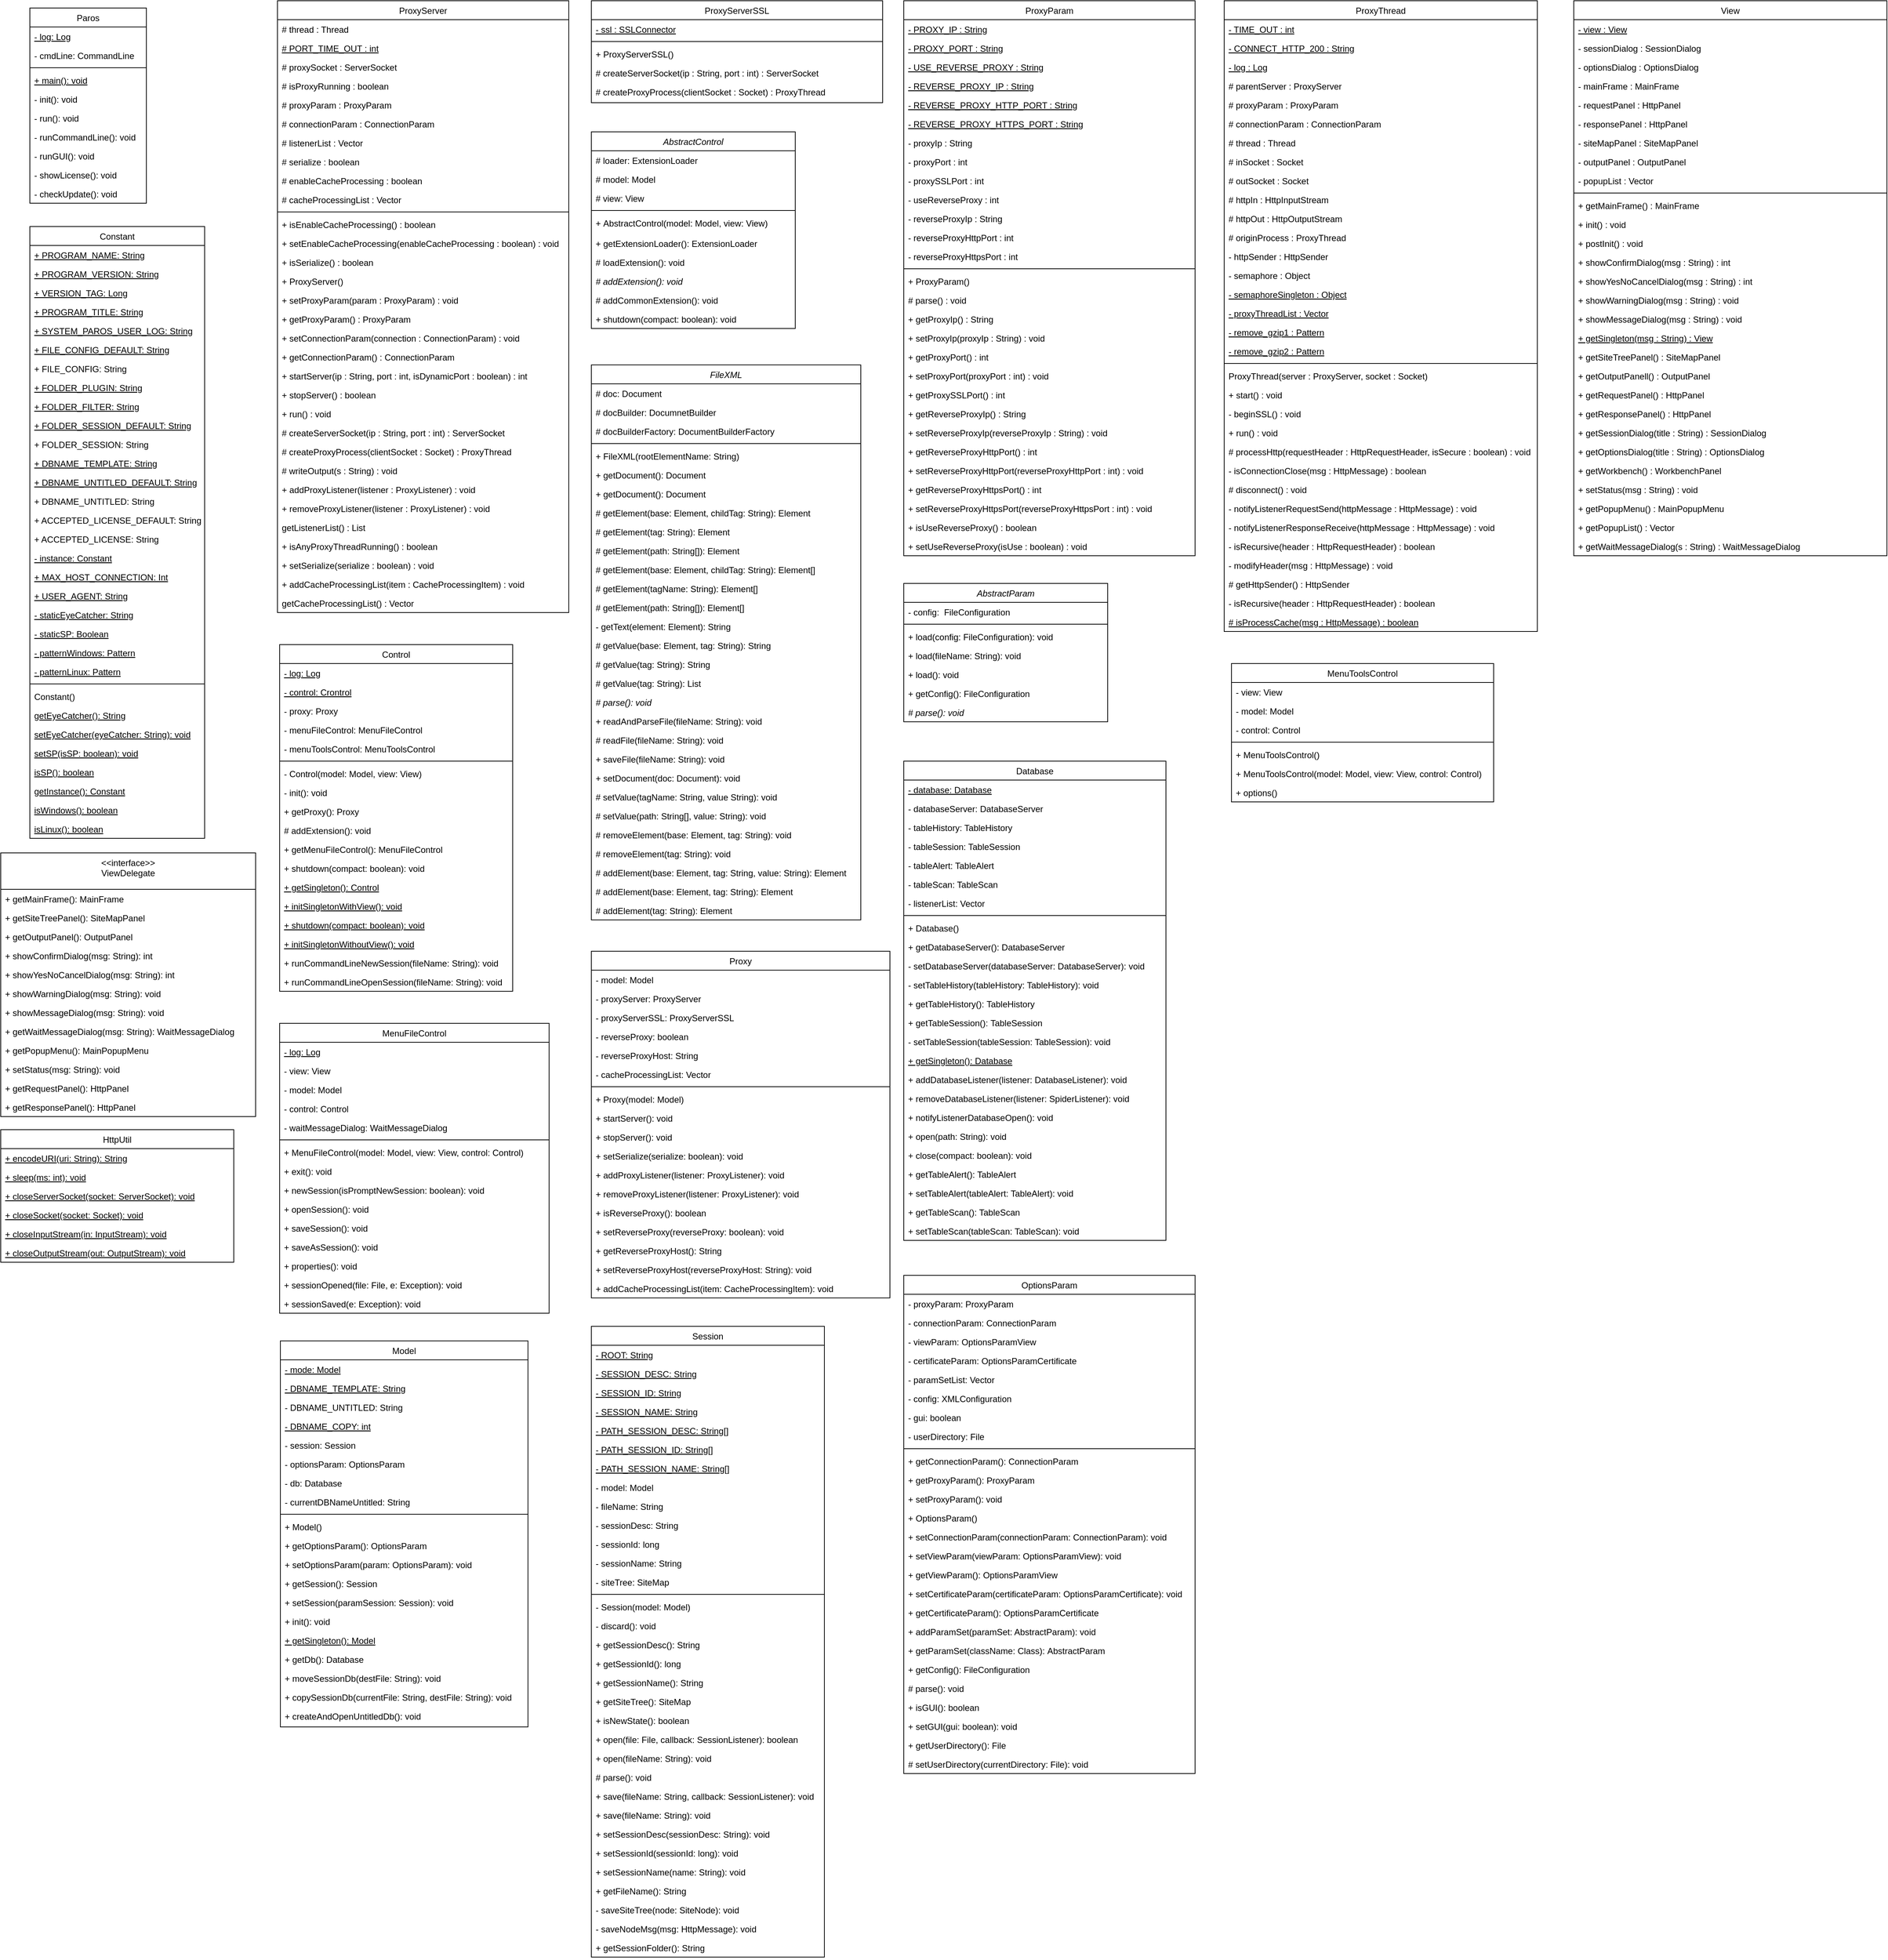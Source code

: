<mxfile version="16.5.2" type="github">
  <diagram id="C5RBs43oDa-KdzZeNtuy" name="Page-1">
    <mxGraphModel dx="1837" dy="1023" grid="1" gridSize="10" guides="1" tooltips="1" connect="1" arrows="1" fold="1" page="1" pageScale="1" pageWidth="827" pageHeight="1169" math="0" shadow="0">
      <root>
        <mxCell id="WIyWlLk6GJQsqaUBKTNV-0" />
        <mxCell id="WIyWlLk6GJQsqaUBKTNV-1" parent="WIyWlLk6GJQsqaUBKTNV-0" />
        <mxCell id="RAAy3S0Kc45pS8qdKvPB-53" value="ProxyServer" style="swimlane;fontStyle=0;align=center;verticalAlign=top;childLayout=stackLayout;horizontal=1;startSize=26;horizontalStack=0;resizeParent=1;resizeLast=0;collapsible=1;marginBottom=0;rounded=0;shadow=0;strokeWidth=1;" vertex="1" parent="WIyWlLk6GJQsqaUBKTNV-1">
          <mxGeometry x="410" y="100" width="400" height="840" as="geometry">
            <mxRectangle x="230" y="140" width="160" height="26" as="alternateBounds" />
          </mxGeometry>
        </mxCell>
        <mxCell id="RAAy3S0Kc45pS8qdKvPB-60" value="# thread : Thread" style="text;align=left;verticalAlign=top;spacingLeft=4;spacingRight=4;overflow=hidden;rotatable=0;points=[[0,0.5],[1,0.5]];portConstraint=eastwest;rounded=0;shadow=0;html=0;fontStyle=0" vertex="1" parent="RAAy3S0Kc45pS8qdKvPB-53">
          <mxGeometry y="26" width="400" height="26" as="geometry" />
        </mxCell>
        <mxCell id="RAAy3S0Kc45pS8qdKvPB-86" value="# PORT_TIME_OUT : int" style="text;align=left;verticalAlign=top;spacingLeft=4;spacingRight=4;overflow=hidden;rotatable=0;points=[[0,0.5],[1,0.5]];portConstraint=eastwest;rounded=0;shadow=0;html=0;fontStyle=4" vertex="1" parent="RAAy3S0Kc45pS8qdKvPB-53">
          <mxGeometry y="52" width="400" height="26" as="geometry" />
        </mxCell>
        <mxCell id="RAAy3S0Kc45pS8qdKvPB-87" value="# proxySocket : ServerSocket" style="text;align=left;verticalAlign=top;spacingLeft=4;spacingRight=4;overflow=hidden;rotatable=0;points=[[0,0.5],[1,0.5]];portConstraint=eastwest;rounded=0;shadow=0;html=0;fontStyle=0" vertex="1" parent="RAAy3S0Kc45pS8qdKvPB-53">
          <mxGeometry y="78" width="400" height="26" as="geometry" />
        </mxCell>
        <mxCell id="RAAy3S0Kc45pS8qdKvPB-88" value="# isProxyRunning : boolean" style="text;align=left;verticalAlign=top;spacingLeft=4;spacingRight=4;overflow=hidden;rotatable=0;points=[[0,0.5],[1,0.5]];portConstraint=eastwest;rounded=0;shadow=0;html=0;fontStyle=0" vertex="1" parent="RAAy3S0Kc45pS8qdKvPB-53">
          <mxGeometry y="104" width="400" height="26" as="geometry" />
        </mxCell>
        <mxCell id="RAAy3S0Kc45pS8qdKvPB-89" value="# proxyParam : ProxyParam" style="text;align=left;verticalAlign=top;spacingLeft=4;spacingRight=4;overflow=hidden;rotatable=0;points=[[0,0.5],[1,0.5]];portConstraint=eastwest;rounded=0;shadow=0;html=0;fontStyle=0" vertex="1" parent="RAAy3S0Kc45pS8qdKvPB-53">
          <mxGeometry y="130" width="400" height="26" as="geometry" />
        </mxCell>
        <mxCell id="RAAy3S0Kc45pS8qdKvPB-90" value="# connectionParam : ConnectionParam" style="text;align=left;verticalAlign=top;spacingLeft=4;spacingRight=4;overflow=hidden;rotatable=0;points=[[0,0.5],[1,0.5]];portConstraint=eastwest;rounded=0;shadow=0;html=0;fontStyle=0" vertex="1" parent="RAAy3S0Kc45pS8qdKvPB-53">
          <mxGeometry y="156" width="400" height="26" as="geometry" />
        </mxCell>
        <mxCell id="RAAy3S0Kc45pS8qdKvPB-91" value="# listenerList : Vector" style="text;align=left;verticalAlign=top;spacingLeft=4;spacingRight=4;overflow=hidden;rotatable=0;points=[[0,0.5],[1,0.5]];portConstraint=eastwest;rounded=0;shadow=0;html=0;fontStyle=0" vertex="1" parent="RAAy3S0Kc45pS8qdKvPB-53">
          <mxGeometry y="182" width="400" height="26" as="geometry" />
        </mxCell>
        <mxCell id="RAAy3S0Kc45pS8qdKvPB-92" value="# serialize : boolean" style="text;align=left;verticalAlign=top;spacingLeft=4;spacingRight=4;overflow=hidden;rotatable=0;points=[[0,0.5],[1,0.5]];portConstraint=eastwest;rounded=0;shadow=0;html=0;fontStyle=0" vertex="1" parent="RAAy3S0Kc45pS8qdKvPB-53">
          <mxGeometry y="208" width="400" height="26" as="geometry" />
        </mxCell>
        <mxCell id="RAAy3S0Kc45pS8qdKvPB-93" value="# enableCacheProcessing : boolean" style="text;align=left;verticalAlign=top;spacingLeft=4;spacingRight=4;overflow=hidden;rotatable=0;points=[[0,0.5],[1,0.5]];portConstraint=eastwest;rounded=0;shadow=0;html=0;fontStyle=0" vertex="1" parent="RAAy3S0Kc45pS8qdKvPB-53">
          <mxGeometry y="234" width="400" height="26" as="geometry" />
        </mxCell>
        <mxCell id="RAAy3S0Kc45pS8qdKvPB-190" value="# cacheProcessingList : Vector" style="text;align=left;verticalAlign=top;spacingLeft=4;spacingRight=4;overflow=hidden;rotatable=0;points=[[0,0.5],[1,0.5]];portConstraint=eastwest;rounded=0;shadow=0;html=0;fontStyle=0" vertex="1" parent="RAAy3S0Kc45pS8qdKvPB-53">
          <mxGeometry y="260" width="400" height="26" as="geometry" />
        </mxCell>
        <mxCell id="RAAy3S0Kc45pS8qdKvPB-77" value="" style="line;html=1;strokeWidth=1;align=left;verticalAlign=middle;spacingTop=-1;spacingLeft=3;spacingRight=3;rotatable=0;labelPosition=right;points=[];portConstraint=eastwest;" vertex="1" parent="RAAy3S0Kc45pS8qdKvPB-53">
          <mxGeometry y="286" width="400" height="8" as="geometry" />
        </mxCell>
        <mxCell id="RAAy3S0Kc45pS8qdKvPB-78" value="+ isEnableCacheProcessing() : boolean" style="text;align=left;verticalAlign=top;spacingLeft=4;spacingRight=4;overflow=hidden;rotatable=0;points=[[0,0.5],[1,0.5]];portConstraint=eastwest;rounded=0;shadow=0;html=0;fontStyle=0" vertex="1" parent="RAAy3S0Kc45pS8qdKvPB-53">
          <mxGeometry y="294" width="400" height="26" as="geometry" />
        </mxCell>
        <mxCell id="RAAy3S0Kc45pS8qdKvPB-79" value="+ setEnableCacheProcessing(enableCacheProcessing : boolean) : void" style="text;align=left;verticalAlign=top;spacingLeft=4;spacingRight=4;overflow=hidden;rotatable=0;points=[[0,0.5],[1,0.5]];portConstraint=eastwest;rounded=0;shadow=0;html=0;fontStyle=0" vertex="1" parent="RAAy3S0Kc45pS8qdKvPB-53">
          <mxGeometry y="320" width="400" height="26" as="geometry" />
        </mxCell>
        <mxCell id="RAAy3S0Kc45pS8qdKvPB-80" value="+ isSerialize() : boolean" style="text;align=left;verticalAlign=top;spacingLeft=4;spacingRight=4;overflow=hidden;rotatable=0;points=[[0,0.5],[1,0.5]];portConstraint=eastwest;rounded=0;shadow=0;html=0;fontStyle=0" vertex="1" parent="RAAy3S0Kc45pS8qdKvPB-53">
          <mxGeometry y="346" width="400" height="26" as="geometry" />
        </mxCell>
        <mxCell id="RAAy3S0Kc45pS8qdKvPB-81" value="+ ProxyServer() " style="text;align=left;verticalAlign=top;spacingLeft=4;spacingRight=4;overflow=hidden;rotatable=0;points=[[0,0.5],[1,0.5]];portConstraint=eastwest;rounded=0;shadow=0;html=0;fontStyle=0" vertex="1" parent="RAAy3S0Kc45pS8qdKvPB-53">
          <mxGeometry y="372" width="400" height="26" as="geometry" />
        </mxCell>
        <mxCell id="RAAy3S0Kc45pS8qdKvPB-82" value="+ setProxyParam(param : ProxyParam) : void" style="text;align=left;verticalAlign=top;spacingLeft=4;spacingRight=4;overflow=hidden;rotatable=0;points=[[0,0.5],[1,0.5]];portConstraint=eastwest;rounded=0;shadow=0;html=0;" vertex="1" parent="RAAy3S0Kc45pS8qdKvPB-53">
          <mxGeometry y="398" width="400" height="26" as="geometry" />
        </mxCell>
        <mxCell id="RAAy3S0Kc45pS8qdKvPB-83" value="+ getProxyParam() : ProxyParam " style="text;align=left;verticalAlign=top;spacingLeft=4;spacingRight=4;overflow=hidden;rotatable=0;points=[[0,0.5],[1,0.5]];portConstraint=eastwest;rounded=0;shadow=0;html=0;fontStyle=0" vertex="1" parent="RAAy3S0Kc45pS8qdKvPB-53">
          <mxGeometry y="424" width="400" height="26" as="geometry" />
        </mxCell>
        <mxCell id="RAAy3S0Kc45pS8qdKvPB-84" value="+ setConnectionParam(connection : ConnectionParam) : void " style="text;align=left;verticalAlign=top;spacingLeft=4;spacingRight=4;overflow=hidden;rotatable=0;points=[[0,0.5],[1,0.5]];portConstraint=eastwest;rounded=0;shadow=0;html=0;fontStyle=0" vertex="1" parent="RAAy3S0Kc45pS8qdKvPB-53">
          <mxGeometry y="450" width="400" height="26" as="geometry" />
        </mxCell>
        <mxCell id="RAAy3S0Kc45pS8qdKvPB-85" value="+ getConnectionParam() : ConnectionParam" style="text;align=left;verticalAlign=top;spacingLeft=4;spacingRight=4;overflow=hidden;rotatable=0;points=[[0,0.5],[1,0.5]];portConstraint=eastwest;rounded=0;shadow=0;html=0;fontStyle=0" vertex="1" parent="RAAy3S0Kc45pS8qdKvPB-53">
          <mxGeometry y="476" width="400" height="26" as="geometry" />
        </mxCell>
        <mxCell id="RAAy3S0Kc45pS8qdKvPB-224" value="+ startServer(ip : String, port : int, isDynamicPort : boolean) : int" style="text;align=left;verticalAlign=top;spacingLeft=4;spacingRight=4;overflow=hidden;rotatable=0;points=[[0,0.5],[1,0.5]];portConstraint=eastwest;rounded=0;shadow=0;html=0;fontStyle=0" vertex="1" parent="RAAy3S0Kc45pS8qdKvPB-53">
          <mxGeometry y="502" width="400" height="26" as="geometry" />
        </mxCell>
        <mxCell id="RAAy3S0Kc45pS8qdKvPB-225" value="+ stopServer() : boolean" style="text;align=left;verticalAlign=top;spacingLeft=4;spacingRight=4;overflow=hidden;rotatable=0;points=[[0,0.5],[1,0.5]];portConstraint=eastwest;rounded=0;shadow=0;html=0;fontStyle=0" vertex="1" parent="RAAy3S0Kc45pS8qdKvPB-53">
          <mxGeometry y="528" width="400" height="26" as="geometry" />
        </mxCell>
        <mxCell id="RAAy3S0Kc45pS8qdKvPB-226" value="+ run() : void" style="text;align=left;verticalAlign=top;spacingLeft=4;spacingRight=4;overflow=hidden;rotatable=0;points=[[0,0.5],[1,0.5]];portConstraint=eastwest;rounded=0;shadow=0;html=0;fontStyle=0" vertex="1" parent="RAAy3S0Kc45pS8qdKvPB-53">
          <mxGeometry y="554" width="400" height="26" as="geometry" />
        </mxCell>
        <mxCell id="RAAy3S0Kc45pS8qdKvPB-227" value="# createServerSocket(ip : String, port : int) : ServerSocket" style="text;align=left;verticalAlign=top;spacingLeft=4;spacingRight=4;overflow=hidden;rotatable=0;points=[[0,0.5],[1,0.5]];portConstraint=eastwest;rounded=0;shadow=0;html=0;fontStyle=0" vertex="1" parent="RAAy3S0Kc45pS8qdKvPB-53">
          <mxGeometry y="580" width="400" height="26" as="geometry" />
        </mxCell>
        <mxCell id="RAAy3S0Kc45pS8qdKvPB-228" value="# createProxyProcess(clientSocket : Socket) : ProxyThread " style="text;align=left;verticalAlign=top;spacingLeft=4;spacingRight=4;overflow=hidden;rotatable=0;points=[[0,0.5],[1,0.5]];portConstraint=eastwest;rounded=0;shadow=0;html=0;fontStyle=0" vertex="1" parent="RAAy3S0Kc45pS8qdKvPB-53">
          <mxGeometry y="606" width="400" height="26" as="geometry" />
        </mxCell>
        <mxCell id="RAAy3S0Kc45pS8qdKvPB-229" value="# writeOutput(s : String) : void " style="text;align=left;verticalAlign=top;spacingLeft=4;spacingRight=4;overflow=hidden;rotatable=0;points=[[0,0.5],[1,0.5]];portConstraint=eastwest;rounded=0;shadow=0;html=0;fontStyle=0" vertex="1" parent="RAAy3S0Kc45pS8qdKvPB-53">
          <mxGeometry y="632" width="400" height="26" as="geometry" />
        </mxCell>
        <mxCell id="RAAy3S0Kc45pS8qdKvPB-231" value="+ addProxyListener(listener : ProxyListener) : void" style="text;align=left;verticalAlign=top;spacingLeft=4;spacingRight=4;overflow=hidden;rotatable=0;points=[[0,0.5],[1,0.5]];portConstraint=eastwest;rounded=0;shadow=0;html=0;fontStyle=0" vertex="1" parent="RAAy3S0Kc45pS8qdKvPB-53">
          <mxGeometry y="658" width="400" height="26" as="geometry" />
        </mxCell>
        <mxCell id="RAAy3S0Kc45pS8qdKvPB-239" value="+ removeProxyListener(listener : ProxyListener) : void" style="text;align=left;verticalAlign=top;spacingLeft=4;spacingRight=4;overflow=hidden;rotatable=0;points=[[0,0.5],[1,0.5]];portConstraint=eastwest;rounded=0;shadow=0;html=0;fontStyle=0" vertex="1" parent="RAAy3S0Kc45pS8qdKvPB-53">
          <mxGeometry y="684" width="400" height="26" as="geometry" />
        </mxCell>
        <mxCell id="RAAy3S0Kc45pS8qdKvPB-230" value="getListenerList() : List" style="text;align=left;verticalAlign=top;spacingLeft=4;spacingRight=4;overflow=hidden;rotatable=0;points=[[0,0.5],[1,0.5]];portConstraint=eastwest;rounded=0;shadow=0;html=0;fontStyle=0" vertex="1" parent="RAAy3S0Kc45pS8qdKvPB-53">
          <mxGeometry y="710" width="400" height="26" as="geometry" />
        </mxCell>
        <mxCell id="RAAy3S0Kc45pS8qdKvPB-232" value="+ isAnyProxyThreadRunning() : boolean" style="text;align=left;verticalAlign=top;spacingLeft=4;spacingRight=4;overflow=hidden;rotatable=0;points=[[0,0.5],[1,0.5]];portConstraint=eastwest;rounded=0;shadow=0;html=0;fontStyle=0" vertex="1" parent="RAAy3S0Kc45pS8qdKvPB-53">
          <mxGeometry y="736" width="400" height="26" as="geometry" />
        </mxCell>
        <mxCell id="RAAy3S0Kc45pS8qdKvPB-234" value="+ setSerialize(serialize : boolean) : void" style="text;align=left;verticalAlign=top;spacingLeft=4;spacingRight=4;overflow=hidden;rotatable=0;points=[[0,0.5],[1,0.5]];portConstraint=eastwest;rounded=0;shadow=0;html=0;fontStyle=0" vertex="1" parent="RAAy3S0Kc45pS8qdKvPB-53">
          <mxGeometry y="762" width="400" height="26" as="geometry" />
        </mxCell>
        <mxCell id="RAAy3S0Kc45pS8qdKvPB-236" value="+ addCacheProcessingList(item : CacheProcessingItem) : void" style="text;align=left;verticalAlign=top;spacingLeft=4;spacingRight=4;overflow=hidden;rotatable=0;points=[[0,0.5],[1,0.5]];portConstraint=eastwest;rounded=0;shadow=0;html=0;fontStyle=0" vertex="1" parent="RAAy3S0Kc45pS8qdKvPB-53">
          <mxGeometry y="788" width="400" height="26" as="geometry" />
        </mxCell>
        <mxCell id="RAAy3S0Kc45pS8qdKvPB-238" value="getCacheProcessingList() : Vector" style="text;align=left;verticalAlign=top;spacingLeft=4;spacingRight=4;overflow=hidden;rotatable=0;points=[[0,0.5],[1,0.5]];portConstraint=eastwest;rounded=0;shadow=0;html=0;fontStyle=0" vertex="1" parent="RAAy3S0Kc45pS8qdKvPB-53">
          <mxGeometry y="814" width="400" height="26" as="geometry" />
        </mxCell>
        <mxCell id="RAAy3S0Kc45pS8qdKvPB-240" value="Paros" style="swimlane;fontStyle=0;align=center;verticalAlign=top;childLayout=stackLayout;horizontal=1;startSize=26;horizontalStack=0;resizeParent=1;resizeLast=0;collapsible=1;marginBottom=0;rounded=0;shadow=0;strokeWidth=1;" vertex="1" parent="WIyWlLk6GJQsqaUBKTNV-1">
          <mxGeometry x="70" y="110" width="160" height="268" as="geometry">
            <mxRectangle x="70" y="-60" width="170" height="26" as="alternateBounds" />
          </mxGeometry>
        </mxCell>
        <mxCell id="RAAy3S0Kc45pS8qdKvPB-241" value="- log: Log" style="text;align=left;verticalAlign=top;spacingLeft=4;spacingRight=4;overflow=hidden;rotatable=0;points=[[0,0.5],[1,0.5]];portConstraint=eastwest;fontStyle=4" vertex="1" parent="RAAy3S0Kc45pS8qdKvPB-240">
          <mxGeometry y="26" width="160" height="26" as="geometry" />
        </mxCell>
        <mxCell id="RAAy3S0Kc45pS8qdKvPB-242" value="- cmdLine: CommandLine" style="text;align=left;verticalAlign=top;spacingLeft=4;spacingRight=4;overflow=hidden;rotatable=0;points=[[0,0.5],[1,0.5]];portConstraint=eastwest;" vertex="1" parent="RAAy3S0Kc45pS8qdKvPB-240">
          <mxGeometry y="52" width="160" height="26" as="geometry" />
        </mxCell>
        <mxCell id="RAAy3S0Kc45pS8qdKvPB-243" value="" style="line;html=1;strokeWidth=1;align=left;verticalAlign=middle;spacingTop=-1;spacingLeft=3;spacingRight=3;rotatable=0;labelPosition=right;points=[];portConstraint=eastwest;" vertex="1" parent="RAAy3S0Kc45pS8qdKvPB-240">
          <mxGeometry y="78" width="160" height="8" as="geometry" />
        </mxCell>
        <mxCell id="RAAy3S0Kc45pS8qdKvPB-244" value="+ main(): void" style="text;align=left;verticalAlign=top;spacingLeft=4;spacingRight=4;overflow=hidden;rotatable=0;points=[[0,0.5],[1,0.5]];portConstraint=eastwest;fontStyle=4" vertex="1" parent="RAAy3S0Kc45pS8qdKvPB-240">
          <mxGeometry y="86" width="160" height="26" as="geometry" />
        </mxCell>
        <mxCell id="RAAy3S0Kc45pS8qdKvPB-245" value="- init(): void" style="text;align=left;verticalAlign=top;spacingLeft=4;spacingRight=4;overflow=hidden;rotatable=0;points=[[0,0.5],[1,0.5]];portConstraint=eastwest;" vertex="1" parent="RAAy3S0Kc45pS8qdKvPB-240">
          <mxGeometry y="112" width="160" height="26" as="geometry" />
        </mxCell>
        <mxCell id="RAAy3S0Kc45pS8qdKvPB-246" value="- run(): void" style="text;align=left;verticalAlign=top;spacingLeft=4;spacingRight=4;overflow=hidden;rotatable=0;points=[[0,0.5],[1,0.5]];portConstraint=eastwest;" vertex="1" parent="RAAy3S0Kc45pS8qdKvPB-240">
          <mxGeometry y="138" width="160" height="26" as="geometry" />
        </mxCell>
        <mxCell id="RAAy3S0Kc45pS8qdKvPB-247" value="- runCommandLine(): void" style="text;align=left;verticalAlign=top;spacingLeft=4;spacingRight=4;overflow=hidden;rotatable=0;points=[[0,0.5],[1,0.5]];portConstraint=eastwest;" vertex="1" parent="RAAy3S0Kc45pS8qdKvPB-240">
          <mxGeometry y="164" width="160" height="26" as="geometry" />
        </mxCell>
        <mxCell id="RAAy3S0Kc45pS8qdKvPB-248" value="- runGUI(): void" style="text;align=left;verticalAlign=top;spacingLeft=4;spacingRight=4;overflow=hidden;rotatable=0;points=[[0,0.5],[1,0.5]];portConstraint=eastwest;" vertex="1" parent="RAAy3S0Kc45pS8qdKvPB-240">
          <mxGeometry y="190" width="160" height="26" as="geometry" />
        </mxCell>
        <mxCell id="RAAy3S0Kc45pS8qdKvPB-249" value="- showLicense(): void" style="text;align=left;verticalAlign=top;spacingLeft=4;spacingRight=4;overflow=hidden;rotatable=0;points=[[0,0.5],[1,0.5]];portConstraint=eastwest;" vertex="1" parent="RAAy3S0Kc45pS8qdKvPB-240">
          <mxGeometry y="216" width="160" height="26" as="geometry" />
        </mxCell>
        <mxCell id="RAAy3S0Kc45pS8qdKvPB-250" value="- checkUpdate(): void" style="text;align=left;verticalAlign=top;spacingLeft=4;spacingRight=4;overflow=hidden;rotatable=0;points=[[0,0.5],[1,0.5]];portConstraint=eastwest;" vertex="1" parent="RAAy3S0Kc45pS8qdKvPB-240">
          <mxGeometry y="242" width="160" height="26" as="geometry" />
        </mxCell>
        <mxCell id="RAAy3S0Kc45pS8qdKvPB-251" value="ProxyServerSSL" style="swimlane;fontStyle=0;align=center;verticalAlign=top;childLayout=stackLayout;horizontal=1;startSize=26;horizontalStack=0;resizeParent=1;resizeLast=0;collapsible=1;marginBottom=0;rounded=0;shadow=0;strokeWidth=1;" vertex="1" parent="WIyWlLk6GJQsqaUBKTNV-1">
          <mxGeometry x="841" y="100" width="400" height="140" as="geometry">
            <mxRectangle x="230" y="140" width="160" height="26" as="alternateBounds" />
          </mxGeometry>
        </mxCell>
        <mxCell id="RAAy3S0Kc45pS8qdKvPB-252" value="- ssl : SSLConnector" style="text;align=left;verticalAlign=top;spacingLeft=4;spacingRight=4;overflow=hidden;rotatable=0;points=[[0,0.5],[1,0.5]];portConstraint=eastwest;rounded=0;shadow=0;html=0;fontStyle=4" vertex="1" parent="RAAy3S0Kc45pS8qdKvPB-251">
          <mxGeometry y="26" width="400" height="26" as="geometry" />
        </mxCell>
        <mxCell id="RAAy3S0Kc45pS8qdKvPB-262" value="" style="line;html=1;strokeWidth=1;align=left;verticalAlign=middle;spacingTop=-1;spacingLeft=3;spacingRight=3;rotatable=0;labelPosition=right;points=[];portConstraint=eastwest;" vertex="1" parent="RAAy3S0Kc45pS8qdKvPB-251">
          <mxGeometry y="52" width="400" height="8" as="geometry" />
        </mxCell>
        <mxCell id="RAAy3S0Kc45pS8qdKvPB-263" value="+ ProxyServerSSL()" style="text;align=left;verticalAlign=top;spacingLeft=4;spacingRight=4;overflow=hidden;rotatable=0;points=[[0,0.5],[1,0.5]];portConstraint=eastwest;rounded=0;shadow=0;html=0;fontStyle=0" vertex="1" parent="RAAy3S0Kc45pS8qdKvPB-251">
          <mxGeometry y="60" width="400" height="26" as="geometry" />
        </mxCell>
        <mxCell id="RAAy3S0Kc45pS8qdKvPB-274" value="# createServerSocket(ip : String, port : int) : ServerSocket" style="text;align=left;verticalAlign=top;spacingLeft=4;spacingRight=4;overflow=hidden;rotatable=0;points=[[0,0.5],[1,0.5]];portConstraint=eastwest;rounded=0;shadow=0;html=0;fontStyle=0" vertex="1" parent="RAAy3S0Kc45pS8qdKvPB-251">
          <mxGeometry y="86" width="400" height="26" as="geometry" />
        </mxCell>
        <mxCell id="RAAy3S0Kc45pS8qdKvPB-275" value="# createProxyProcess(clientSocket : Socket) : ProxyThread " style="text;align=left;verticalAlign=top;spacingLeft=4;spacingRight=4;overflow=hidden;rotatable=0;points=[[0,0.5],[1,0.5]];portConstraint=eastwest;rounded=0;shadow=0;html=0;fontStyle=0" vertex="1" parent="RAAy3S0Kc45pS8qdKvPB-251">
          <mxGeometry y="112" width="400" height="26" as="geometry" />
        </mxCell>
        <mxCell id="RAAy3S0Kc45pS8qdKvPB-284" value="ProxyParam" style="swimlane;fontStyle=0;align=center;verticalAlign=top;childLayout=stackLayout;horizontal=1;startSize=26;horizontalStack=0;resizeParent=1;resizeLast=0;collapsible=1;marginBottom=0;rounded=0;shadow=0;strokeWidth=1;" vertex="1" parent="WIyWlLk6GJQsqaUBKTNV-1">
          <mxGeometry x="1270" y="100" width="400" height="762" as="geometry">
            <mxRectangle x="230" y="140" width="160" height="26" as="alternateBounds" />
          </mxGeometry>
        </mxCell>
        <mxCell id="RAAy3S0Kc45pS8qdKvPB-285" value="- PROXY_IP : String" style="text;align=left;verticalAlign=top;spacingLeft=4;spacingRight=4;overflow=hidden;rotatable=0;points=[[0,0.5],[1,0.5]];portConstraint=eastwest;rounded=0;shadow=0;html=0;fontStyle=4" vertex="1" parent="RAAy3S0Kc45pS8qdKvPB-284">
          <mxGeometry y="26" width="400" height="26" as="geometry" />
        </mxCell>
        <mxCell id="RAAy3S0Kc45pS8qdKvPB-292" value="- PROXY_PORT : String" style="text;align=left;verticalAlign=top;spacingLeft=4;spacingRight=4;overflow=hidden;rotatable=0;points=[[0,0.5],[1,0.5]];portConstraint=eastwest;rounded=0;shadow=0;html=0;fontStyle=4" vertex="1" parent="RAAy3S0Kc45pS8qdKvPB-284">
          <mxGeometry y="52" width="400" height="26" as="geometry" />
        </mxCell>
        <mxCell id="RAAy3S0Kc45pS8qdKvPB-291" value="- USE_REVERSE_PROXY : String" style="text;align=left;verticalAlign=top;spacingLeft=4;spacingRight=4;overflow=hidden;rotatable=0;points=[[0,0.5],[1,0.5]];portConstraint=eastwest;rounded=0;shadow=0;html=0;fontStyle=4" vertex="1" parent="RAAy3S0Kc45pS8qdKvPB-284">
          <mxGeometry y="78" width="400" height="26" as="geometry" />
        </mxCell>
        <mxCell id="RAAy3S0Kc45pS8qdKvPB-295" value="- REVERSE_PROXY_IP : String" style="text;align=left;verticalAlign=top;spacingLeft=4;spacingRight=4;overflow=hidden;rotatable=0;points=[[0,0.5],[1,0.5]];portConstraint=eastwest;rounded=0;shadow=0;html=0;fontStyle=4" vertex="1" parent="RAAy3S0Kc45pS8qdKvPB-284">
          <mxGeometry y="104" width="400" height="26" as="geometry" />
        </mxCell>
        <mxCell id="RAAy3S0Kc45pS8qdKvPB-296" value="- REVERSE_PROXY_HTTP_PORT : String" style="text;align=left;verticalAlign=top;spacingLeft=4;spacingRight=4;overflow=hidden;rotatable=0;points=[[0,0.5],[1,0.5]];portConstraint=eastwest;rounded=0;shadow=0;html=0;fontStyle=4" vertex="1" parent="RAAy3S0Kc45pS8qdKvPB-284">
          <mxGeometry y="130" width="400" height="26" as="geometry" />
        </mxCell>
        <mxCell id="RAAy3S0Kc45pS8qdKvPB-297" value="- REVERSE_PROXY_HTTPS_PORT : String" style="text;align=left;verticalAlign=top;spacingLeft=4;spacingRight=4;overflow=hidden;rotatable=0;points=[[0,0.5],[1,0.5]];portConstraint=eastwest;rounded=0;shadow=0;html=0;fontStyle=4" vertex="1" parent="RAAy3S0Kc45pS8qdKvPB-284">
          <mxGeometry y="156" width="400" height="26" as="geometry" />
        </mxCell>
        <mxCell id="RAAy3S0Kc45pS8qdKvPB-294" value="- proxyIp : String" style="text;align=left;verticalAlign=top;spacingLeft=4;spacingRight=4;overflow=hidden;rotatable=0;points=[[0,0.5],[1,0.5]];portConstraint=eastwest;rounded=0;shadow=0;html=0;fontStyle=0" vertex="1" parent="RAAy3S0Kc45pS8qdKvPB-284">
          <mxGeometry y="182" width="400" height="26" as="geometry" />
        </mxCell>
        <mxCell id="RAAy3S0Kc45pS8qdKvPB-298" value="- proxyPort : int" style="text;align=left;verticalAlign=top;spacingLeft=4;spacingRight=4;overflow=hidden;rotatable=0;points=[[0,0.5],[1,0.5]];portConstraint=eastwest;rounded=0;shadow=0;html=0;fontStyle=0" vertex="1" parent="RAAy3S0Kc45pS8qdKvPB-284">
          <mxGeometry y="208" width="400" height="26" as="geometry" />
        </mxCell>
        <mxCell id="RAAy3S0Kc45pS8qdKvPB-299" value="- proxySSLPort : int" style="text;align=left;verticalAlign=top;spacingLeft=4;spacingRight=4;overflow=hidden;rotatable=0;points=[[0,0.5],[1,0.5]];portConstraint=eastwest;rounded=0;shadow=0;html=0;fontStyle=0" vertex="1" parent="RAAy3S0Kc45pS8qdKvPB-284">
          <mxGeometry y="234" width="400" height="26" as="geometry" />
        </mxCell>
        <mxCell id="RAAy3S0Kc45pS8qdKvPB-301" value="- useReverseProxy : int" style="text;align=left;verticalAlign=top;spacingLeft=4;spacingRight=4;overflow=hidden;rotatable=0;points=[[0,0.5],[1,0.5]];portConstraint=eastwest;rounded=0;shadow=0;html=0;fontStyle=0" vertex="1" parent="RAAy3S0Kc45pS8qdKvPB-284">
          <mxGeometry y="260" width="400" height="26" as="geometry" />
        </mxCell>
        <mxCell id="RAAy3S0Kc45pS8qdKvPB-304" value="- reverseProxyIp : String" style="text;align=left;verticalAlign=top;spacingLeft=4;spacingRight=4;overflow=hidden;rotatable=0;points=[[0,0.5],[1,0.5]];portConstraint=eastwest;rounded=0;shadow=0;html=0;fontStyle=0" vertex="1" parent="RAAy3S0Kc45pS8qdKvPB-284">
          <mxGeometry y="286" width="400" height="26" as="geometry" />
        </mxCell>
        <mxCell id="RAAy3S0Kc45pS8qdKvPB-302" value="- reverseProxyHttpPort : int" style="text;align=left;verticalAlign=top;spacingLeft=4;spacingRight=4;overflow=hidden;rotatable=0;points=[[0,0.5],[1,0.5]];portConstraint=eastwest;rounded=0;shadow=0;html=0;fontStyle=0" vertex="1" parent="RAAy3S0Kc45pS8qdKvPB-284">
          <mxGeometry y="312" width="400" height="26" as="geometry" />
        </mxCell>
        <mxCell id="RAAy3S0Kc45pS8qdKvPB-300" value="- reverseProxyHttpsPort : int" style="text;align=left;verticalAlign=top;spacingLeft=4;spacingRight=4;overflow=hidden;rotatable=0;points=[[0,0.5],[1,0.5]];portConstraint=eastwest;rounded=0;shadow=0;html=0;fontStyle=0" vertex="1" parent="RAAy3S0Kc45pS8qdKvPB-284">
          <mxGeometry y="338" width="400" height="26" as="geometry" />
        </mxCell>
        <mxCell id="RAAy3S0Kc45pS8qdKvPB-286" value="" style="line;html=1;strokeWidth=1;align=left;verticalAlign=middle;spacingTop=-1;spacingLeft=3;spacingRight=3;rotatable=0;labelPosition=right;points=[];portConstraint=eastwest;" vertex="1" parent="RAAy3S0Kc45pS8qdKvPB-284">
          <mxGeometry y="364" width="400" height="8" as="geometry" />
        </mxCell>
        <mxCell id="RAAy3S0Kc45pS8qdKvPB-287" value="+ ProxyParam()" style="text;align=left;verticalAlign=top;spacingLeft=4;spacingRight=4;overflow=hidden;rotatable=0;points=[[0,0.5],[1,0.5]];portConstraint=eastwest;rounded=0;shadow=0;html=0;fontStyle=0" vertex="1" parent="RAAy3S0Kc45pS8qdKvPB-284">
          <mxGeometry y="372" width="400" height="26" as="geometry" />
        </mxCell>
        <mxCell id="RAAy3S0Kc45pS8qdKvPB-288" value="# parse() : void" style="text;align=left;verticalAlign=top;spacingLeft=4;spacingRight=4;overflow=hidden;rotatable=0;points=[[0,0.5],[1,0.5]];portConstraint=eastwest;rounded=0;shadow=0;html=0;fontStyle=0" vertex="1" parent="RAAy3S0Kc45pS8qdKvPB-284">
          <mxGeometry y="398" width="400" height="26" as="geometry" />
        </mxCell>
        <mxCell id="RAAy3S0Kc45pS8qdKvPB-289" value="+ getProxyIp() : String" style="text;align=left;verticalAlign=top;spacingLeft=4;spacingRight=4;overflow=hidden;rotatable=0;points=[[0,0.5],[1,0.5]];portConstraint=eastwest;rounded=0;shadow=0;html=0;fontStyle=0" vertex="1" parent="RAAy3S0Kc45pS8qdKvPB-284">
          <mxGeometry y="424" width="400" height="26" as="geometry" />
        </mxCell>
        <mxCell id="RAAy3S0Kc45pS8qdKvPB-305" value="+ setProxyIp(proxyIp : String) : void" style="text;align=left;verticalAlign=top;spacingLeft=4;spacingRight=4;overflow=hidden;rotatable=0;points=[[0,0.5],[1,0.5]];portConstraint=eastwest;rounded=0;shadow=0;html=0;fontStyle=0" vertex="1" parent="RAAy3S0Kc45pS8qdKvPB-284">
          <mxGeometry y="450" width="400" height="26" as="geometry" />
        </mxCell>
        <mxCell id="RAAy3S0Kc45pS8qdKvPB-306" value="+ getProxyPort() : int" style="text;align=left;verticalAlign=top;spacingLeft=4;spacingRight=4;overflow=hidden;rotatable=0;points=[[0,0.5],[1,0.5]];portConstraint=eastwest;rounded=0;shadow=0;html=0;fontStyle=0" vertex="1" parent="RAAy3S0Kc45pS8qdKvPB-284">
          <mxGeometry y="476" width="400" height="26" as="geometry" />
        </mxCell>
        <mxCell id="RAAy3S0Kc45pS8qdKvPB-308" value="+ setProxyPort(proxyPort : int) : void" style="text;align=left;verticalAlign=top;spacingLeft=4;spacingRight=4;overflow=hidden;rotatable=0;points=[[0,0.5],[1,0.5]];portConstraint=eastwest;rounded=0;shadow=0;html=0;fontStyle=0" vertex="1" parent="RAAy3S0Kc45pS8qdKvPB-284">
          <mxGeometry y="502" width="400" height="26" as="geometry" />
        </mxCell>
        <mxCell id="RAAy3S0Kc45pS8qdKvPB-309" value="+ getProxySSLPort() : int" style="text;align=left;verticalAlign=top;spacingLeft=4;spacingRight=4;overflow=hidden;rotatable=0;points=[[0,0.5],[1,0.5]];portConstraint=eastwest;rounded=0;shadow=0;html=0;fontStyle=0" vertex="1" parent="RAAy3S0Kc45pS8qdKvPB-284">
          <mxGeometry y="528" width="400" height="26" as="geometry" />
        </mxCell>
        <mxCell id="RAAy3S0Kc45pS8qdKvPB-307" value="+ getReverseProxyIp() : String" style="text;align=left;verticalAlign=top;spacingLeft=4;spacingRight=4;overflow=hidden;rotatable=0;points=[[0,0.5],[1,0.5]];portConstraint=eastwest;rounded=0;shadow=0;html=0;fontStyle=0" vertex="1" parent="RAAy3S0Kc45pS8qdKvPB-284">
          <mxGeometry y="554" width="400" height="26" as="geometry" />
        </mxCell>
        <mxCell id="RAAy3S0Kc45pS8qdKvPB-310" value="+ setReverseProxyIp(reverseProxyIp : String) : void" style="text;align=left;verticalAlign=top;spacingLeft=4;spacingRight=4;overflow=hidden;rotatable=0;points=[[0,0.5],[1,0.5]];portConstraint=eastwest;rounded=0;shadow=0;html=0;fontStyle=0" vertex="1" parent="RAAy3S0Kc45pS8qdKvPB-284">
          <mxGeometry y="580" width="400" height="26" as="geometry" />
        </mxCell>
        <mxCell id="RAAy3S0Kc45pS8qdKvPB-311" value="+ getReverseProxyHttpPort() : int" style="text;align=left;verticalAlign=top;spacingLeft=4;spacingRight=4;overflow=hidden;rotatable=0;points=[[0,0.5],[1,0.5]];portConstraint=eastwest;rounded=0;shadow=0;html=0;fontStyle=0" vertex="1" parent="RAAy3S0Kc45pS8qdKvPB-284">
          <mxGeometry y="606" width="400" height="26" as="geometry" />
        </mxCell>
        <mxCell id="RAAy3S0Kc45pS8qdKvPB-312" value="+ setReverseProxyHttpPort(reverseProxyHttpPort : int) : void" style="text;align=left;verticalAlign=top;spacingLeft=4;spacingRight=4;overflow=hidden;rotatable=0;points=[[0,0.5],[1,0.5]];portConstraint=eastwest;rounded=0;shadow=0;html=0;fontStyle=0" vertex="1" parent="RAAy3S0Kc45pS8qdKvPB-284">
          <mxGeometry y="632" width="400" height="26" as="geometry" />
        </mxCell>
        <mxCell id="RAAy3S0Kc45pS8qdKvPB-313" value="+ getReverseProxyHttpsPort() : int" style="text;align=left;verticalAlign=top;spacingLeft=4;spacingRight=4;overflow=hidden;rotatable=0;points=[[0,0.5],[1,0.5]];portConstraint=eastwest;rounded=0;shadow=0;html=0;fontStyle=0" vertex="1" parent="RAAy3S0Kc45pS8qdKvPB-284">
          <mxGeometry y="658" width="400" height="26" as="geometry" />
        </mxCell>
        <mxCell id="RAAy3S0Kc45pS8qdKvPB-314" value="+ setReverseProxyHttpsPort(reverseProxyHttpsPort : int) : void" style="text;align=left;verticalAlign=top;spacingLeft=4;spacingRight=4;overflow=hidden;rotatable=0;points=[[0,0.5],[1,0.5]];portConstraint=eastwest;rounded=0;shadow=0;html=0;fontStyle=0" vertex="1" parent="RAAy3S0Kc45pS8qdKvPB-284">
          <mxGeometry y="684" width="400" height="26" as="geometry" />
        </mxCell>
        <mxCell id="RAAy3S0Kc45pS8qdKvPB-316" value="+ isUseReverseProxy() : boolean" style="text;align=left;verticalAlign=top;spacingLeft=4;spacingRight=4;overflow=hidden;rotatable=0;points=[[0,0.5],[1,0.5]];portConstraint=eastwest;rounded=0;shadow=0;html=0;fontStyle=0" vertex="1" parent="RAAy3S0Kc45pS8qdKvPB-284">
          <mxGeometry y="710" width="400" height="26" as="geometry" />
        </mxCell>
        <mxCell id="RAAy3S0Kc45pS8qdKvPB-315" value="+ setUseReverseProxy(isUse : boolean) : void" style="text;align=left;verticalAlign=top;spacingLeft=4;spacingRight=4;overflow=hidden;rotatable=0;points=[[0,0.5],[1,0.5]];portConstraint=eastwest;rounded=0;shadow=0;html=0;fontStyle=0" vertex="1" parent="RAAy3S0Kc45pS8qdKvPB-284">
          <mxGeometry y="736" width="400" height="26" as="geometry" />
        </mxCell>
        <mxCell id="RAAy3S0Kc45pS8qdKvPB-317" value="ProxyThread" style="swimlane;fontStyle=0;align=center;verticalAlign=top;childLayout=stackLayout;horizontal=1;startSize=26;horizontalStack=0;resizeParent=1;resizeLast=0;collapsible=1;marginBottom=0;rounded=0;shadow=0;strokeWidth=1;" vertex="1" parent="WIyWlLk6GJQsqaUBKTNV-1">
          <mxGeometry x="1710" y="100" width="430" height="866" as="geometry">
            <mxRectangle x="230" y="140" width="160" height="26" as="alternateBounds" />
          </mxGeometry>
        </mxCell>
        <mxCell id="RAAy3S0Kc45pS8qdKvPB-318" value="- TIME_OUT : int" style="text;align=left;verticalAlign=top;spacingLeft=4;spacingRight=4;overflow=hidden;rotatable=0;points=[[0,0.5],[1,0.5]];portConstraint=eastwest;rounded=0;shadow=0;html=0;fontStyle=4" vertex="1" parent="RAAy3S0Kc45pS8qdKvPB-317">
          <mxGeometry y="26" width="430" height="26" as="geometry" />
        </mxCell>
        <mxCell id="RAAy3S0Kc45pS8qdKvPB-319" value="- CONNECT_HTTP_200 : String" style="text;align=left;verticalAlign=top;spacingLeft=4;spacingRight=4;overflow=hidden;rotatable=0;points=[[0,0.5],[1,0.5]];portConstraint=eastwest;rounded=0;shadow=0;html=0;fontStyle=4" vertex="1" parent="RAAy3S0Kc45pS8qdKvPB-317">
          <mxGeometry y="52" width="430" height="26" as="geometry" />
        </mxCell>
        <mxCell id="RAAy3S0Kc45pS8qdKvPB-320" value="- log : Log" style="text;align=left;verticalAlign=top;spacingLeft=4;spacingRight=4;overflow=hidden;rotatable=0;points=[[0,0.5],[1,0.5]];portConstraint=eastwest;rounded=0;shadow=0;html=0;fontStyle=4" vertex="1" parent="RAAy3S0Kc45pS8qdKvPB-317">
          <mxGeometry y="78" width="430" height="26" as="geometry" />
        </mxCell>
        <mxCell id="RAAy3S0Kc45pS8qdKvPB-330" value="# parentServer : ProxyServer" style="text;align=left;verticalAlign=top;spacingLeft=4;spacingRight=4;overflow=hidden;rotatable=0;points=[[0,0.5],[1,0.5]];portConstraint=eastwest;rounded=0;shadow=0;html=0;fontStyle=0" vertex="1" parent="RAAy3S0Kc45pS8qdKvPB-317">
          <mxGeometry y="104" width="430" height="26" as="geometry" />
        </mxCell>
        <mxCell id="RAAy3S0Kc45pS8qdKvPB-347" value="# proxyParam : ProxyParam" style="text;align=left;verticalAlign=top;spacingLeft=4;spacingRight=4;overflow=hidden;rotatable=0;points=[[0,0.5],[1,0.5]];portConstraint=eastwest;rounded=0;shadow=0;html=0;fontStyle=0" vertex="1" parent="RAAy3S0Kc45pS8qdKvPB-317">
          <mxGeometry y="130" width="430" height="26" as="geometry" />
        </mxCell>
        <mxCell id="RAAy3S0Kc45pS8qdKvPB-350" value="# connectionParam : ConnectionParam" style="text;align=left;verticalAlign=top;spacingLeft=4;spacingRight=4;overflow=hidden;rotatable=0;points=[[0,0.5],[1,0.5]];portConstraint=eastwest;rounded=0;shadow=0;html=0;fontStyle=0" vertex="1" parent="RAAy3S0Kc45pS8qdKvPB-317">
          <mxGeometry y="156" width="430" height="26" as="geometry" />
        </mxCell>
        <mxCell id="RAAy3S0Kc45pS8qdKvPB-353" value="# thread : Thread" style="text;align=left;verticalAlign=top;spacingLeft=4;spacingRight=4;overflow=hidden;rotatable=0;points=[[0,0.5],[1,0.5]];portConstraint=eastwest;rounded=0;shadow=0;html=0;fontStyle=0" vertex="1" parent="RAAy3S0Kc45pS8qdKvPB-317">
          <mxGeometry y="182" width="430" height="26" as="geometry" />
        </mxCell>
        <mxCell id="RAAy3S0Kc45pS8qdKvPB-354" value="# inSocket : Socket" style="text;align=left;verticalAlign=top;spacingLeft=4;spacingRight=4;overflow=hidden;rotatable=0;points=[[0,0.5],[1,0.5]];portConstraint=eastwest;rounded=0;shadow=0;html=0;fontStyle=0" vertex="1" parent="RAAy3S0Kc45pS8qdKvPB-317">
          <mxGeometry y="208" width="430" height="26" as="geometry" />
        </mxCell>
        <mxCell id="RAAy3S0Kc45pS8qdKvPB-352" value="# outSocket : Socket" style="text;align=left;verticalAlign=top;spacingLeft=4;spacingRight=4;overflow=hidden;rotatable=0;points=[[0,0.5],[1,0.5]];portConstraint=eastwest;rounded=0;shadow=0;html=0;fontStyle=0" vertex="1" parent="RAAy3S0Kc45pS8qdKvPB-317">
          <mxGeometry y="234" width="430" height="26" as="geometry" />
        </mxCell>
        <mxCell id="RAAy3S0Kc45pS8qdKvPB-351" value="# httpIn : HttpInputStream" style="text;align=left;verticalAlign=top;spacingLeft=4;spacingRight=4;overflow=hidden;rotatable=0;points=[[0,0.5],[1,0.5]];portConstraint=eastwest;rounded=0;shadow=0;html=0;fontStyle=0" vertex="1" parent="RAAy3S0Kc45pS8qdKvPB-317">
          <mxGeometry y="260" width="430" height="26" as="geometry" />
        </mxCell>
        <mxCell id="RAAy3S0Kc45pS8qdKvPB-349" value="# httpOut : HttpOutputStream" style="text;align=left;verticalAlign=top;spacingLeft=4;spacingRight=4;overflow=hidden;rotatable=0;points=[[0,0.5],[1,0.5]];portConstraint=eastwest;rounded=0;shadow=0;html=0;fontStyle=0" vertex="1" parent="RAAy3S0Kc45pS8qdKvPB-317">
          <mxGeometry y="286" width="430" height="26" as="geometry" />
        </mxCell>
        <mxCell id="RAAy3S0Kc45pS8qdKvPB-348" value="# originProcess : ProxyThread" style="text;align=left;verticalAlign=top;spacingLeft=4;spacingRight=4;overflow=hidden;rotatable=0;points=[[0,0.5],[1,0.5]];portConstraint=eastwest;rounded=0;shadow=0;html=0;fontStyle=0" vertex="1" parent="RAAy3S0Kc45pS8qdKvPB-317">
          <mxGeometry y="312" width="430" height="26" as="geometry" />
        </mxCell>
        <mxCell id="RAAy3S0Kc45pS8qdKvPB-355" value="- httpSender : HttpSender " style="text;align=left;verticalAlign=top;spacingLeft=4;spacingRight=4;overflow=hidden;rotatable=0;points=[[0,0.5],[1,0.5]];portConstraint=eastwest;rounded=0;shadow=0;html=0;fontStyle=0" vertex="1" parent="RAAy3S0Kc45pS8qdKvPB-317">
          <mxGeometry y="338" width="430" height="26" as="geometry" />
        </mxCell>
        <mxCell id="RAAy3S0Kc45pS8qdKvPB-356" value="- semaphore : Object " style="text;align=left;verticalAlign=top;spacingLeft=4;spacingRight=4;overflow=hidden;rotatable=0;points=[[0,0.5],[1,0.5]];portConstraint=eastwest;rounded=0;shadow=0;html=0;fontStyle=0" vertex="1" parent="RAAy3S0Kc45pS8qdKvPB-317">
          <mxGeometry y="364" width="430" height="26" as="geometry" />
        </mxCell>
        <mxCell id="RAAy3S0Kc45pS8qdKvPB-358" value="- semaphoreSingleton : Object" style="text;align=left;verticalAlign=top;spacingLeft=4;spacingRight=4;overflow=hidden;rotatable=0;points=[[0,0.5],[1,0.5]];portConstraint=eastwest;rounded=0;shadow=0;html=0;fontStyle=4" vertex="1" parent="RAAy3S0Kc45pS8qdKvPB-317">
          <mxGeometry y="390" width="430" height="26" as="geometry" />
        </mxCell>
        <mxCell id="RAAy3S0Kc45pS8qdKvPB-357" value="- proxyThreadList : Vector" style="text;align=left;verticalAlign=top;spacingLeft=4;spacingRight=4;overflow=hidden;rotatable=0;points=[[0,0.5],[1,0.5]];portConstraint=eastwest;rounded=0;shadow=0;html=0;fontStyle=4" vertex="1" parent="RAAy3S0Kc45pS8qdKvPB-317">
          <mxGeometry y="416" width="430" height="26" as="geometry" />
        </mxCell>
        <mxCell id="RAAy3S0Kc45pS8qdKvPB-367" value="- remove_gzip1 : Pattern" style="text;align=left;verticalAlign=top;spacingLeft=4;spacingRight=4;overflow=hidden;rotatable=0;points=[[0,0.5],[1,0.5]];portConstraint=eastwest;rounded=0;shadow=0;html=0;fontStyle=4" vertex="1" parent="RAAy3S0Kc45pS8qdKvPB-317">
          <mxGeometry y="442" width="430" height="26" as="geometry" />
        </mxCell>
        <mxCell id="RAAy3S0Kc45pS8qdKvPB-368" value="- remove_gzip2 : Pattern" style="text;align=left;verticalAlign=top;spacingLeft=4;spacingRight=4;overflow=hidden;rotatable=0;points=[[0,0.5],[1,0.5]];portConstraint=eastwest;rounded=0;shadow=0;html=0;fontStyle=4" vertex="1" parent="RAAy3S0Kc45pS8qdKvPB-317">
          <mxGeometry y="468" width="430" height="26" as="geometry" />
        </mxCell>
        <mxCell id="RAAy3S0Kc45pS8qdKvPB-331" value="" style="line;html=1;strokeWidth=1;align=left;verticalAlign=middle;spacingTop=-1;spacingLeft=3;spacingRight=3;rotatable=0;labelPosition=right;points=[];portConstraint=eastwest;" vertex="1" parent="RAAy3S0Kc45pS8qdKvPB-317">
          <mxGeometry y="494" width="430" height="8" as="geometry" />
        </mxCell>
        <mxCell id="RAAy3S0Kc45pS8qdKvPB-332" value="ProxyThread(server : ProxyServer, socket : Socket)" style="text;align=left;verticalAlign=top;spacingLeft=4;spacingRight=4;overflow=hidden;rotatable=0;points=[[0,0.5],[1,0.5]];portConstraint=eastwest;rounded=0;shadow=0;html=0;fontStyle=0" vertex="1" parent="RAAy3S0Kc45pS8qdKvPB-317">
          <mxGeometry y="502" width="430" height="26" as="geometry" />
        </mxCell>
        <mxCell id="RAAy3S0Kc45pS8qdKvPB-333" value="+ start() : void" style="text;align=left;verticalAlign=top;spacingLeft=4;spacingRight=4;overflow=hidden;rotatable=0;points=[[0,0.5],[1,0.5]];portConstraint=eastwest;rounded=0;shadow=0;html=0;fontStyle=0" vertex="1" parent="RAAy3S0Kc45pS8qdKvPB-317">
          <mxGeometry y="528" width="430" height="26" as="geometry" />
        </mxCell>
        <mxCell id="RAAy3S0Kc45pS8qdKvPB-359" value="- beginSSL() : void" style="text;align=left;verticalAlign=top;spacingLeft=4;spacingRight=4;overflow=hidden;rotatable=0;points=[[0,0.5],[1,0.5]];portConstraint=eastwest;rounded=0;shadow=0;html=0;fontStyle=0" vertex="1" parent="RAAy3S0Kc45pS8qdKvPB-317">
          <mxGeometry y="554" width="430" height="26" as="geometry" />
        </mxCell>
        <mxCell id="RAAy3S0Kc45pS8qdKvPB-360" value="+ run() : void" style="text;align=left;verticalAlign=top;spacingLeft=4;spacingRight=4;overflow=hidden;rotatable=0;points=[[0,0.5],[1,0.5]];portConstraint=eastwest;rounded=0;shadow=0;html=0;fontStyle=0" vertex="1" parent="RAAy3S0Kc45pS8qdKvPB-317">
          <mxGeometry y="580" width="430" height="26" as="geometry" />
        </mxCell>
        <mxCell id="RAAy3S0Kc45pS8qdKvPB-361" value="# processHttp(requestHeader : HttpRequestHeader, isSecure : boolean) : void" style="text;align=left;verticalAlign=top;spacingLeft=4;spacingRight=4;overflow=hidden;rotatable=0;points=[[0,0.5],[1,0.5]];portConstraint=eastwest;rounded=0;shadow=0;html=0;fontStyle=0" vertex="1" parent="RAAy3S0Kc45pS8qdKvPB-317">
          <mxGeometry y="606" width="430" height="26" as="geometry" />
        </mxCell>
        <mxCell id="RAAy3S0Kc45pS8qdKvPB-362" value="- isConnectionClose(msg : HttpMessage) : boolean" style="text;align=left;verticalAlign=top;spacingLeft=4;spacingRight=4;overflow=hidden;rotatable=0;points=[[0,0.5],[1,0.5]];portConstraint=eastwest;rounded=0;shadow=0;html=0;fontStyle=0" vertex="1" parent="RAAy3S0Kc45pS8qdKvPB-317">
          <mxGeometry y="632" width="430" height="26" as="geometry" />
        </mxCell>
        <mxCell id="RAAy3S0Kc45pS8qdKvPB-363" value="# disconnect() : void" style="text;align=left;verticalAlign=top;spacingLeft=4;spacingRight=4;overflow=hidden;rotatable=0;points=[[0,0.5],[1,0.5]];portConstraint=eastwest;rounded=0;shadow=0;html=0;fontStyle=0" vertex="1" parent="RAAy3S0Kc45pS8qdKvPB-317">
          <mxGeometry y="658" width="430" height="26" as="geometry" />
        </mxCell>
        <mxCell id="RAAy3S0Kc45pS8qdKvPB-364" value="- notifyListenerRequestSend(httpMessage : HttpMessage) : void" style="text;align=left;verticalAlign=top;spacingLeft=4;spacingRight=4;overflow=hidden;rotatable=0;points=[[0,0.5],[1,0.5]];portConstraint=eastwest;rounded=0;shadow=0;html=0;fontStyle=0" vertex="1" parent="RAAy3S0Kc45pS8qdKvPB-317">
          <mxGeometry y="684" width="430" height="26" as="geometry" />
        </mxCell>
        <mxCell id="RAAy3S0Kc45pS8qdKvPB-365" value="- notifyListenerResponseReceive(httpMessage : HttpMessage) : void" style="text;align=left;verticalAlign=top;spacingLeft=4;spacingRight=4;overflow=hidden;rotatable=0;points=[[0,0.5],[1,0.5]];portConstraint=eastwest;rounded=0;shadow=0;html=0;fontStyle=0" vertex="1" parent="RAAy3S0Kc45pS8qdKvPB-317">
          <mxGeometry y="710" width="430" height="26" as="geometry" />
        </mxCell>
        <mxCell id="RAAy3S0Kc45pS8qdKvPB-366" value="- isRecursive(header : HttpRequestHeader) : boolean" style="text;align=left;verticalAlign=top;spacingLeft=4;spacingRight=4;overflow=hidden;rotatable=0;points=[[0,0.5],[1,0.5]];portConstraint=eastwest;rounded=0;shadow=0;html=0;fontStyle=0" vertex="1" parent="RAAy3S0Kc45pS8qdKvPB-317">
          <mxGeometry y="736" width="430" height="26" as="geometry" />
        </mxCell>
        <mxCell id="RAAy3S0Kc45pS8qdKvPB-369" value="- modifyHeader(msg : HttpMessage) : void" style="text;align=left;verticalAlign=top;spacingLeft=4;spacingRight=4;overflow=hidden;rotatable=0;points=[[0,0.5],[1,0.5]];portConstraint=eastwest;rounded=0;shadow=0;html=0;fontStyle=0" vertex="1" parent="RAAy3S0Kc45pS8qdKvPB-317">
          <mxGeometry y="762" width="430" height="26" as="geometry" />
        </mxCell>
        <mxCell id="RAAy3S0Kc45pS8qdKvPB-370" value="# getHttpSender() : HttpSender" style="text;align=left;verticalAlign=top;spacingLeft=4;spacingRight=4;overflow=hidden;rotatable=0;points=[[0,0.5],[1,0.5]];portConstraint=eastwest;rounded=0;shadow=0;html=0;fontStyle=0" vertex="1" parent="RAAy3S0Kc45pS8qdKvPB-317">
          <mxGeometry y="788" width="430" height="26" as="geometry" />
        </mxCell>
        <mxCell id="RAAy3S0Kc45pS8qdKvPB-372" value="- isRecursive(header : HttpRequestHeader) : boolean" style="text;align=left;verticalAlign=top;spacingLeft=4;spacingRight=4;overflow=hidden;rotatable=0;points=[[0,0.5],[1,0.5]];portConstraint=eastwest;rounded=0;shadow=0;html=0;fontStyle=0" vertex="1" parent="RAAy3S0Kc45pS8qdKvPB-317">
          <mxGeometry y="814" width="430" height="26" as="geometry" />
        </mxCell>
        <mxCell id="RAAy3S0Kc45pS8qdKvPB-371" value="# isProcessCache(msg : HttpMessage) : boolean" style="text;align=left;verticalAlign=top;spacingLeft=4;spacingRight=4;overflow=hidden;rotatable=0;points=[[0,0.5],[1,0.5]];portConstraint=eastwest;rounded=0;shadow=0;html=0;fontStyle=4" vertex="1" parent="RAAy3S0Kc45pS8qdKvPB-317">
          <mxGeometry y="840" width="430" height="26" as="geometry" />
        </mxCell>
        <mxCell id="RAAy3S0Kc45pS8qdKvPB-373" value="View" style="swimlane;fontStyle=0;align=center;verticalAlign=top;childLayout=stackLayout;horizontal=1;startSize=26;horizontalStack=0;resizeParent=1;resizeLast=0;collapsible=1;marginBottom=0;rounded=0;shadow=0;strokeWidth=1;" vertex="1" parent="WIyWlLk6GJQsqaUBKTNV-1">
          <mxGeometry x="2190" y="100" width="430" height="762" as="geometry">
            <mxRectangle x="230" y="140" width="160" height="26" as="alternateBounds" />
          </mxGeometry>
        </mxCell>
        <mxCell id="RAAy3S0Kc45pS8qdKvPB-374" value="- view : View" style="text;align=left;verticalAlign=top;spacingLeft=4;spacingRight=4;overflow=hidden;rotatable=0;points=[[0,0.5],[1,0.5]];portConstraint=eastwest;rounded=0;shadow=0;html=0;fontStyle=4" vertex="1" parent="RAAy3S0Kc45pS8qdKvPB-373">
          <mxGeometry y="26" width="430" height="26" as="geometry" />
        </mxCell>
        <mxCell id="RAAy3S0Kc45pS8qdKvPB-375" value="- sessionDialog : SessionDialog" style="text;align=left;verticalAlign=top;spacingLeft=4;spacingRight=4;overflow=hidden;rotatable=0;points=[[0,0.5],[1,0.5]];portConstraint=eastwest;rounded=0;shadow=0;html=0;fontStyle=0" vertex="1" parent="RAAy3S0Kc45pS8qdKvPB-373">
          <mxGeometry y="52" width="430" height="26" as="geometry" />
        </mxCell>
        <mxCell id="RAAy3S0Kc45pS8qdKvPB-376" value="- optionsDialog : OptionsDialog" style="text;align=left;verticalAlign=top;spacingLeft=4;spacingRight=4;overflow=hidden;rotatable=0;points=[[0,0.5],[1,0.5]];portConstraint=eastwest;rounded=0;shadow=0;html=0;fontStyle=0" vertex="1" parent="RAAy3S0Kc45pS8qdKvPB-373">
          <mxGeometry y="78" width="430" height="26" as="geometry" />
        </mxCell>
        <mxCell id="RAAy3S0Kc45pS8qdKvPB-426" value="- mainFrame : MainFrame" style="text;align=left;verticalAlign=top;spacingLeft=4;spacingRight=4;overflow=hidden;rotatable=0;points=[[0,0.5],[1,0.5]];portConstraint=eastwest;rounded=0;shadow=0;html=0;fontStyle=0" vertex="1" parent="RAAy3S0Kc45pS8qdKvPB-373">
          <mxGeometry y="104" width="430" height="26" as="geometry" />
        </mxCell>
        <mxCell id="RAAy3S0Kc45pS8qdKvPB-427" value="- requestPanel : HttpPanel" style="text;align=left;verticalAlign=top;spacingLeft=4;spacingRight=4;overflow=hidden;rotatable=0;points=[[0,0.5],[1,0.5]];portConstraint=eastwest;rounded=0;shadow=0;html=0;fontStyle=0" vertex="1" parent="RAAy3S0Kc45pS8qdKvPB-373">
          <mxGeometry y="130" width="430" height="26" as="geometry" />
        </mxCell>
        <mxCell id="RAAy3S0Kc45pS8qdKvPB-429" value="- responsePanel : HttpPanel" style="text;align=left;verticalAlign=top;spacingLeft=4;spacingRight=4;overflow=hidden;rotatable=0;points=[[0,0.5],[1,0.5]];portConstraint=eastwest;rounded=0;shadow=0;html=0;fontStyle=0" vertex="1" parent="RAAy3S0Kc45pS8qdKvPB-373">
          <mxGeometry y="156" width="430" height="26" as="geometry" />
        </mxCell>
        <mxCell id="RAAy3S0Kc45pS8qdKvPB-428" value="- siteMapPanel : SiteMapPanel" style="text;align=left;verticalAlign=top;spacingLeft=4;spacingRight=4;overflow=hidden;rotatable=0;points=[[0,0.5],[1,0.5]];portConstraint=eastwest;rounded=0;shadow=0;html=0;fontStyle=0" vertex="1" parent="RAAy3S0Kc45pS8qdKvPB-373">
          <mxGeometry y="182" width="430" height="26" as="geometry" />
        </mxCell>
        <mxCell id="RAAy3S0Kc45pS8qdKvPB-431" value="- outputPanel : OutputPanel" style="text;align=left;verticalAlign=top;spacingLeft=4;spacingRight=4;overflow=hidden;rotatable=0;points=[[0,0.5],[1,0.5]];portConstraint=eastwest;rounded=0;shadow=0;html=0;fontStyle=0" vertex="1" parent="RAAy3S0Kc45pS8qdKvPB-373">
          <mxGeometry y="208" width="430" height="26" as="geometry" />
        </mxCell>
        <mxCell id="RAAy3S0Kc45pS8qdKvPB-433" value="- popupList : Vector" style="text;align=left;verticalAlign=top;spacingLeft=4;spacingRight=4;overflow=hidden;rotatable=0;points=[[0,0.5],[1,0.5]];portConstraint=eastwest;rounded=0;shadow=0;html=0;fontStyle=0" vertex="1" parent="RAAy3S0Kc45pS8qdKvPB-373">
          <mxGeometry y="234" width="430" height="26" as="geometry" />
        </mxCell>
        <mxCell id="RAAy3S0Kc45pS8qdKvPB-392" value="" style="line;html=1;strokeWidth=1;align=left;verticalAlign=middle;spacingTop=-1;spacingLeft=3;spacingRight=3;rotatable=0;labelPosition=right;points=[];portConstraint=eastwest;" vertex="1" parent="RAAy3S0Kc45pS8qdKvPB-373">
          <mxGeometry y="260" width="430" height="8" as="geometry" />
        </mxCell>
        <mxCell id="RAAy3S0Kc45pS8qdKvPB-394" value="+ getMainFrame() : MainFrame" style="text;align=left;verticalAlign=top;spacingLeft=4;spacingRight=4;overflow=hidden;rotatable=0;points=[[0,0.5],[1,0.5]];portConstraint=eastwest;rounded=0;shadow=0;html=0;fontStyle=0" vertex="1" parent="RAAy3S0Kc45pS8qdKvPB-373">
          <mxGeometry y="268" width="430" height="26" as="geometry" />
        </mxCell>
        <mxCell id="RAAy3S0Kc45pS8qdKvPB-395" value="+ init() : void" style="text;align=left;verticalAlign=top;spacingLeft=4;spacingRight=4;overflow=hidden;rotatable=0;points=[[0,0.5],[1,0.5]];portConstraint=eastwest;rounded=0;shadow=0;html=0;fontStyle=0" vertex="1" parent="RAAy3S0Kc45pS8qdKvPB-373">
          <mxGeometry y="294" width="430" height="26" as="geometry" />
        </mxCell>
        <mxCell id="RAAy3S0Kc45pS8qdKvPB-396" value="+ postInit() : void" style="text;align=left;verticalAlign=top;spacingLeft=4;spacingRight=4;overflow=hidden;rotatable=0;points=[[0,0.5],[1,0.5]];portConstraint=eastwest;rounded=0;shadow=0;html=0;fontStyle=0" vertex="1" parent="RAAy3S0Kc45pS8qdKvPB-373">
          <mxGeometry y="320" width="430" height="26" as="geometry" />
        </mxCell>
        <mxCell id="RAAy3S0Kc45pS8qdKvPB-434" value="+ showConfirmDialog(msg : String) : int" style="text;align=left;verticalAlign=top;spacingLeft=4;spacingRight=4;overflow=hidden;rotatable=0;points=[[0,0.5],[1,0.5]];portConstraint=eastwest;rounded=0;shadow=0;html=0;fontStyle=0" vertex="1" parent="RAAy3S0Kc45pS8qdKvPB-373">
          <mxGeometry y="346" width="430" height="26" as="geometry" />
        </mxCell>
        <mxCell id="RAAy3S0Kc45pS8qdKvPB-435" value="+ showYesNoCancelDialog(msg : String) : int" style="text;align=left;verticalAlign=top;spacingLeft=4;spacingRight=4;overflow=hidden;rotatable=0;points=[[0,0.5],[1,0.5]];portConstraint=eastwest;rounded=0;shadow=0;html=0;fontStyle=0" vertex="1" parent="RAAy3S0Kc45pS8qdKvPB-373">
          <mxGeometry y="372" width="430" height="26" as="geometry" />
        </mxCell>
        <mxCell id="RAAy3S0Kc45pS8qdKvPB-436" value="+ showWarningDialog(msg : String) : void" style="text;align=left;verticalAlign=top;spacingLeft=4;spacingRight=4;overflow=hidden;rotatable=0;points=[[0,0.5],[1,0.5]];portConstraint=eastwest;rounded=0;shadow=0;html=0;fontStyle=0" vertex="1" parent="RAAy3S0Kc45pS8qdKvPB-373">
          <mxGeometry y="398" width="430" height="26" as="geometry" />
        </mxCell>
        <mxCell id="RAAy3S0Kc45pS8qdKvPB-437" value="+ showMessageDialog(msg : String) : void" style="text;align=left;verticalAlign=top;spacingLeft=4;spacingRight=4;overflow=hidden;rotatable=0;points=[[0,0.5],[1,0.5]];portConstraint=eastwest;rounded=0;shadow=0;html=0;fontStyle=0" vertex="1" parent="RAAy3S0Kc45pS8qdKvPB-373">
          <mxGeometry y="424" width="430" height="26" as="geometry" />
        </mxCell>
        <mxCell id="RAAy3S0Kc45pS8qdKvPB-438" value="+ getSingleton(msg : String) : View" style="text;align=left;verticalAlign=top;spacingLeft=4;spacingRight=4;overflow=hidden;rotatable=0;points=[[0,0.5],[1,0.5]];portConstraint=eastwest;rounded=0;shadow=0;html=0;fontStyle=4" vertex="1" parent="RAAy3S0Kc45pS8qdKvPB-373">
          <mxGeometry y="450" width="430" height="26" as="geometry" />
        </mxCell>
        <mxCell id="RAAy3S0Kc45pS8qdKvPB-439" value="+ getSiteTreePanel() : SiteMapPanel" style="text;align=left;verticalAlign=top;spacingLeft=4;spacingRight=4;overflow=hidden;rotatable=0;points=[[0,0.5],[1,0.5]];portConstraint=eastwest;rounded=0;shadow=0;html=0;fontStyle=0" vertex="1" parent="RAAy3S0Kc45pS8qdKvPB-373">
          <mxGeometry y="476" width="430" height="26" as="geometry" />
        </mxCell>
        <mxCell id="RAAy3S0Kc45pS8qdKvPB-440" value="+ getOutputPanell() : OutputPanel" style="text;align=left;verticalAlign=top;spacingLeft=4;spacingRight=4;overflow=hidden;rotatable=0;points=[[0,0.5],[1,0.5]];portConstraint=eastwest;rounded=0;shadow=0;html=0;fontStyle=0" vertex="1" parent="RAAy3S0Kc45pS8qdKvPB-373">
          <mxGeometry y="502" width="430" height="26" as="geometry" />
        </mxCell>
        <mxCell id="RAAy3S0Kc45pS8qdKvPB-441" value="+ getRequestPanel() : HttpPanel" style="text;align=left;verticalAlign=top;spacingLeft=4;spacingRight=4;overflow=hidden;rotatable=0;points=[[0,0.5],[1,0.5]];portConstraint=eastwest;rounded=0;shadow=0;html=0;fontStyle=0" vertex="1" parent="RAAy3S0Kc45pS8qdKvPB-373">
          <mxGeometry y="528" width="430" height="26" as="geometry" />
        </mxCell>
        <mxCell id="RAAy3S0Kc45pS8qdKvPB-442" value="+ getResponsePanel() : HttpPanel" style="text;align=left;verticalAlign=top;spacingLeft=4;spacingRight=4;overflow=hidden;rotatable=0;points=[[0,0.5],[1,0.5]];portConstraint=eastwest;rounded=0;shadow=0;html=0;fontStyle=0" vertex="1" parent="RAAy3S0Kc45pS8qdKvPB-373">
          <mxGeometry y="554" width="430" height="26" as="geometry" />
        </mxCell>
        <mxCell id="RAAy3S0Kc45pS8qdKvPB-444" value="+ getSessionDialog(title : String) : SessionDialog" style="text;align=left;verticalAlign=top;spacingLeft=4;spacingRight=4;overflow=hidden;rotatable=0;points=[[0,0.5],[1,0.5]];portConstraint=eastwest;rounded=0;shadow=0;html=0;fontStyle=0" vertex="1" parent="RAAy3S0Kc45pS8qdKvPB-373">
          <mxGeometry y="580" width="430" height="26" as="geometry" />
        </mxCell>
        <mxCell id="RAAy3S0Kc45pS8qdKvPB-445" value="+ getOptionsDialog(title : String) : OptionsDialog" style="text;align=left;verticalAlign=top;spacingLeft=4;spacingRight=4;overflow=hidden;rotatable=0;points=[[0,0.5],[1,0.5]];portConstraint=eastwest;rounded=0;shadow=0;html=0;fontStyle=0" vertex="1" parent="RAAy3S0Kc45pS8qdKvPB-373">
          <mxGeometry y="606" width="430" height="26" as="geometry" />
        </mxCell>
        <mxCell id="RAAy3S0Kc45pS8qdKvPB-446" value="+ getWorkbench() : WorkbenchPanel" style="text;align=left;verticalAlign=top;spacingLeft=4;spacingRight=4;overflow=hidden;rotatable=0;points=[[0,0.5],[1,0.5]];portConstraint=eastwest;rounded=0;shadow=0;html=0;fontStyle=0" vertex="1" parent="RAAy3S0Kc45pS8qdKvPB-373">
          <mxGeometry y="632" width="430" height="26" as="geometry" />
        </mxCell>
        <mxCell id="RAAy3S0Kc45pS8qdKvPB-447" value="+ setStatus(msg : String) : void" style="text;align=left;verticalAlign=top;spacingLeft=4;spacingRight=4;overflow=hidden;rotatable=0;points=[[0,0.5],[1,0.5]];portConstraint=eastwest;rounded=0;shadow=0;html=0;fontStyle=0" vertex="1" parent="RAAy3S0Kc45pS8qdKvPB-373">
          <mxGeometry y="658" width="430" height="26" as="geometry" />
        </mxCell>
        <mxCell id="RAAy3S0Kc45pS8qdKvPB-448" value="+ getPopupMenu() : MainPopupMenu" style="text;align=left;verticalAlign=top;spacingLeft=4;spacingRight=4;overflow=hidden;rotatable=0;points=[[0,0.5],[1,0.5]];portConstraint=eastwest;rounded=0;shadow=0;html=0;fontStyle=0" vertex="1" parent="RAAy3S0Kc45pS8qdKvPB-373">
          <mxGeometry y="684" width="430" height="26" as="geometry" />
        </mxCell>
        <mxCell id="RAAy3S0Kc45pS8qdKvPB-449" value="+ getPopupList() : Vector" style="text;align=left;verticalAlign=top;spacingLeft=4;spacingRight=4;overflow=hidden;rotatable=0;points=[[0,0.5],[1,0.5]];portConstraint=eastwest;rounded=0;shadow=0;html=0;fontStyle=0" vertex="1" parent="RAAy3S0Kc45pS8qdKvPB-373">
          <mxGeometry y="710" width="430" height="26" as="geometry" />
        </mxCell>
        <mxCell id="RAAy3S0Kc45pS8qdKvPB-450" value="+ getWaitMessageDialog(s : String) : WaitMessageDialog" style="text;align=left;verticalAlign=top;spacingLeft=4;spacingRight=4;overflow=hidden;rotatable=0;points=[[0,0.5],[1,0.5]];portConstraint=eastwest;rounded=0;shadow=0;html=0;fontStyle=0" vertex="1" parent="RAAy3S0Kc45pS8qdKvPB-373">
          <mxGeometry y="736" width="430" height="26" as="geometry" />
        </mxCell>
        <mxCell id="RAAy3S0Kc45pS8qdKvPB-451" value="Constant" style="swimlane;fontStyle=0;align=center;verticalAlign=top;childLayout=stackLayout;horizontal=1;startSize=26;horizontalStack=0;resizeParent=1;resizeLast=0;collapsible=1;marginBottom=0;rounded=0;shadow=0;strokeWidth=1;" vertex="1" parent="WIyWlLk6GJQsqaUBKTNV-1">
          <mxGeometry x="70" y="410" width="240" height="840" as="geometry">
            <mxRectangle x="70" y="460" width="160" height="26" as="alternateBounds" />
          </mxGeometry>
        </mxCell>
        <mxCell id="RAAy3S0Kc45pS8qdKvPB-452" value="+ PROGRAM_NAME: String" style="text;align=left;verticalAlign=top;spacingLeft=4;spacingRight=4;overflow=hidden;rotatable=0;points=[[0,0.5],[1,0.5]];portConstraint=eastwest;fontStyle=4" vertex="1" parent="RAAy3S0Kc45pS8qdKvPB-451">
          <mxGeometry y="26" width="240" height="26" as="geometry" />
        </mxCell>
        <mxCell id="RAAy3S0Kc45pS8qdKvPB-453" value="+ PROGRAM_VERSION: String" style="text;align=left;verticalAlign=top;spacingLeft=4;spacingRight=4;overflow=hidden;rotatable=0;points=[[0,0.5],[1,0.5]];portConstraint=eastwest;rounded=0;shadow=0;html=0;fontStyle=4" vertex="1" parent="RAAy3S0Kc45pS8qdKvPB-451">
          <mxGeometry y="52" width="240" height="26" as="geometry" />
        </mxCell>
        <mxCell id="RAAy3S0Kc45pS8qdKvPB-454" value="+ VERSION_TAG: Long" style="text;align=left;verticalAlign=top;spacingLeft=4;spacingRight=4;overflow=hidden;rotatable=0;points=[[0,0.5],[1,0.5]];portConstraint=eastwest;rounded=0;shadow=0;html=0;fontStyle=4" vertex="1" parent="RAAy3S0Kc45pS8qdKvPB-451">
          <mxGeometry y="78" width="240" height="26" as="geometry" />
        </mxCell>
        <mxCell id="RAAy3S0Kc45pS8qdKvPB-455" value="+ PROGRAM_TITLE: String" style="text;align=left;verticalAlign=top;spacingLeft=4;spacingRight=4;overflow=hidden;rotatable=0;points=[[0,0.5],[1,0.5]];portConstraint=eastwest;rounded=0;shadow=0;html=0;fontStyle=4" vertex="1" parent="RAAy3S0Kc45pS8qdKvPB-451">
          <mxGeometry y="104" width="240" height="26" as="geometry" />
        </mxCell>
        <mxCell id="RAAy3S0Kc45pS8qdKvPB-456" value="+ SYSTEM_PAROS_USER_LOG: String" style="text;align=left;verticalAlign=top;spacingLeft=4;spacingRight=4;overflow=hidden;rotatable=0;points=[[0,0.5],[1,0.5]];portConstraint=eastwest;rounded=0;shadow=0;html=0;fontStyle=4" vertex="1" parent="RAAy3S0Kc45pS8qdKvPB-451">
          <mxGeometry y="130" width="240" height="26" as="geometry" />
        </mxCell>
        <mxCell id="RAAy3S0Kc45pS8qdKvPB-457" value="+ FILE_CONFIG_DEFAULT: String" style="text;align=left;verticalAlign=top;spacingLeft=4;spacingRight=4;overflow=hidden;rotatable=0;points=[[0,0.5],[1,0.5]];portConstraint=eastwest;rounded=0;shadow=0;html=0;fontStyle=4" vertex="1" parent="RAAy3S0Kc45pS8qdKvPB-451">
          <mxGeometry y="156" width="240" height="26" as="geometry" />
        </mxCell>
        <mxCell id="RAAy3S0Kc45pS8qdKvPB-458" value="+ FILE_CONFIG: String" style="text;align=left;verticalAlign=top;spacingLeft=4;spacingRight=4;overflow=hidden;rotatable=0;points=[[0,0.5],[1,0.5]];portConstraint=eastwest;rounded=0;shadow=0;html=0;fontStyle=0" vertex="1" parent="RAAy3S0Kc45pS8qdKvPB-451">
          <mxGeometry y="182" width="240" height="26" as="geometry" />
        </mxCell>
        <mxCell id="RAAy3S0Kc45pS8qdKvPB-459" value="+ FOLDER_PLUGIN: String" style="text;align=left;verticalAlign=top;spacingLeft=4;spacingRight=4;overflow=hidden;rotatable=0;points=[[0,0.5],[1,0.5]];portConstraint=eastwest;rounded=0;shadow=0;html=0;fontStyle=4" vertex="1" parent="RAAy3S0Kc45pS8qdKvPB-451">
          <mxGeometry y="208" width="240" height="26" as="geometry" />
        </mxCell>
        <mxCell id="RAAy3S0Kc45pS8qdKvPB-460" value="+ FOLDER_FILTER: String" style="text;align=left;verticalAlign=top;spacingLeft=4;spacingRight=4;overflow=hidden;rotatable=0;points=[[0,0.5],[1,0.5]];portConstraint=eastwest;rounded=0;shadow=0;html=0;fontStyle=4" vertex="1" parent="RAAy3S0Kc45pS8qdKvPB-451">
          <mxGeometry y="234" width="240" height="26" as="geometry" />
        </mxCell>
        <mxCell id="RAAy3S0Kc45pS8qdKvPB-461" value="+ FOLDER_SESSION_DEFAULT: String" style="text;align=left;verticalAlign=top;spacingLeft=4;spacingRight=4;overflow=hidden;rotatable=0;points=[[0,0.5],[1,0.5]];portConstraint=eastwest;rounded=0;shadow=0;html=0;fontStyle=4" vertex="1" parent="RAAy3S0Kc45pS8qdKvPB-451">
          <mxGeometry y="260" width="240" height="26" as="geometry" />
        </mxCell>
        <mxCell id="RAAy3S0Kc45pS8qdKvPB-462" value="+ FOLDER_SESSION: String" style="text;align=left;verticalAlign=top;spacingLeft=4;spacingRight=4;overflow=hidden;rotatable=0;points=[[0,0.5],[1,0.5]];portConstraint=eastwest;rounded=0;shadow=0;html=0;" vertex="1" parent="RAAy3S0Kc45pS8qdKvPB-451">
          <mxGeometry y="286" width="240" height="26" as="geometry" />
        </mxCell>
        <mxCell id="RAAy3S0Kc45pS8qdKvPB-463" value="+ DBNAME_TEMPLATE: String" style="text;align=left;verticalAlign=top;spacingLeft=4;spacingRight=4;overflow=hidden;rotatable=0;points=[[0,0.5],[1,0.5]];portConstraint=eastwest;rounded=0;shadow=0;html=0;fontStyle=4" vertex="1" parent="RAAy3S0Kc45pS8qdKvPB-451">
          <mxGeometry y="312" width="240" height="26" as="geometry" />
        </mxCell>
        <mxCell id="RAAy3S0Kc45pS8qdKvPB-464" value="+ DBNAME_UNTITLED_DEFAULT: String" style="text;align=left;verticalAlign=top;spacingLeft=4;spacingRight=4;overflow=hidden;rotatable=0;points=[[0,0.5],[1,0.5]];portConstraint=eastwest;rounded=0;shadow=0;html=0;fontStyle=4" vertex="1" parent="RAAy3S0Kc45pS8qdKvPB-451">
          <mxGeometry y="338" width="240" height="26" as="geometry" />
        </mxCell>
        <mxCell id="RAAy3S0Kc45pS8qdKvPB-465" value="+ DBNAME_UNTITLED: String" style="text;align=left;verticalAlign=top;spacingLeft=4;spacingRight=4;overflow=hidden;rotatable=0;points=[[0,0.5],[1,0.5]];portConstraint=eastwest;rounded=0;shadow=0;html=0;" vertex="1" parent="RAAy3S0Kc45pS8qdKvPB-451">
          <mxGeometry y="364" width="240" height="26" as="geometry" />
        </mxCell>
        <mxCell id="RAAy3S0Kc45pS8qdKvPB-466" value="+ ACCEPTED_LICENSE_DEFAULT: String" style="text;align=left;verticalAlign=top;spacingLeft=4;spacingRight=4;overflow=hidden;rotatable=0;points=[[0,0.5],[1,0.5]];portConstraint=eastwest;rounded=0;shadow=0;html=0;" vertex="1" parent="RAAy3S0Kc45pS8qdKvPB-451">
          <mxGeometry y="390" width="240" height="26" as="geometry" />
        </mxCell>
        <mxCell id="RAAy3S0Kc45pS8qdKvPB-467" value="+ ACCEPTED_LICENSE: String" style="text;align=left;verticalAlign=top;spacingLeft=4;spacingRight=4;overflow=hidden;rotatable=0;points=[[0,0.5],[1,0.5]];portConstraint=eastwest;rounded=0;shadow=0;html=0;" vertex="1" parent="RAAy3S0Kc45pS8qdKvPB-451">
          <mxGeometry y="416" width="240" height="26" as="geometry" />
        </mxCell>
        <mxCell id="RAAy3S0Kc45pS8qdKvPB-468" value="- instance: Constant" style="text;align=left;verticalAlign=top;spacingLeft=4;spacingRight=4;overflow=hidden;rotatable=0;points=[[0,0.5],[1,0.5]];portConstraint=eastwest;rounded=0;shadow=0;html=0;fontStyle=4" vertex="1" parent="RAAy3S0Kc45pS8qdKvPB-451">
          <mxGeometry y="442" width="240" height="26" as="geometry" />
        </mxCell>
        <mxCell id="RAAy3S0Kc45pS8qdKvPB-469" value="+ MAX_HOST_CONNECTION: Int" style="text;align=left;verticalAlign=top;spacingLeft=4;spacingRight=4;overflow=hidden;rotatable=0;points=[[0,0.5],[1,0.5]];portConstraint=eastwest;rounded=0;shadow=0;html=0;fontStyle=4" vertex="1" parent="RAAy3S0Kc45pS8qdKvPB-451">
          <mxGeometry y="468" width="240" height="26" as="geometry" />
        </mxCell>
        <mxCell id="RAAy3S0Kc45pS8qdKvPB-470" value="+ USER_AGENT: String" style="text;align=left;verticalAlign=top;spacingLeft=4;spacingRight=4;overflow=hidden;rotatable=0;points=[[0,0.5],[1,0.5]];portConstraint=eastwest;rounded=0;shadow=0;html=0;fontStyle=4" vertex="1" parent="RAAy3S0Kc45pS8qdKvPB-451">
          <mxGeometry y="494" width="240" height="26" as="geometry" />
        </mxCell>
        <mxCell id="RAAy3S0Kc45pS8qdKvPB-471" value="- staticEyeCatcher: String" style="text;align=left;verticalAlign=top;spacingLeft=4;spacingRight=4;overflow=hidden;rotatable=0;points=[[0,0.5],[1,0.5]];portConstraint=eastwest;rounded=0;shadow=0;html=0;fontStyle=4" vertex="1" parent="RAAy3S0Kc45pS8qdKvPB-451">
          <mxGeometry y="520" width="240" height="26" as="geometry" />
        </mxCell>
        <mxCell id="RAAy3S0Kc45pS8qdKvPB-472" value="- staticSP: Boolean" style="text;align=left;verticalAlign=top;spacingLeft=4;spacingRight=4;overflow=hidden;rotatable=0;points=[[0,0.5],[1,0.5]];portConstraint=eastwest;rounded=0;shadow=0;html=0;fontStyle=4" vertex="1" parent="RAAy3S0Kc45pS8qdKvPB-451">
          <mxGeometry y="546" width="240" height="26" as="geometry" />
        </mxCell>
        <mxCell id="RAAy3S0Kc45pS8qdKvPB-473" value="- patternWindows: Pattern" style="text;align=left;verticalAlign=top;spacingLeft=4;spacingRight=4;overflow=hidden;rotatable=0;points=[[0,0.5],[1,0.5]];portConstraint=eastwest;rounded=0;shadow=0;html=0;fontStyle=4" vertex="1" parent="RAAy3S0Kc45pS8qdKvPB-451">
          <mxGeometry y="572" width="240" height="26" as="geometry" />
        </mxCell>
        <mxCell id="RAAy3S0Kc45pS8qdKvPB-474" value="- patternLinux: Pattern" style="text;align=left;verticalAlign=top;spacingLeft=4;spacingRight=4;overflow=hidden;rotatable=0;points=[[0,0.5],[1,0.5]];portConstraint=eastwest;rounded=0;shadow=0;html=0;fontStyle=4" vertex="1" parent="RAAy3S0Kc45pS8qdKvPB-451">
          <mxGeometry y="598" width="240" height="26" as="geometry" />
        </mxCell>
        <mxCell id="RAAy3S0Kc45pS8qdKvPB-475" value="" style="line;html=1;strokeWidth=1;align=left;verticalAlign=middle;spacingTop=-1;spacingLeft=3;spacingRight=3;rotatable=0;labelPosition=right;points=[];portConstraint=eastwest;" vertex="1" parent="RAAy3S0Kc45pS8qdKvPB-451">
          <mxGeometry y="624" width="240" height="8" as="geometry" />
        </mxCell>
        <mxCell id="RAAy3S0Kc45pS8qdKvPB-476" value="Constant()" style="text;align=left;verticalAlign=top;spacingLeft=4;spacingRight=4;overflow=hidden;rotatable=0;points=[[0,0.5],[1,0.5]];portConstraint=eastwest;" vertex="1" parent="RAAy3S0Kc45pS8qdKvPB-451">
          <mxGeometry y="632" width="240" height="26" as="geometry" />
        </mxCell>
        <mxCell id="RAAy3S0Kc45pS8qdKvPB-477" value="getEyeCatcher(): String" style="text;align=left;verticalAlign=top;spacingLeft=4;spacingRight=4;overflow=hidden;rotatable=0;points=[[0,0.5],[1,0.5]];portConstraint=eastwest;fontStyle=4" vertex="1" parent="RAAy3S0Kc45pS8qdKvPB-451">
          <mxGeometry y="658" width="240" height="26" as="geometry" />
        </mxCell>
        <mxCell id="RAAy3S0Kc45pS8qdKvPB-478" value="setEyeCatcher(eyeCatcher: String): void" style="text;align=left;verticalAlign=top;spacingLeft=4;spacingRight=4;overflow=hidden;rotatable=0;points=[[0,0.5],[1,0.5]];portConstraint=eastwest;fontStyle=4" vertex="1" parent="RAAy3S0Kc45pS8qdKvPB-451">
          <mxGeometry y="684" width="240" height="26" as="geometry" />
        </mxCell>
        <mxCell id="RAAy3S0Kc45pS8qdKvPB-479" value="setSP(isSP: boolean): void" style="text;align=left;verticalAlign=top;spacingLeft=4;spacingRight=4;overflow=hidden;rotatable=0;points=[[0,0.5],[1,0.5]];portConstraint=eastwest;fontStyle=4" vertex="1" parent="RAAy3S0Kc45pS8qdKvPB-451">
          <mxGeometry y="710" width="240" height="26" as="geometry" />
        </mxCell>
        <mxCell id="RAAy3S0Kc45pS8qdKvPB-480" value="isSP(): boolean" style="text;align=left;verticalAlign=top;spacingLeft=4;spacingRight=4;overflow=hidden;rotatable=0;points=[[0,0.5],[1,0.5]];portConstraint=eastwest;fontStyle=4" vertex="1" parent="RAAy3S0Kc45pS8qdKvPB-451">
          <mxGeometry y="736" width="240" height="26" as="geometry" />
        </mxCell>
        <mxCell id="RAAy3S0Kc45pS8qdKvPB-481" value="getInstance(): Constant" style="text;align=left;verticalAlign=top;spacingLeft=4;spacingRight=4;overflow=hidden;rotatable=0;points=[[0,0.5],[1,0.5]];portConstraint=eastwest;fontStyle=4" vertex="1" parent="RAAy3S0Kc45pS8qdKvPB-451">
          <mxGeometry y="762" width="240" height="26" as="geometry" />
        </mxCell>
        <mxCell id="RAAy3S0Kc45pS8qdKvPB-482" value="isWindows(): boolean" style="text;align=left;verticalAlign=top;spacingLeft=4;spacingRight=4;overflow=hidden;rotatable=0;points=[[0,0.5],[1,0.5]];portConstraint=eastwest;fontStyle=4" vertex="1" parent="RAAy3S0Kc45pS8qdKvPB-451">
          <mxGeometry y="788" width="240" height="26" as="geometry" />
        </mxCell>
        <mxCell id="RAAy3S0Kc45pS8qdKvPB-483" value="isLinux(): boolean" style="text;align=left;verticalAlign=top;spacingLeft=4;spacingRight=4;overflow=hidden;rotatable=0;points=[[0,0.5],[1,0.5]];portConstraint=eastwest;fontStyle=4" vertex="1" parent="RAAy3S0Kc45pS8qdKvPB-451">
          <mxGeometry y="814" width="240" height="26" as="geometry" />
        </mxCell>
        <mxCell id="RAAy3S0Kc45pS8qdKvPB-484" value="Control" style="swimlane;fontStyle=0;align=center;verticalAlign=top;childLayout=stackLayout;horizontal=1;startSize=26;horizontalStack=0;resizeParent=1;resizeLast=0;collapsible=1;marginBottom=0;rounded=0;shadow=0;strokeWidth=1;" vertex="1" parent="WIyWlLk6GJQsqaUBKTNV-1">
          <mxGeometry x="413" y="984" width="320" height="476" as="geometry">
            <mxRectangle x="414" y="1030" width="160" height="26" as="alternateBounds" />
          </mxGeometry>
        </mxCell>
        <mxCell id="RAAy3S0Kc45pS8qdKvPB-485" value="- log: Log" style="text;align=left;verticalAlign=top;spacingLeft=4;spacingRight=4;overflow=hidden;rotatable=0;points=[[0,0.5],[1,0.5]];portConstraint=eastwest;fontStyle=4" vertex="1" parent="RAAy3S0Kc45pS8qdKvPB-484">
          <mxGeometry y="26" width="320" height="26" as="geometry" />
        </mxCell>
        <mxCell id="RAAy3S0Kc45pS8qdKvPB-486" value="- control: Crontrol" style="text;align=left;verticalAlign=top;spacingLeft=4;spacingRight=4;overflow=hidden;rotatable=0;points=[[0,0.5],[1,0.5]];portConstraint=eastwest;rounded=0;shadow=0;html=0;fontStyle=4" vertex="1" parent="RAAy3S0Kc45pS8qdKvPB-484">
          <mxGeometry y="52" width="320" height="26" as="geometry" />
        </mxCell>
        <mxCell id="RAAy3S0Kc45pS8qdKvPB-487" value="- proxy: Proxy" style="text;align=left;verticalAlign=top;spacingLeft=4;spacingRight=4;overflow=hidden;rotatable=0;points=[[0,0.5],[1,0.5]];portConstraint=eastwest;rounded=0;shadow=0;html=0;" vertex="1" parent="RAAy3S0Kc45pS8qdKvPB-484">
          <mxGeometry y="78" width="320" height="26" as="geometry" />
        </mxCell>
        <mxCell id="RAAy3S0Kc45pS8qdKvPB-488" value="- menuFileControl: MenuFileControl" style="text;align=left;verticalAlign=top;spacingLeft=4;spacingRight=4;overflow=hidden;rotatable=0;points=[[0,0.5],[1,0.5]];portConstraint=eastwest;rounded=0;shadow=0;html=0;" vertex="1" parent="RAAy3S0Kc45pS8qdKvPB-484">
          <mxGeometry y="104" width="320" height="26" as="geometry" />
        </mxCell>
        <mxCell id="RAAy3S0Kc45pS8qdKvPB-489" value="- menuToolsControl: MenuToolsControl" style="text;align=left;verticalAlign=top;spacingLeft=4;spacingRight=4;overflow=hidden;rotatable=0;points=[[0,0.5],[1,0.5]];portConstraint=eastwest;rounded=0;shadow=0;html=0;" vertex="1" parent="RAAy3S0Kc45pS8qdKvPB-484">
          <mxGeometry y="130" width="320" height="26" as="geometry" />
        </mxCell>
        <mxCell id="RAAy3S0Kc45pS8qdKvPB-490" value="" style="line;html=1;strokeWidth=1;align=left;verticalAlign=middle;spacingTop=-1;spacingLeft=3;spacingRight=3;rotatable=0;labelPosition=right;points=[];portConstraint=eastwest;" vertex="1" parent="RAAy3S0Kc45pS8qdKvPB-484">
          <mxGeometry y="156" width="320" height="8" as="geometry" />
        </mxCell>
        <mxCell id="RAAy3S0Kc45pS8qdKvPB-491" value="- Control(model: Model, view: View)" style="text;align=left;verticalAlign=top;spacingLeft=4;spacingRight=4;overflow=hidden;rotatable=0;points=[[0,0.5],[1,0.5]];portConstraint=eastwest;fontStyle=0" vertex="1" parent="RAAy3S0Kc45pS8qdKvPB-484">
          <mxGeometry y="164" width="320" height="26" as="geometry" />
        </mxCell>
        <mxCell id="RAAy3S0Kc45pS8qdKvPB-492" value="- init(): void" style="text;align=left;verticalAlign=top;spacingLeft=4;spacingRight=4;overflow=hidden;rotatable=0;points=[[0,0.5],[1,0.5]];portConstraint=eastwest;" vertex="1" parent="RAAy3S0Kc45pS8qdKvPB-484">
          <mxGeometry y="190" width="320" height="26" as="geometry" />
        </mxCell>
        <mxCell id="RAAy3S0Kc45pS8qdKvPB-493" value="+ getProxy(): Proxy" style="text;align=left;verticalAlign=top;spacingLeft=4;spacingRight=4;overflow=hidden;rotatable=0;points=[[0,0.5],[1,0.5]];portConstraint=eastwest;" vertex="1" parent="RAAy3S0Kc45pS8qdKvPB-484">
          <mxGeometry y="216" width="320" height="26" as="geometry" />
        </mxCell>
        <mxCell id="RAAy3S0Kc45pS8qdKvPB-494" value="# addExtension(): void" style="text;align=left;verticalAlign=top;spacingLeft=4;spacingRight=4;overflow=hidden;rotatable=0;points=[[0,0.5],[1,0.5]];portConstraint=eastwest;" vertex="1" parent="RAAy3S0Kc45pS8qdKvPB-484">
          <mxGeometry y="242" width="320" height="26" as="geometry" />
        </mxCell>
        <mxCell id="RAAy3S0Kc45pS8qdKvPB-495" value="+ getMenuFileControl(): MenuFileControl" style="text;align=left;verticalAlign=top;spacingLeft=4;spacingRight=4;overflow=hidden;rotatable=0;points=[[0,0.5],[1,0.5]];portConstraint=eastwest;" vertex="1" parent="RAAy3S0Kc45pS8qdKvPB-484">
          <mxGeometry y="268" width="320" height="26" as="geometry" />
        </mxCell>
        <mxCell id="RAAy3S0Kc45pS8qdKvPB-496" value="+ shutdown(compact: boolean): void" style="text;align=left;verticalAlign=top;spacingLeft=4;spacingRight=4;overflow=hidden;rotatable=0;points=[[0,0.5],[1,0.5]];portConstraint=eastwest;" vertex="1" parent="RAAy3S0Kc45pS8qdKvPB-484">
          <mxGeometry y="294" width="320" height="26" as="geometry" />
        </mxCell>
        <mxCell id="RAAy3S0Kc45pS8qdKvPB-497" value="+ getSingleton(): Control" style="text;align=left;verticalAlign=top;spacingLeft=4;spacingRight=4;overflow=hidden;rotatable=0;points=[[0,0.5],[1,0.5]];portConstraint=eastwest;fontStyle=4" vertex="1" parent="RAAy3S0Kc45pS8qdKvPB-484">
          <mxGeometry y="320" width="320" height="26" as="geometry" />
        </mxCell>
        <mxCell id="RAAy3S0Kc45pS8qdKvPB-498" value="+ initSingletonWithView(): void" style="text;align=left;verticalAlign=top;spacingLeft=4;spacingRight=4;overflow=hidden;rotatable=0;points=[[0,0.5],[1,0.5]];portConstraint=eastwest;fontStyle=4" vertex="1" parent="RAAy3S0Kc45pS8qdKvPB-484">
          <mxGeometry y="346" width="320" height="26" as="geometry" />
        </mxCell>
        <mxCell id="RAAy3S0Kc45pS8qdKvPB-499" value="+ shutdown(compact: boolean): void" style="text;align=left;verticalAlign=top;spacingLeft=4;spacingRight=4;overflow=hidden;rotatable=0;points=[[0,0.5],[1,0.5]];portConstraint=eastwest;fontStyle=4" vertex="1" parent="RAAy3S0Kc45pS8qdKvPB-484">
          <mxGeometry y="372" width="320" height="26" as="geometry" />
        </mxCell>
        <mxCell id="RAAy3S0Kc45pS8qdKvPB-500" value="+ initSingletonWithoutView(): void" style="text;align=left;verticalAlign=top;spacingLeft=4;spacingRight=4;overflow=hidden;rotatable=0;points=[[0,0.5],[1,0.5]];portConstraint=eastwest;fontStyle=4" vertex="1" parent="RAAy3S0Kc45pS8qdKvPB-484">
          <mxGeometry y="398" width="320" height="26" as="geometry" />
        </mxCell>
        <mxCell id="RAAy3S0Kc45pS8qdKvPB-501" value="+ runCommandLineNewSession(fileName: String): void" style="text;align=left;verticalAlign=top;spacingLeft=4;spacingRight=4;overflow=hidden;rotatable=0;points=[[0,0.5],[1,0.5]];portConstraint=eastwest;fontStyle=0" vertex="1" parent="RAAy3S0Kc45pS8qdKvPB-484">
          <mxGeometry y="424" width="320" height="26" as="geometry" />
        </mxCell>
        <mxCell id="RAAy3S0Kc45pS8qdKvPB-502" value="+ runCommandLineOpenSession(fileName: String): void" style="text;align=left;verticalAlign=top;spacingLeft=4;spacingRight=4;overflow=hidden;rotatable=0;points=[[0,0.5],[1,0.5]];portConstraint=eastwest;fontStyle=0" vertex="1" parent="RAAy3S0Kc45pS8qdKvPB-484">
          <mxGeometry y="450" width="320" height="26" as="geometry" />
        </mxCell>
        <mxCell id="RAAy3S0Kc45pS8qdKvPB-503" value="AbstractControl" style="swimlane;fontStyle=2;align=center;verticalAlign=top;childLayout=stackLayout;horizontal=1;startSize=26;horizontalStack=0;resizeParent=1;resizeLast=0;collapsible=1;marginBottom=0;rounded=0;shadow=0;strokeWidth=1;" vertex="1" parent="WIyWlLk6GJQsqaUBKTNV-1">
          <mxGeometry x="841" y="280" width="280" height="270" as="geometry">
            <mxRectangle x="950" y="370" width="170" height="26" as="alternateBounds" />
          </mxGeometry>
        </mxCell>
        <mxCell id="RAAy3S0Kc45pS8qdKvPB-504" value="# loader: ExtensionLoader" style="text;align=left;verticalAlign=top;spacingLeft=4;spacingRight=4;overflow=hidden;rotatable=0;points=[[0,0.5],[1,0.5]];portConstraint=eastwest;" vertex="1" parent="RAAy3S0Kc45pS8qdKvPB-503">
          <mxGeometry y="26" width="280" height="26" as="geometry" />
        </mxCell>
        <mxCell id="RAAy3S0Kc45pS8qdKvPB-505" value="# model: Model" style="text;align=left;verticalAlign=top;spacingLeft=4;spacingRight=4;overflow=hidden;rotatable=0;points=[[0,0.5],[1,0.5]];portConstraint=eastwest;" vertex="1" parent="RAAy3S0Kc45pS8qdKvPB-503">
          <mxGeometry y="52" width="280" height="26" as="geometry" />
        </mxCell>
        <mxCell id="RAAy3S0Kc45pS8qdKvPB-506" value="# view: View" style="text;align=left;verticalAlign=top;spacingLeft=4;spacingRight=4;overflow=hidden;rotatable=0;points=[[0,0.5],[1,0.5]];portConstraint=eastwest;" vertex="1" parent="RAAy3S0Kc45pS8qdKvPB-503">
          <mxGeometry y="78" width="280" height="26" as="geometry" />
        </mxCell>
        <mxCell id="RAAy3S0Kc45pS8qdKvPB-507" value="" style="line;html=1;strokeWidth=1;align=left;verticalAlign=middle;spacingTop=-1;spacingLeft=3;spacingRight=3;rotatable=0;labelPosition=right;points=[];portConstraint=eastwest;" vertex="1" parent="RAAy3S0Kc45pS8qdKvPB-503">
          <mxGeometry y="104" width="280" height="8" as="geometry" />
        </mxCell>
        <mxCell id="RAAy3S0Kc45pS8qdKvPB-508" value="+ AbstractControl(model: Model, view: View)" style="text;align=left;verticalAlign=top;spacingLeft=4;spacingRight=4;overflow=hidden;rotatable=0;points=[[0,0.5],[1,0.5]];portConstraint=eastwest;" vertex="1" parent="RAAy3S0Kc45pS8qdKvPB-503">
          <mxGeometry y="112" width="280" height="28" as="geometry" />
        </mxCell>
        <mxCell id="RAAy3S0Kc45pS8qdKvPB-509" value="+ getExtensionLoader(): ExtensionLoader" style="text;align=left;verticalAlign=top;spacingLeft=4;spacingRight=4;overflow=hidden;rotatable=0;points=[[0,0.5],[1,0.5]];portConstraint=eastwest;" vertex="1" parent="RAAy3S0Kc45pS8qdKvPB-503">
          <mxGeometry y="140" width="280" height="26" as="geometry" />
        </mxCell>
        <mxCell id="RAAy3S0Kc45pS8qdKvPB-510" value="# loadExtension(): void" style="text;align=left;verticalAlign=top;spacingLeft=4;spacingRight=4;overflow=hidden;rotatable=0;points=[[0,0.5],[1,0.5]];portConstraint=eastwest;" vertex="1" parent="RAAy3S0Kc45pS8qdKvPB-503">
          <mxGeometry y="166" width="280" height="26" as="geometry" />
        </mxCell>
        <mxCell id="RAAy3S0Kc45pS8qdKvPB-511" value="# addExtension(): void" style="text;align=left;verticalAlign=top;spacingLeft=4;spacingRight=4;overflow=hidden;rotatable=0;points=[[0,0.5],[1,0.5]];portConstraint=eastwest;fontStyle=2" vertex="1" parent="RAAy3S0Kc45pS8qdKvPB-503">
          <mxGeometry y="192" width="280" height="26" as="geometry" />
        </mxCell>
        <mxCell id="RAAy3S0Kc45pS8qdKvPB-512" value="# addCommonExtension(): void" style="text;align=left;verticalAlign=top;spacingLeft=4;spacingRight=4;overflow=hidden;rotatable=0;points=[[0,0.5],[1,0.5]];portConstraint=eastwest;fontStyle=0" vertex="1" parent="RAAy3S0Kc45pS8qdKvPB-503">
          <mxGeometry y="218" width="280" height="26" as="geometry" />
        </mxCell>
        <mxCell id="RAAy3S0Kc45pS8qdKvPB-513" value="+ shutdown(compact: boolean): void" style="text;align=left;verticalAlign=top;spacingLeft=4;spacingRight=4;overflow=hidden;rotatable=0;points=[[0,0.5],[1,0.5]];portConstraint=eastwest;fontStyle=0" vertex="1" parent="RAAy3S0Kc45pS8qdKvPB-503">
          <mxGeometry y="244" width="280" height="26" as="geometry" />
        </mxCell>
        <mxCell id="RAAy3S0Kc45pS8qdKvPB-514" value="FileXML" style="swimlane;fontStyle=2;align=center;verticalAlign=top;childLayout=stackLayout;horizontal=1;startSize=26;horizontalStack=0;resizeParent=1;resizeLast=0;collapsible=1;marginBottom=0;rounded=0;shadow=0;strokeWidth=1;" vertex="1" parent="WIyWlLk6GJQsqaUBKTNV-1">
          <mxGeometry x="841" y="600" width="370" height="762" as="geometry">
            <mxRectangle x="910" y="790" width="170" height="26" as="alternateBounds" />
          </mxGeometry>
        </mxCell>
        <mxCell id="RAAy3S0Kc45pS8qdKvPB-515" value="# doc: Document" style="text;align=left;verticalAlign=top;spacingLeft=4;spacingRight=4;overflow=hidden;rotatable=0;points=[[0,0.5],[1,0.5]];portConstraint=eastwest;" vertex="1" parent="RAAy3S0Kc45pS8qdKvPB-514">
          <mxGeometry y="26" width="370" height="26" as="geometry" />
        </mxCell>
        <mxCell id="RAAy3S0Kc45pS8qdKvPB-516" value="# docBuilder: DocumnetBuilder" style="text;align=left;verticalAlign=top;spacingLeft=4;spacingRight=4;overflow=hidden;rotatable=0;points=[[0,0.5],[1,0.5]];portConstraint=eastwest;" vertex="1" parent="RAAy3S0Kc45pS8qdKvPB-514">
          <mxGeometry y="52" width="370" height="26" as="geometry" />
        </mxCell>
        <mxCell id="RAAy3S0Kc45pS8qdKvPB-517" value="# docBuilderFactory: DocumentBuilderFactory" style="text;align=left;verticalAlign=top;spacingLeft=4;spacingRight=4;overflow=hidden;rotatable=0;points=[[0,0.5],[1,0.5]];portConstraint=eastwest;" vertex="1" parent="RAAy3S0Kc45pS8qdKvPB-514">
          <mxGeometry y="78" width="370" height="26" as="geometry" />
        </mxCell>
        <mxCell id="RAAy3S0Kc45pS8qdKvPB-518" value="" style="line;html=1;strokeWidth=1;align=left;verticalAlign=middle;spacingTop=-1;spacingLeft=3;spacingRight=3;rotatable=0;labelPosition=right;points=[];portConstraint=eastwest;" vertex="1" parent="RAAy3S0Kc45pS8qdKvPB-514">
          <mxGeometry y="104" width="370" height="8" as="geometry" />
        </mxCell>
        <mxCell id="RAAy3S0Kc45pS8qdKvPB-519" value="+ FileXML(rootElementName: String)" style="text;align=left;verticalAlign=top;spacingLeft=4;spacingRight=4;overflow=hidden;rotatable=0;points=[[0,0.5],[1,0.5]];portConstraint=eastwest;" vertex="1" parent="RAAy3S0Kc45pS8qdKvPB-514">
          <mxGeometry y="112" width="370" height="26" as="geometry" />
        </mxCell>
        <mxCell id="RAAy3S0Kc45pS8qdKvPB-520" value="+ getDocument(): Document" style="text;align=left;verticalAlign=top;spacingLeft=4;spacingRight=4;overflow=hidden;rotatable=0;points=[[0,0.5],[1,0.5]];portConstraint=eastwest;" vertex="1" parent="RAAy3S0Kc45pS8qdKvPB-514">
          <mxGeometry y="138" width="370" height="26" as="geometry" />
        </mxCell>
        <mxCell id="RAAy3S0Kc45pS8qdKvPB-521" value="+ getDocument(): Document" style="text;align=left;verticalAlign=top;spacingLeft=4;spacingRight=4;overflow=hidden;rotatable=0;points=[[0,0.5],[1,0.5]];portConstraint=eastwest;" vertex="1" parent="RAAy3S0Kc45pS8qdKvPB-514">
          <mxGeometry y="164" width="370" height="26" as="geometry" />
        </mxCell>
        <mxCell id="RAAy3S0Kc45pS8qdKvPB-522" value="# getElement(base: Element, childTag: String): Element" style="text;align=left;verticalAlign=top;spacingLeft=4;spacingRight=4;overflow=hidden;rotatable=0;points=[[0,0.5],[1,0.5]];portConstraint=eastwest;" vertex="1" parent="RAAy3S0Kc45pS8qdKvPB-514">
          <mxGeometry y="190" width="370" height="26" as="geometry" />
        </mxCell>
        <mxCell id="RAAy3S0Kc45pS8qdKvPB-523" value="# getElement(tag: String): Element" style="text;align=left;verticalAlign=top;spacingLeft=4;spacingRight=4;overflow=hidden;rotatable=0;points=[[0,0.5],[1,0.5]];portConstraint=eastwest;" vertex="1" parent="RAAy3S0Kc45pS8qdKvPB-514">
          <mxGeometry y="216" width="370" height="26" as="geometry" />
        </mxCell>
        <mxCell id="RAAy3S0Kc45pS8qdKvPB-524" value="# getElement(path: String[]): Element" style="text;align=left;verticalAlign=top;spacingLeft=4;spacingRight=4;overflow=hidden;rotatable=0;points=[[0,0.5],[1,0.5]];portConstraint=eastwest;" vertex="1" parent="RAAy3S0Kc45pS8qdKvPB-514">
          <mxGeometry y="242" width="370" height="26" as="geometry" />
        </mxCell>
        <mxCell id="RAAy3S0Kc45pS8qdKvPB-525" value="# getElement(base: Element, childTag: String): Element[]" style="text;align=left;verticalAlign=top;spacingLeft=4;spacingRight=4;overflow=hidden;rotatable=0;points=[[0,0.5],[1,0.5]];portConstraint=eastwest;" vertex="1" parent="RAAy3S0Kc45pS8qdKvPB-514">
          <mxGeometry y="268" width="370" height="26" as="geometry" />
        </mxCell>
        <mxCell id="RAAy3S0Kc45pS8qdKvPB-526" value="# getElement(tagName: String): Element[]" style="text;align=left;verticalAlign=top;spacingLeft=4;spacingRight=4;overflow=hidden;rotatable=0;points=[[0,0.5],[1,0.5]];portConstraint=eastwest;" vertex="1" parent="RAAy3S0Kc45pS8qdKvPB-514">
          <mxGeometry y="294" width="370" height="26" as="geometry" />
        </mxCell>
        <mxCell id="RAAy3S0Kc45pS8qdKvPB-527" value="# getElement(path: String[]): Element[]" style="text;align=left;verticalAlign=top;spacingLeft=4;spacingRight=4;overflow=hidden;rotatable=0;points=[[0,0.5],[1,0.5]];portConstraint=eastwest;" vertex="1" parent="RAAy3S0Kc45pS8qdKvPB-514">
          <mxGeometry y="320" width="370" height="26" as="geometry" />
        </mxCell>
        <mxCell id="RAAy3S0Kc45pS8qdKvPB-528" value="- getText(element: Element): String" style="text;align=left;verticalAlign=top;spacingLeft=4;spacingRight=4;overflow=hidden;rotatable=0;points=[[0,0.5],[1,0.5]];portConstraint=eastwest;" vertex="1" parent="RAAy3S0Kc45pS8qdKvPB-514">
          <mxGeometry y="346" width="370" height="26" as="geometry" />
        </mxCell>
        <mxCell id="RAAy3S0Kc45pS8qdKvPB-529" value="# getValue(base: Element, tag: String): String" style="text;align=left;verticalAlign=top;spacingLeft=4;spacingRight=4;overflow=hidden;rotatable=0;points=[[0,0.5],[1,0.5]];portConstraint=eastwest;" vertex="1" parent="RAAy3S0Kc45pS8qdKvPB-514">
          <mxGeometry y="372" width="370" height="26" as="geometry" />
        </mxCell>
        <mxCell id="RAAy3S0Kc45pS8qdKvPB-530" value="# getValue(tag: String): String" style="text;align=left;verticalAlign=top;spacingLeft=4;spacingRight=4;overflow=hidden;rotatable=0;points=[[0,0.5],[1,0.5]];portConstraint=eastwest;" vertex="1" parent="RAAy3S0Kc45pS8qdKvPB-514">
          <mxGeometry y="398" width="370" height="26" as="geometry" />
        </mxCell>
        <mxCell id="RAAy3S0Kc45pS8qdKvPB-531" value="# getValue(tag: String): List" style="text;align=left;verticalAlign=top;spacingLeft=4;spacingRight=4;overflow=hidden;rotatable=0;points=[[0,0.5],[1,0.5]];portConstraint=eastwest;" vertex="1" parent="RAAy3S0Kc45pS8qdKvPB-514">
          <mxGeometry y="424" width="370" height="26" as="geometry" />
        </mxCell>
        <mxCell id="RAAy3S0Kc45pS8qdKvPB-532" value="# parse(): void" style="text;align=left;verticalAlign=top;spacingLeft=4;spacingRight=4;overflow=hidden;rotatable=0;points=[[0,0.5],[1,0.5]];portConstraint=eastwest;fontStyle=2" vertex="1" parent="RAAy3S0Kc45pS8qdKvPB-514">
          <mxGeometry y="450" width="370" height="26" as="geometry" />
        </mxCell>
        <mxCell id="RAAy3S0Kc45pS8qdKvPB-533" value="+ readAndParseFile(fileName: String): void" style="text;align=left;verticalAlign=top;spacingLeft=4;spacingRight=4;overflow=hidden;rotatable=0;points=[[0,0.5],[1,0.5]];portConstraint=eastwest;" vertex="1" parent="RAAy3S0Kc45pS8qdKvPB-514">
          <mxGeometry y="476" width="370" height="26" as="geometry" />
        </mxCell>
        <mxCell id="RAAy3S0Kc45pS8qdKvPB-534" value="# readFile(fileName: String): void" style="text;align=left;verticalAlign=top;spacingLeft=4;spacingRight=4;overflow=hidden;rotatable=0;points=[[0,0.5],[1,0.5]];portConstraint=eastwest;" vertex="1" parent="RAAy3S0Kc45pS8qdKvPB-514">
          <mxGeometry y="502" width="370" height="26" as="geometry" />
        </mxCell>
        <mxCell id="RAAy3S0Kc45pS8qdKvPB-535" value="+ saveFile(fileName: String): void" style="text;align=left;verticalAlign=top;spacingLeft=4;spacingRight=4;overflow=hidden;rotatable=0;points=[[0,0.5],[1,0.5]];portConstraint=eastwest;" vertex="1" parent="RAAy3S0Kc45pS8qdKvPB-514">
          <mxGeometry y="528" width="370" height="26" as="geometry" />
        </mxCell>
        <mxCell id="RAAy3S0Kc45pS8qdKvPB-536" value="+ setDocument(doc: Document): void" style="text;align=left;verticalAlign=top;spacingLeft=4;spacingRight=4;overflow=hidden;rotatable=0;points=[[0,0.5],[1,0.5]];portConstraint=eastwest;" vertex="1" parent="RAAy3S0Kc45pS8qdKvPB-514">
          <mxGeometry y="554" width="370" height="26" as="geometry" />
        </mxCell>
        <mxCell id="RAAy3S0Kc45pS8qdKvPB-537" value="# setValue(tagName: String, value String): void" style="text;align=left;verticalAlign=top;spacingLeft=4;spacingRight=4;overflow=hidden;rotatable=0;points=[[0,0.5],[1,0.5]];portConstraint=eastwest;" vertex="1" parent="RAAy3S0Kc45pS8qdKvPB-514">
          <mxGeometry y="580" width="370" height="26" as="geometry" />
        </mxCell>
        <mxCell id="RAAy3S0Kc45pS8qdKvPB-538" value="# setValue(path: String[], value: String): void" style="text;align=left;verticalAlign=top;spacingLeft=4;spacingRight=4;overflow=hidden;rotatable=0;points=[[0,0.5],[1,0.5]];portConstraint=eastwest;" vertex="1" parent="RAAy3S0Kc45pS8qdKvPB-514">
          <mxGeometry y="606" width="370" height="26" as="geometry" />
        </mxCell>
        <mxCell id="RAAy3S0Kc45pS8qdKvPB-539" value="# removeElement(base: Element, tag: String): void" style="text;align=left;verticalAlign=top;spacingLeft=4;spacingRight=4;overflow=hidden;rotatable=0;points=[[0,0.5],[1,0.5]];portConstraint=eastwest;" vertex="1" parent="RAAy3S0Kc45pS8qdKvPB-514">
          <mxGeometry y="632" width="370" height="26" as="geometry" />
        </mxCell>
        <mxCell id="RAAy3S0Kc45pS8qdKvPB-540" value="# removeElement(tag: String): void" style="text;align=left;verticalAlign=top;spacingLeft=4;spacingRight=4;overflow=hidden;rotatable=0;points=[[0,0.5],[1,0.5]];portConstraint=eastwest;" vertex="1" parent="RAAy3S0Kc45pS8qdKvPB-514">
          <mxGeometry y="658" width="370" height="26" as="geometry" />
        </mxCell>
        <mxCell id="RAAy3S0Kc45pS8qdKvPB-541" value="# addElement(base: Element, tag: String, value: String): Element" style="text;align=left;verticalAlign=top;spacingLeft=4;spacingRight=4;overflow=hidden;rotatable=0;points=[[0,0.5],[1,0.5]];portConstraint=eastwest;" vertex="1" parent="RAAy3S0Kc45pS8qdKvPB-514">
          <mxGeometry y="684" width="370" height="26" as="geometry" />
        </mxCell>
        <mxCell id="RAAy3S0Kc45pS8qdKvPB-542" value="# addElement(base: Element, tag: String): Element" style="text;align=left;verticalAlign=top;spacingLeft=4;spacingRight=4;overflow=hidden;rotatable=0;points=[[0,0.5],[1,0.5]];portConstraint=eastwest;" vertex="1" parent="RAAy3S0Kc45pS8qdKvPB-514">
          <mxGeometry y="710" width="370" height="26" as="geometry" />
        </mxCell>
        <mxCell id="RAAy3S0Kc45pS8qdKvPB-543" value="# addElement(tag: String): Element" style="text;align=left;verticalAlign=top;spacingLeft=4;spacingRight=4;overflow=hidden;rotatable=0;points=[[0,0.5],[1,0.5]];portConstraint=eastwest;" vertex="1" parent="RAAy3S0Kc45pS8qdKvPB-514">
          <mxGeometry y="736" width="370" height="26" as="geometry" />
        </mxCell>
        <mxCell id="RAAy3S0Kc45pS8qdKvPB-544" value="AbstractParam" style="swimlane;fontStyle=2;align=center;verticalAlign=top;childLayout=stackLayout;horizontal=1;startSize=26;horizontalStack=0;resizeParent=1;resizeLast=0;collapsible=1;marginBottom=0;rounded=0;shadow=0;strokeWidth=1;" vertex="1" parent="WIyWlLk6GJQsqaUBKTNV-1">
          <mxGeometry x="1270" y="900" width="280" height="190" as="geometry">
            <mxRectangle x="1290" y="930" width="170" height="26" as="alternateBounds" />
          </mxGeometry>
        </mxCell>
        <mxCell id="RAAy3S0Kc45pS8qdKvPB-545" value="- config:  FileConfiguration" style="text;align=left;verticalAlign=top;spacingLeft=4;spacingRight=4;overflow=hidden;rotatable=0;points=[[0,0.5],[1,0.5]];portConstraint=eastwest;" vertex="1" parent="RAAy3S0Kc45pS8qdKvPB-544">
          <mxGeometry y="26" width="280" height="26" as="geometry" />
        </mxCell>
        <mxCell id="RAAy3S0Kc45pS8qdKvPB-546" value="" style="line;html=1;strokeWidth=1;align=left;verticalAlign=middle;spacingTop=-1;spacingLeft=3;spacingRight=3;rotatable=0;labelPosition=right;points=[];portConstraint=eastwest;" vertex="1" parent="RAAy3S0Kc45pS8qdKvPB-544">
          <mxGeometry y="52" width="280" height="8" as="geometry" />
        </mxCell>
        <mxCell id="RAAy3S0Kc45pS8qdKvPB-547" value="+ load(config: FileConfiguration): void" style="text;align=left;verticalAlign=top;spacingLeft=4;spacingRight=4;overflow=hidden;rotatable=0;points=[[0,0.5],[1,0.5]];portConstraint=eastwest;" vertex="1" parent="RAAy3S0Kc45pS8qdKvPB-544">
          <mxGeometry y="60" width="280" height="26" as="geometry" />
        </mxCell>
        <mxCell id="RAAy3S0Kc45pS8qdKvPB-548" value="+ load(fileName: String): void" style="text;align=left;verticalAlign=top;spacingLeft=4;spacingRight=4;overflow=hidden;rotatable=0;points=[[0,0.5],[1,0.5]];portConstraint=eastwest;" vertex="1" parent="RAAy3S0Kc45pS8qdKvPB-544">
          <mxGeometry y="86" width="280" height="26" as="geometry" />
        </mxCell>
        <mxCell id="RAAy3S0Kc45pS8qdKvPB-549" value="+ load(): void" style="text;align=left;verticalAlign=top;spacingLeft=4;spacingRight=4;overflow=hidden;rotatable=0;points=[[0,0.5],[1,0.5]];portConstraint=eastwest;" vertex="1" parent="RAAy3S0Kc45pS8qdKvPB-544">
          <mxGeometry y="112" width="280" height="26" as="geometry" />
        </mxCell>
        <mxCell id="RAAy3S0Kc45pS8qdKvPB-550" value="+ getConfig(): FileConfiguration" style="text;align=left;verticalAlign=top;spacingLeft=4;spacingRight=4;overflow=hidden;rotatable=0;points=[[0,0.5],[1,0.5]];portConstraint=eastwest;" vertex="1" parent="RAAy3S0Kc45pS8qdKvPB-544">
          <mxGeometry y="138" width="280" height="26" as="geometry" />
        </mxCell>
        <mxCell id="RAAy3S0Kc45pS8qdKvPB-551" value="# parse(): void" style="text;align=left;verticalAlign=top;spacingLeft=4;spacingRight=4;overflow=hidden;rotatable=0;points=[[0,0.5],[1,0.5]];portConstraint=eastwest;fontStyle=2" vertex="1" parent="RAAy3S0Kc45pS8qdKvPB-544">
          <mxGeometry y="164" width="280" height="26" as="geometry" />
        </mxCell>
        <mxCell id="RAAy3S0Kc45pS8qdKvPB-552" value="Database" style="swimlane;fontStyle=0;align=center;verticalAlign=top;childLayout=stackLayout;horizontal=1;startSize=26;horizontalStack=0;resizeParent=1;resizeLast=0;collapsible=1;marginBottom=0;rounded=0;shadow=0;strokeWidth=1;" vertex="1" parent="WIyWlLk6GJQsqaUBKTNV-1">
          <mxGeometry x="1270" y="1144" width="360" height="658" as="geometry">
            <mxRectangle x="80" y="1350" width="170" height="26" as="alternateBounds" />
          </mxGeometry>
        </mxCell>
        <mxCell id="RAAy3S0Kc45pS8qdKvPB-553" value="- database: Database" style="text;align=left;verticalAlign=top;spacingLeft=4;spacingRight=4;overflow=hidden;rotatable=0;points=[[0,0.5],[1,0.5]];portConstraint=eastwest;fontStyle=4" vertex="1" parent="RAAy3S0Kc45pS8qdKvPB-552">
          <mxGeometry y="26" width="360" height="26" as="geometry" />
        </mxCell>
        <mxCell id="RAAy3S0Kc45pS8qdKvPB-554" value="- databaseServer: DatabaseServer" style="text;align=left;verticalAlign=top;spacingLeft=4;spacingRight=4;overflow=hidden;rotatable=0;points=[[0,0.5],[1,0.5]];portConstraint=eastwest;fontStyle=0" vertex="1" parent="RAAy3S0Kc45pS8qdKvPB-552">
          <mxGeometry y="52" width="360" height="26" as="geometry" />
        </mxCell>
        <mxCell id="RAAy3S0Kc45pS8qdKvPB-555" value="- tableHistory: TableHistory" style="text;align=left;verticalAlign=top;spacingLeft=4;spacingRight=4;overflow=hidden;rotatable=0;points=[[0,0.5],[1,0.5]];portConstraint=eastwest;fontStyle=0" vertex="1" parent="RAAy3S0Kc45pS8qdKvPB-552">
          <mxGeometry y="78" width="360" height="26" as="geometry" />
        </mxCell>
        <mxCell id="RAAy3S0Kc45pS8qdKvPB-556" value="- tableSession: TableSession" style="text;align=left;verticalAlign=top;spacingLeft=4;spacingRight=4;overflow=hidden;rotatable=0;points=[[0,0.5],[1,0.5]];portConstraint=eastwest;fontStyle=0" vertex="1" parent="RAAy3S0Kc45pS8qdKvPB-552">
          <mxGeometry y="104" width="360" height="26" as="geometry" />
        </mxCell>
        <mxCell id="RAAy3S0Kc45pS8qdKvPB-557" value="- tableAlert: TableAlert" style="text;align=left;verticalAlign=top;spacingLeft=4;spacingRight=4;overflow=hidden;rotatable=0;points=[[0,0.5],[1,0.5]];portConstraint=eastwest;fontStyle=0" vertex="1" parent="RAAy3S0Kc45pS8qdKvPB-552">
          <mxGeometry y="130" width="360" height="26" as="geometry" />
        </mxCell>
        <mxCell id="RAAy3S0Kc45pS8qdKvPB-558" value="- tableScan: TableScan" style="text;align=left;verticalAlign=top;spacingLeft=4;spacingRight=4;overflow=hidden;rotatable=0;points=[[0,0.5],[1,0.5]];portConstraint=eastwest;fontStyle=0" vertex="1" parent="RAAy3S0Kc45pS8qdKvPB-552">
          <mxGeometry y="156" width="360" height="26" as="geometry" />
        </mxCell>
        <mxCell id="RAAy3S0Kc45pS8qdKvPB-559" value="- listenerList: Vector" style="text;align=left;verticalAlign=top;spacingLeft=4;spacingRight=4;overflow=hidden;rotatable=0;points=[[0,0.5],[1,0.5]];portConstraint=eastwest;fontStyle=0" vertex="1" parent="RAAy3S0Kc45pS8qdKvPB-552">
          <mxGeometry y="182" width="360" height="26" as="geometry" />
        </mxCell>
        <mxCell id="RAAy3S0Kc45pS8qdKvPB-560" value="" style="line;html=1;strokeWidth=1;align=left;verticalAlign=middle;spacingTop=-1;spacingLeft=3;spacingRight=3;rotatable=0;labelPosition=right;points=[];portConstraint=eastwest;" vertex="1" parent="RAAy3S0Kc45pS8qdKvPB-552">
          <mxGeometry y="208" width="360" height="8" as="geometry" />
        </mxCell>
        <mxCell id="RAAy3S0Kc45pS8qdKvPB-561" value="+ Database()" style="text;align=left;verticalAlign=top;spacingLeft=4;spacingRight=4;overflow=hidden;rotatable=0;points=[[0,0.5],[1,0.5]];portConstraint=eastwest;fontStyle=0" vertex="1" parent="RAAy3S0Kc45pS8qdKvPB-552">
          <mxGeometry y="216" width="360" height="26" as="geometry" />
        </mxCell>
        <mxCell id="RAAy3S0Kc45pS8qdKvPB-562" value="+ getDatabaseServer(): DatabaseServer" style="text;align=left;verticalAlign=top;spacingLeft=4;spacingRight=4;overflow=hidden;rotatable=0;points=[[0,0.5],[1,0.5]];portConstraint=eastwest;fontStyle=0" vertex="1" parent="RAAy3S0Kc45pS8qdKvPB-552">
          <mxGeometry y="242" width="360" height="26" as="geometry" />
        </mxCell>
        <mxCell id="RAAy3S0Kc45pS8qdKvPB-563" value="- setDatabaseServer(databaseServer: DatabaseServer): void" style="text;align=left;verticalAlign=top;spacingLeft=4;spacingRight=4;overflow=hidden;rotatable=0;points=[[0,0.5],[1,0.5]];portConstraint=eastwest;fontStyle=0" vertex="1" parent="RAAy3S0Kc45pS8qdKvPB-552">
          <mxGeometry y="268" width="360" height="26" as="geometry" />
        </mxCell>
        <mxCell id="RAAy3S0Kc45pS8qdKvPB-564" value="- setTableHistory(tableHistory: TableHistory): void" style="text;align=left;verticalAlign=top;spacingLeft=4;spacingRight=4;overflow=hidden;rotatable=0;points=[[0,0.5],[1,0.5]];portConstraint=eastwest;fontStyle=0" vertex="1" parent="RAAy3S0Kc45pS8qdKvPB-552">
          <mxGeometry y="294" width="360" height="26" as="geometry" />
        </mxCell>
        <mxCell id="RAAy3S0Kc45pS8qdKvPB-565" value="+ getTableHistory(): TableHistory" style="text;align=left;verticalAlign=top;spacingLeft=4;spacingRight=4;overflow=hidden;rotatable=0;points=[[0,0.5],[1,0.5]];portConstraint=eastwest;fontStyle=0" vertex="1" parent="RAAy3S0Kc45pS8qdKvPB-552">
          <mxGeometry y="320" width="360" height="26" as="geometry" />
        </mxCell>
        <mxCell id="RAAy3S0Kc45pS8qdKvPB-566" value="+ getTableSession(): TableSession" style="text;align=left;verticalAlign=top;spacingLeft=4;spacingRight=4;overflow=hidden;rotatable=0;points=[[0,0.5],[1,0.5]];portConstraint=eastwest;fontStyle=0" vertex="1" parent="RAAy3S0Kc45pS8qdKvPB-552">
          <mxGeometry y="346" width="360" height="26" as="geometry" />
        </mxCell>
        <mxCell id="RAAy3S0Kc45pS8qdKvPB-567" value="- setTableSession(tableSession: TableSession): void" style="text;align=left;verticalAlign=top;spacingLeft=4;spacingRight=4;overflow=hidden;rotatable=0;points=[[0,0.5],[1,0.5]];portConstraint=eastwest;fontStyle=0" vertex="1" parent="RAAy3S0Kc45pS8qdKvPB-552">
          <mxGeometry y="372" width="360" height="26" as="geometry" />
        </mxCell>
        <mxCell id="RAAy3S0Kc45pS8qdKvPB-568" value="+ getSingleton(): Database" style="text;align=left;verticalAlign=top;spacingLeft=4;spacingRight=4;overflow=hidden;rotatable=0;points=[[0,0.5],[1,0.5]];portConstraint=eastwest;fontStyle=4" vertex="1" parent="RAAy3S0Kc45pS8qdKvPB-552">
          <mxGeometry y="398" width="360" height="26" as="geometry" />
        </mxCell>
        <mxCell id="RAAy3S0Kc45pS8qdKvPB-569" value="+ addDatabaseListener(listener: DatabaseListener): void" style="text;align=left;verticalAlign=top;spacingLeft=4;spacingRight=4;overflow=hidden;rotatable=0;points=[[0,0.5],[1,0.5]];portConstraint=eastwest;fontStyle=0" vertex="1" parent="RAAy3S0Kc45pS8qdKvPB-552">
          <mxGeometry y="424" width="360" height="26" as="geometry" />
        </mxCell>
        <mxCell id="RAAy3S0Kc45pS8qdKvPB-570" value="+ removeDatabaseListener(listener: SpiderListener): void" style="text;align=left;verticalAlign=top;spacingLeft=4;spacingRight=4;overflow=hidden;rotatable=0;points=[[0,0.5],[1,0.5]];portConstraint=eastwest;fontStyle=0" vertex="1" parent="RAAy3S0Kc45pS8qdKvPB-552">
          <mxGeometry y="450" width="360" height="26" as="geometry" />
        </mxCell>
        <mxCell id="RAAy3S0Kc45pS8qdKvPB-571" value="+ notifyListenerDatabaseOpen(): void" style="text;align=left;verticalAlign=top;spacingLeft=4;spacingRight=4;overflow=hidden;rotatable=0;points=[[0,0.5],[1,0.5]];portConstraint=eastwest;fontStyle=0" vertex="1" parent="RAAy3S0Kc45pS8qdKvPB-552">
          <mxGeometry y="476" width="360" height="26" as="geometry" />
        </mxCell>
        <mxCell id="RAAy3S0Kc45pS8qdKvPB-572" value="+ open(path: String): void" style="text;align=left;verticalAlign=top;spacingLeft=4;spacingRight=4;overflow=hidden;rotatable=0;points=[[0,0.5],[1,0.5]];portConstraint=eastwest;fontStyle=0" vertex="1" parent="RAAy3S0Kc45pS8qdKvPB-552">
          <mxGeometry y="502" width="360" height="26" as="geometry" />
        </mxCell>
        <mxCell id="RAAy3S0Kc45pS8qdKvPB-573" value="+ close(compact: boolean): void" style="text;align=left;verticalAlign=top;spacingLeft=4;spacingRight=4;overflow=hidden;rotatable=0;points=[[0,0.5],[1,0.5]];portConstraint=eastwest;fontStyle=0" vertex="1" parent="RAAy3S0Kc45pS8qdKvPB-552">
          <mxGeometry y="528" width="360" height="26" as="geometry" />
        </mxCell>
        <mxCell id="RAAy3S0Kc45pS8qdKvPB-574" value="+ getTableAlert(): TableAlert" style="text;align=left;verticalAlign=top;spacingLeft=4;spacingRight=4;overflow=hidden;rotatable=0;points=[[0,0.5],[1,0.5]];portConstraint=eastwest;fontStyle=0" vertex="1" parent="RAAy3S0Kc45pS8qdKvPB-552">
          <mxGeometry y="554" width="360" height="26" as="geometry" />
        </mxCell>
        <mxCell id="RAAy3S0Kc45pS8qdKvPB-575" value="+ setTableAlert(tableAlert: TableAlert): void" style="text;align=left;verticalAlign=top;spacingLeft=4;spacingRight=4;overflow=hidden;rotatable=0;points=[[0,0.5],[1,0.5]];portConstraint=eastwest;fontStyle=0" vertex="1" parent="RAAy3S0Kc45pS8qdKvPB-552">
          <mxGeometry y="580" width="360" height="26" as="geometry" />
        </mxCell>
        <mxCell id="RAAy3S0Kc45pS8qdKvPB-576" value="+ getTableScan(): TableScan" style="text;align=left;verticalAlign=top;spacingLeft=4;spacingRight=4;overflow=hidden;rotatable=0;points=[[0,0.5],[1,0.5]];portConstraint=eastwest;fontStyle=0" vertex="1" parent="RAAy3S0Kc45pS8qdKvPB-552">
          <mxGeometry y="606" width="360" height="26" as="geometry" />
        </mxCell>
        <mxCell id="RAAy3S0Kc45pS8qdKvPB-577" value="+ setTableScan(tableScan: TableScan): void" style="text;align=left;verticalAlign=top;spacingLeft=4;spacingRight=4;overflow=hidden;rotatable=0;points=[[0,0.5],[1,0.5]];portConstraint=eastwest;fontStyle=0" vertex="1" parent="RAAy3S0Kc45pS8qdKvPB-552">
          <mxGeometry y="632" width="360" height="26" as="geometry" />
        </mxCell>
        <mxCell id="RAAy3S0Kc45pS8qdKvPB-578" value="Proxy" style="swimlane;fontStyle=0;align=center;verticalAlign=top;childLayout=stackLayout;horizontal=1;startSize=26;horizontalStack=0;resizeParent=1;resizeLast=0;collapsible=1;marginBottom=0;rounded=0;shadow=0;strokeWidth=1;" vertex="1" parent="WIyWlLk6GJQsqaUBKTNV-1">
          <mxGeometry x="841" y="1405" width="410" height="476" as="geometry">
            <mxRectangle x="870" y="1489" width="170" height="26" as="alternateBounds" />
          </mxGeometry>
        </mxCell>
        <mxCell id="RAAy3S0Kc45pS8qdKvPB-579" value="- model: Model" style="text;align=left;verticalAlign=top;spacingLeft=4;spacingRight=4;overflow=hidden;rotatable=0;points=[[0,0.5],[1,0.5]];portConstraint=eastwest;" vertex="1" parent="RAAy3S0Kc45pS8qdKvPB-578">
          <mxGeometry y="26" width="410" height="26" as="geometry" />
        </mxCell>
        <mxCell id="RAAy3S0Kc45pS8qdKvPB-580" value="- proxyServer: ProxyServer" style="text;align=left;verticalAlign=top;spacingLeft=4;spacingRight=4;overflow=hidden;rotatable=0;points=[[0,0.5],[1,0.5]];portConstraint=eastwest;" vertex="1" parent="RAAy3S0Kc45pS8qdKvPB-578">
          <mxGeometry y="52" width="410" height="26" as="geometry" />
        </mxCell>
        <mxCell id="RAAy3S0Kc45pS8qdKvPB-581" value="- proxyServerSSL: ProxyServerSSL" style="text;align=left;verticalAlign=top;spacingLeft=4;spacingRight=4;overflow=hidden;rotatable=0;points=[[0,0.5],[1,0.5]];portConstraint=eastwest;" vertex="1" parent="RAAy3S0Kc45pS8qdKvPB-578">
          <mxGeometry y="78" width="410" height="26" as="geometry" />
        </mxCell>
        <mxCell id="RAAy3S0Kc45pS8qdKvPB-582" value="- reverseProxy: boolean" style="text;align=left;verticalAlign=top;spacingLeft=4;spacingRight=4;overflow=hidden;rotatable=0;points=[[0,0.5],[1,0.5]];portConstraint=eastwest;" vertex="1" parent="RAAy3S0Kc45pS8qdKvPB-578">
          <mxGeometry y="104" width="410" height="26" as="geometry" />
        </mxCell>
        <mxCell id="RAAy3S0Kc45pS8qdKvPB-583" value="- reverseProxyHost: String" style="text;align=left;verticalAlign=top;spacingLeft=4;spacingRight=4;overflow=hidden;rotatable=0;points=[[0,0.5],[1,0.5]];portConstraint=eastwest;" vertex="1" parent="RAAy3S0Kc45pS8qdKvPB-578">
          <mxGeometry y="130" width="410" height="26" as="geometry" />
        </mxCell>
        <mxCell id="RAAy3S0Kc45pS8qdKvPB-584" value="- cacheProcessingList: Vector" style="text;align=left;verticalAlign=top;spacingLeft=4;spacingRight=4;overflow=hidden;rotatable=0;points=[[0,0.5],[1,0.5]];portConstraint=eastwest;" vertex="1" parent="RAAy3S0Kc45pS8qdKvPB-578">
          <mxGeometry y="156" width="410" height="26" as="geometry" />
        </mxCell>
        <mxCell id="RAAy3S0Kc45pS8qdKvPB-585" value="" style="line;html=1;strokeWidth=1;align=left;verticalAlign=middle;spacingTop=-1;spacingLeft=3;spacingRight=3;rotatable=0;labelPosition=right;points=[];portConstraint=eastwest;" vertex="1" parent="RAAy3S0Kc45pS8qdKvPB-578">
          <mxGeometry y="182" width="410" height="8" as="geometry" />
        </mxCell>
        <mxCell id="RAAy3S0Kc45pS8qdKvPB-586" value="+ Proxy(model: Model)" style="text;align=left;verticalAlign=top;spacingLeft=4;spacingRight=4;overflow=hidden;rotatable=0;points=[[0,0.5],[1,0.5]];portConstraint=eastwest;" vertex="1" parent="RAAy3S0Kc45pS8qdKvPB-578">
          <mxGeometry y="190" width="410" height="26" as="geometry" />
        </mxCell>
        <mxCell id="RAAy3S0Kc45pS8qdKvPB-587" value="+ startServer(): void" style="text;align=left;verticalAlign=top;spacingLeft=4;spacingRight=4;overflow=hidden;rotatable=0;points=[[0,0.5],[1,0.5]];portConstraint=eastwest;" vertex="1" parent="RAAy3S0Kc45pS8qdKvPB-578">
          <mxGeometry y="216" width="410" height="26" as="geometry" />
        </mxCell>
        <mxCell id="RAAy3S0Kc45pS8qdKvPB-588" value="+ stopServer(): void" style="text;align=left;verticalAlign=top;spacingLeft=4;spacingRight=4;overflow=hidden;rotatable=0;points=[[0,0.5],[1,0.5]];portConstraint=eastwest;" vertex="1" parent="RAAy3S0Kc45pS8qdKvPB-578">
          <mxGeometry y="242" width="410" height="26" as="geometry" />
        </mxCell>
        <mxCell id="RAAy3S0Kc45pS8qdKvPB-589" value="+ setSerialize(serialize: boolean): void" style="text;align=left;verticalAlign=top;spacingLeft=4;spacingRight=4;overflow=hidden;rotatable=0;points=[[0,0.5],[1,0.5]];portConstraint=eastwest;" vertex="1" parent="RAAy3S0Kc45pS8qdKvPB-578">
          <mxGeometry y="268" width="410" height="26" as="geometry" />
        </mxCell>
        <mxCell id="RAAy3S0Kc45pS8qdKvPB-590" value="+ addProxyListener(listener: ProxyListener): void" style="text;align=left;verticalAlign=top;spacingLeft=4;spacingRight=4;overflow=hidden;rotatable=0;points=[[0,0.5],[1,0.5]];portConstraint=eastwest;" vertex="1" parent="RAAy3S0Kc45pS8qdKvPB-578">
          <mxGeometry y="294" width="410" height="26" as="geometry" />
        </mxCell>
        <mxCell id="RAAy3S0Kc45pS8qdKvPB-591" value="+ removeProxyListener(listener: ProxyListener): void" style="text;align=left;verticalAlign=top;spacingLeft=4;spacingRight=4;overflow=hidden;rotatable=0;points=[[0,0.5],[1,0.5]];portConstraint=eastwest;" vertex="1" parent="RAAy3S0Kc45pS8qdKvPB-578">
          <mxGeometry y="320" width="410" height="26" as="geometry" />
        </mxCell>
        <mxCell id="RAAy3S0Kc45pS8qdKvPB-592" value="+ isReverseProxy(): boolean" style="text;align=left;verticalAlign=top;spacingLeft=4;spacingRight=4;overflow=hidden;rotatable=0;points=[[0,0.5],[1,0.5]];portConstraint=eastwest;" vertex="1" parent="RAAy3S0Kc45pS8qdKvPB-578">
          <mxGeometry y="346" width="410" height="26" as="geometry" />
        </mxCell>
        <mxCell id="RAAy3S0Kc45pS8qdKvPB-593" value="+ setReverseProxy(reverseProxy: boolean): void" style="text;align=left;verticalAlign=top;spacingLeft=4;spacingRight=4;overflow=hidden;rotatable=0;points=[[0,0.5],[1,0.5]];portConstraint=eastwest;" vertex="1" parent="RAAy3S0Kc45pS8qdKvPB-578">
          <mxGeometry y="372" width="410" height="26" as="geometry" />
        </mxCell>
        <mxCell id="RAAy3S0Kc45pS8qdKvPB-594" value="+ getReverseProxyHost(): String" style="text;align=left;verticalAlign=top;spacingLeft=4;spacingRight=4;overflow=hidden;rotatable=0;points=[[0,0.5],[1,0.5]];portConstraint=eastwest;" vertex="1" parent="RAAy3S0Kc45pS8qdKvPB-578">
          <mxGeometry y="398" width="410" height="26" as="geometry" />
        </mxCell>
        <mxCell id="RAAy3S0Kc45pS8qdKvPB-595" value="+ setReverseProxyHost(reverseProxyHost: String): void" style="text;align=left;verticalAlign=top;spacingLeft=4;spacingRight=4;overflow=hidden;rotatable=0;points=[[0,0.5],[1,0.5]];portConstraint=eastwest;" vertex="1" parent="RAAy3S0Kc45pS8qdKvPB-578">
          <mxGeometry y="424" width="410" height="26" as="geometry" />
        </mxCell>
        <mxCell id="RAAy3S0Kc45pS8qdKvPB-596" value="+ addCacheProcessingList(item: CacheProcessingItem): void" style="text;align=left;verticalAlign=top;spacingLeft=4;spacingRight=4;overflow=hidden;rotatable=0;points=[[0,0.5],[1,0.5]];portConstraint=eastwest;" vertex="1" parent="RAAy3S0Kc45pS8qdKvPB-578">
          <mxGeometry y="450" width="410" height="26" as="geometry" />
        </mxCell>
        <mxCell id="RAAy3S0Kc45pS8qdKvPB-597" value="MenuFileControl" style="swimlane;fontStyle=0;align=center;verticalAlign=top;childLayout=stackLayout;horizontal=1;startSize=26;horizontalStack=0;resizeParent=1;resizeLast=0;collapsible=1;marginBottom=0;rounded=0;shadow=0;strokeWidth=1;" vertex="1" parent="WIyWlLk6GJQsqaUBKTNV-1">
          <mxGeometry x="413" y="1504" width="370" height="398" as="geometry">
            <mxRectangle x="510" y="1570" width="170" height="26" as="alternateBounds" />
          </mxGeometry>
        </mxCell>
        <mxCell id="RAAy3S0Kc45pS8qdKvPB-598" value="- log: Log" style="text;align=left;verticalAlign=top;spacingLeft=4;spacingRight=4;overflow=hidden;rotatable=0;points=[[0,0.5],[1,0.5]];portConstraint=eastwest;fontStyle=4" vertex="1" parent="RAAy3S0Kc45pS8qdKvPB-597">
          <mxGeometry y="26" width="370" height="26" as="geometry" />
        </mxCell>
        <mxCell id="RAAy3S0Kc45pS8qdKvPB-599" value="- view: View" style="text;align=left;verticalAlign=top;spacingLeft=4;spacingRight=4;overflow=hidden;rotatable=0;points=[[0,0.5],[1,0.5]];portConstraint=eastwest;fontStyle=0" vertex="1" parent="RAAy3S0Kc45pS8qdKvPB-597">
          <mxGeometry y="52" width="370" height="26" as="geometry" />
        </mxCell>
        <mxCell id="RAAy3S0Kc45pS8qdKvPB-600" value="- model: Model" style="text;align=left;verticalAlign=top;spacingLeft=4;spacingRight=4;overflow=hidden;rotatable=0;points=[[0,0.5],[1,0.5]];portConstraint=eastwest;fontStyle=0" vertex="1" parent="RAAy3S0Kc45pS8qdKvPB-597">
          <mxGeometry y="78" width="370" height="26" as="geometry" />
        </mxCell>
        <mxCell id="RAAy3S0Kc45pS8qdKvPB-601" value="- control: Control" style="text;align=left;verticalAlign=top;spacingLeft=4;spacingRight=4;overflow=hidden;rotatable=0;points=[[0,0.5],[1,0.5]];portConstraint=eastwest;fontStyle=0" vertex="1" parent="RAAy3S0Kc45pS8qdKvPB-597">
          <mxGeometry y="104" width="370" height="26" as="geometry" />
        </mxCell>
        <mxCell id="RAAy3S0Kc45pS8qdKvPB-602" value="- waitMessageDialog: WaitMessageDialog" style="text;align=left;verticalAlign=top;spacingLeft=4;spacingRight=4;overflow=hidden;rotatable=0;points=[[0,0.5],[1,0.5]];portConstraint=eastwest;fontStyle=0" vertex="1" parent="RAAy3S0Kc45pS8qdKvPB-597">
          <mxGeometry y="130" width="370" height="26" as="geometry" />
        </mxCell>
        <mxCell id="RAAy3S0Kc45pS8qdKvPB-603" value="" style="line;html=1;strokeWidth=1;align=left;verticalAlign=middle;spacingTop=-1;spacingLeft=3;spacingRight=3;rotatable=0;labelPosition=right;points=[];portConstraint=eastwest;" vertex="1" parent="RAAy3S0Kc45pS8qdKvPB-597">
          <mxGeometry y="156" width="370" height="8" as="geometry" />
        </mxCell>
        <mxCell id="RAAy3S0Kc45pS8qdKvPB-604" value="+ MenuFileControl(model: Model, view: View, control: Control)" style="text;align=left;verticalAlign=top;spacingLeft=4;spacingRight=4;overflow=hidden;rotatable=0;points=[[0,0.5],[1,0.5]];portConstraint=eastwest;fontStyle=0" vertex="1" parent="RAAy3S0Kc45pS8qdKvPB-597">
          <mxGeometry y="164" width="370" height="26" as="geometry" />
        </mxCell>
        <mxCell id="RAAy3S0Kc45pS8qdKvPB-605" value="+ exit(): void" style="text;align=left;verticalAlign=top;spacingLeft=4;spacingRight=4;overflow=hidden;rotatable=0;points=[[0,0.5],[1,0.5]];portConstraint=eastwest;fontStyle=0" vertex="1" parent="RAAy3S0Kc45pS8qdKvPB-597">
          <mxGeometry y="190" width="370" height="26" as="geometry" />
        </mxCell>
        <mxCell id="RAAy3S0Kc45pS8qdKvPB-606" value="+ newSession(isPromptNewSession: boolean): void" style="text;align=left;verticalAlign=top;spacingLeft=4;spacingRight=4;overflow=hidden;rotatable=0;points=[[0,0.5],[1,0.5]];portConstraint=eastwest;fontStyle=0" vertex="1" parent="RAAy3S0Kc45pS8qdKvPB-597">
          <mxGeometry y="216" width="370" height="26" as="geometry" />
        </mxCell>
        <mxCell id="RAAy3S0Kc45pS8qdKvPB-607" value="+ openSession(): void" style="text;align=left;verticalAlign=top;spacingLeft=4;spacingRight=4;overflow=hidden;rotatable=0;points=[[0,0.5],[1,0.5]];portConstraint=eastwest;fontStyle=0" vertex="1" parent="RAAy3S0Kc45pS8qdKvPB-597">
          <mxGeometry y="242" width="370" height="26" as="geometry" />
        </mxCell>
        <mxCell id="RAAy3S0Kc45pS8qdKvPB-608" value="+ saveSession(): void" style="text;align=left;verticalAlign=top;spacingLeft=4;spacingRight=4;overflow=hidden;rotatable=0;points=[[0,0.5],[1,0.5]];portConstraint=eastwest;fontStyle=0" vertex="1" parent="RAAy3S0Kc45pS8qdKvPB-597">
          <mxGeometry y="268" width="370" height="26" as="geometry" />
        </mxCell>
        <mxCell id="RAAy3S0Kc45pS8qdKvPB-609" value="+ saveAsSession(): void" style="text;align=left;verticalAlign=top;spacingLeft=4;spacingRight=4;overflow=hidden;rotatable=0;points=[[0,0.5],[1,0.5]];portConstraint=eastwest;fontStyle=0" vertex="1" parent="RAAy3S0Kc45pS8qdKvPB-597">
          <mxGeometry y="294" width="370" height="26" as="geometry" />
        </mxCell>
        <mxCell id="RAAy3S0Kc45pS8qdKvPB-610" value="+ properties(): void" style="text;align=left;verticalAlign=top;spacingLeft=4;spacingRight=4;overflow=hidden;rotatable=0;points=[[0,0.5],[1,0.5]];portConstraint=eastwest;fontStyle=0" vertex="1" parent="RAAy3S0Kc45pS8qdKvPB-597">
          <mxGeometry y="320" width="370" height="26" as="geometry" />
        </mxCell>
        <mxCell id="RAAy3S0Kc45pS8qdKvPB-611" value="+ sessionOpened(file: File, e: Exception): void" style="text;align=left;verticalAlign=top;spacingLeft=4;spacingRight=4;overflow=hidden;rotatable=0;points=[[0,0.5],[1,0.5]];portConstraint=eastwest;fontStyle=0" vertex="1" parent="RAAy3S0Kc45pS8qdKvPB-597">
          <mxGeometry y="346" width="370" height="26" as="geometry" />
        </mxCell>
        <mxCell id="RAAy3S0Kc45pS8qdKvPB-612" value="+ sessionSaved(e: Exception): void" style="text;align=left;verticalAlign=top;spacingLeft=4;spacingRight=4;overflow=hidden;rotatable=0;points=[[0,0.5],[1,0.5]];portConstraint=eastwest;fontStyle=0" vertex="1" parent="RAAy3S0Kc45pS8qdKvPB-597">
          <mxGeometry y="372" width="370" height="26" as="geometry" />
        </mxCell>
        <mxCell id="RAAy3S0Kc45pS8qdKvPB-613" value="MenuToolsControl" style="swimlane;fontStyle=0;align=center;verticalAlign=top;childLayout=stackLayout;horizontal=1;startSize=26;horizontalStack=0;resizeParent=1;resizeLast=0;collapsible=1;marginBottom=0;rounded=0;shadow=0;strokeWidth=1;" vertex="1" parent="WIyWlLk6GJQsqaUBKTNV-1">
          <mxGeometry x="1720" y="1010" width="360" height="190" as="geometry">
            <mxRectangle x="1000" y="1970" width="170" height="26" as="alternateBounds" />
          </mxGeometry>
        </mxCell>
        <mxCell id="RAAy3S0Kc45pS8qdKvPB-614" value="- view: View" style="text;align=left;verticalAlign=top;spacingLeft=4;spacingRight=4;overflow=hidden;rotatable=0;points=[[0,0.5],[1,0.5]];portConstraint=eastwest;" vertex="1" parent="RAAy3S0Kc45pS8qdKvPB-613">
          <mxGeometry y="26" width="360" height="26" as="geometry" />
        </mxCell>
        <mxCell id="RAAy3S0Kc45pS8qdKvPB-615" value="- model: Model" style="text;align=left;verticalAlign=top;spacingLeft=4;spacingRight=4;overflow=hidden;rotatable=0;points=[[0,0.5],[1,0.5]];portConstraint=eastwest;" vertex="1" parent="RAAy3S0Kc45pS8qdKvPB-613">
          <mxGeometry y="52" width="360" height="26" as="geometry" />
        </mxCell>
        <mxCell id="RAAy3S0Kc45pS8qdKvPB-616" value="- control: Control" style="text;align=left;verticalAlign=top;spacingLeft=4;spacingRight=4;overflow=hidden;rotatable=0;points=[[0,0.5],[1,0.5]];portConstraint=eastwest;" vertex="1" parent="RAAy3S0Kc45pS8qdKvPB-613">
          <mxGeometry y="78" width="360" height="26" as="geometry" />
        </mxCell>
        <mxCell id="RAAy3S0Kc45pS8qdKvPB-617" value="" style="line;html=1;strokeWidth=1;align=left;verticalAlign=middle;spacingTop=-1;spacingLeft=3;spacingRight=3;rotatable=0;labelPosition=right;points=[];portConstraint=eastwest;" vertex="1" parent="RAAy3S0Kc45pS8qdKvPB-613">
          <mxGeometry y="104" width="360" height="8" as="geometry" />
        </mxCell>
        <mxCell id="RAAy3S0Kc45pS8qdKvPB-618" value="+ MenuToolsControl()" style="text;align=left;verticalAlign=top;spacingLeft=4;spacingRight=4;overflow=hidden;rotatable=0;points=[[0,0.5],[1,0.5]];portConstraint=eastwest;" vertex="1" parent="RAAy3S0Kc45pS8qdKvPB-613">
          <mxGeometry y="112" width="360" height="26" as="geometry" />
        </mxCell>
        <mxCell id="RAAy3S0Kc45pS8qdKvPB-619" value="+ MenuToolsControl(model: Model, view: View, control: Control)" style="text;align=left;verticalAlign=top;spacingLeft=4;spacingRight=4;overflow=hidden;rotatable=0;points=[[0,0.5],[1,0.5]];portConstraint=eastwest;" vertex="1" parent="RAAy3S0Kc45pS8qdKvPB-613">
          <mxGeometry y="138" width="360" height="26" as="geometry" />
        </mxCell>
        <mxCell id="RAAy3S0Kc45pS8qdKvPB-620" value="+ options()" style="text;align=left;verticalAlign=top;spacingLeft=4;spacingRight=4;overflow=hidden;rotatable=0;points=[[0,0.5],[1,0.5]];portConstraint=eastwest;" vertex="1" parent="RAAy3S0Kc45pS8qdKvPB-613">
          <mxGeometry y="164" width="360" height="26" as="geometry" />
        </mxCell>
        <mxCell id="RAAy3S0Kc45pS8qdKvPB-621" value="&lt;&lt;interface&gt;&gt;&#xa;ViewDelegate" style="swimlane;fontStyle=0;align=center;verticalAlign=top;childLayout=stackLayout;horizontal=1;startSize=50;horizontalStack=0;resizeParent=1;resizeLast=0;collapsible=1;marginBottom=0;rounded=0;shadow=0;strokeWidth=1;" vertex="1" parent="WIyWlLk6GJQsqaUBKTNV-1">
          <mxGeometry x="30" y="1270" width="350" height="362" as="geometry">
            <mxRectangle x="105" y="1390" width="170" height="26" as="alternateBounds" />
          </mxGeometry>
        </mxCell>
        <mxCell id="RAAy3S0Kc45pS8qdKvPB-622" value="+ getMainFrame(): MainFrame" style="text;align=left;verticalAlign=top;spacingLeft=4;spacingRight=4;overflow=hidden;rotatable=0;points=[[0,0.5],[1,0.5]];portConstraint=eastwest;" vertex="1" parent="RAAy3S0Kc45pS8qdKvPB-621">
          <mxGeometry y="50" width="350" height="26" as="geometry" />
        </mxCell>
        <mxCell id="RAAy3S0Kc45pS8qdKvPB-623" value="+ getSiteTreePanel(): SiteMapPanel" style="text;align=left;verticalAlign=top;spacingLeft=4;spacingRight=4;overflow=hidden;rotatable=0;points=[[0,0.5],[1,0.5]];portConstraint=eastwest;" vertex="1" parent="RAAy3S0Kc45pS8qdKvPB-621">
          <mxGeometry y="76" width="350" height="26" as="geometry" />
        </mxCell>
        <mxCell id="RAAy3S0Kc45pS8qdKvPB-624" value="+ getOutputPanel(): OutputPanel" style="text;align=left;verticalAlign=top;spacingLeft=4;spacingRight=4;overflow=hidden;rotatable=0;points=[[0,0.5],[1,0.5]];portConstraint=eastwest;" vertex="1" parent="RAAy3S0Kc45pS8qdKvPB-621">
          <mxGeometry y="102" width="350" height="26" as="geometry" />
        </mxCell>
        <mxCell id="RAAy3S0Kc45pS8qdKvPB-625" value="+ showConfirmDialog(msg: String): int" style="text;align=left;verticalAlign=top;spacingLeft=4;spacingRight=4;overflow=hidden;rotatable=0;points=[[0,0.5],[1,0.5]];portConstraint=eastwest;" vertex="1" parent="RAAy3S0Kc45pS8qdKvPB-621">
          <mxGeometry y="128" width="350" height="26" as="geometry" />
        </mxCell>
        <mxCell id="RAAy3S0Kc45pS8qdKvPB-626" value="+ showYesNoCancelDialog(msg: String): int" style="text;align=left;verticalAlign=top;spacingLeft=4;spacingRight=4;overflow=hidden;rotatable=0;points=[[0,0.5],[1,0.5]];portConstraint=eastwest;" vertex="1" parent="RAAy3S0Kc45pS8qdKvPB-621">
          <mxGeometry y="154" width="350" height="26" as="geometry" />
        </mxCell>
        <mxCell id="RAAy3S0Kc45pS8qdKvPB-627" value="+ showWarningDialog(msg: String): void" style="text;align=left;verticalAlign=top;spacingLeft=4;spacingRight=4;overflow=hidden;rotatable=0;points=[[0,0.5],[1,0.5]];portConstraint=eastwest;" vertex="1" parent="RAAy3S0Kc45pS8qdKvPB-621">
          <mxGeometry y="180" width="350" height="26" as="geometry" />
        </mxCell>
        <mxCell id="RAAy3S0Kc45pS8qdKvPB-628" value="+ showMessageDialog(msg: String): void" style="text;align=left;verticalAlign=top;spacingLeft=4;spacingRight=4;overflow=hidden;rotatable=0;points=[[0,0.5],[1,0.5]];portConstraint=eastwest;" vertex="1" parent="RAAy3S0Kc45pS8qdKvPB-621">
          <mxGeometry y="206" width="350" height="26" as="geometry" />
        </mxCell>
        <mxCell id="RAAy3S0Kc45pS8qdKvPB-629" value="+ getWaitMessageDialog(msg: String): WaitMessageDialog" style="text;align=left;verticalAlign=top;spacingLeft=4;spacingRight=4;overflow=hidden;rotatable=0;points=[[0,0.5],[1,0.5]];portConstraint=eastwest;" vertex="1" parent="RAAy3S0Kc45pS8qdKvPB-621">
          <mxGeometry y="232" width="350" height="26" as="geometry" />
        </mxCell>
        <mxCell id="RAAy3S0Kc45pS8qdKvPB-630" value="+ getPopupMenu(): MainPopupMenu" style="text;align=left;verticalAlign=top;spacingLeft=4;spacingRight=4;overflow=hidden;rotatable=0;points=[[0,0.5],[1,0.5]];portConstraint=eastwest;" vertex="1" parent="RAAy3S0Kc45pS8qdKvPB-621">
          <mxGeometry y="258" width="350" height="26" as="geometry" />
        </mxCell>
        <mxCell id="RAAy3S0Kc45pS8qdKvPB-631" value="+ setStatus(msg: String): void" style="text;align=left;verticalAlign=top;spacingLeft=4;spacingRight=4;overflow=hidden;rotatable=0;points=[[0,0.5],[1,0.5]];portConstraint=eastwest;" vertex="1" parent="RAAy3S0Kc45pS8qdKvPB-621">
          <mxGeometry y="284" width="350" height="26" as="geometry" />
        </mxCell>
        <mxCell id="RAAy3S0Kc45pS8qdKvPB-632" value="+ getRequestPanel(): HttpPanel" style="text;align=left;verticalAlign=top;spacingLeft=4;spacingRight=4;overflow=hidden;rotatable=0;points=[[0,0.5],[1,0.5]];portConstraint=eastwest;" vertex="1" parent="RAAy3S0Kc45pS8qdKvPB-621">
          <mxGeometry y="310" width="350" height="26" as="geometry" />
        </mxCell>
        <mxCell id="RAAy3S0Kc45pS8qdKvPB-633" value="+ getResponsePanel(): HttpPanel" style="text;align=left;verticalAlign=top;spacingLeft=4;spacingRight=4;overflow=hidden;rotatable=0;points=[[0,0.5],[1,0.5]];portConstraint=eastwest;" vertex="1" parent="RAAy3S0Kc45pS8qdKvPB-621">
          <mxGeometry y="336" width="350" height="26" as="geometry" />
        </mxCell>
        <mxCell id="RAAy3S0Kc45pS8qdKvPB-634" value="Model" style="swimlane;fontStyle=0;align=center;verticalAlign=top;childLayout=stackLayout;horizontal=1;startSize=26;horizontalStack=0;resizeParent=1;resizeLast=0;collapsible=1;marginBottom=0;rounded=0;shadow=0;strokeWidth=1;" vertex="1" parent="WIyWlLk6GJQsqaUBKTNV-1">
          <mxGeometry x="414" y="1940" width="340" height="530" as="geometry">
            <mxRectangle x="410" y="1960" width="170" height="26" as="alternateBounds" />
          </mxGeometry>
        </mxCell>
        <mxCell id="RAAy3S0Kc45pS8qdKvPB-635" value="- mode: Model" style="text;align=left;verticalAlign=top;spacingLeft=4;spacingRight=4;overflow=hidden;rotatable=0;points=[[0,0.5],[1,0.5]];portConstraint=eastwest;fontStyle=4" vertex="1" parent="RAAy3S0Kc45pS8qdKvPB-634">
          <mxGeometry y="26" width="340" height="26" as="geometry" />
        </mxCell>
        <mxCell id="RAAy3S0Kc45pS8qdKvPB-636" value="- DBNAME_TEMPLATE: String" style="text;align=left;verticalAlign=top;spacingLeft=4;spacingRight=4;overflow=hidden;rotatable=0;points=[[0,0.5],[1,0.5]];portConstraint=eastwest;fontStyle=4" vertex="1" parent="RAAy3S0Kc45pS8qdKvPB-634">
          <mxGeometry y="52" width="340" height="26" as="geometry" />
        </mxCell>
        <mxCell id="RAAy3S0Kc45pS8qdKvPB-637" value="- DBNAME_UNTITLED: String" style="text;align=left;verticalAlign=top;spacingLeft=4;spacingRight=4;overflow=hidden;rotatable=0;points=[[0,0.5],[1,0.5]];portConstraint=eastwest;fontStyle=0" vertex="1" parent="RAAy3S0Kc45pS8qdKvPB-634">
          <mxGeometry y="78" width="340" height="26" as="geometry" />
        </mxCell>
        <mxCell id="RAAy3S0Kc45pS8qdKvPB-638" value="- DBNAME_COPY: int" style="text;align=left;verticalAlign=top;spacingLeft=4;spacingRight=4;overflow=hidden;rotatable=0;points=[[0,0.5],[1,0.5]];portConstraint=eastwest;fontStyle=4" vertex="1" parent="RAAy3S0Kc45pS8qdKvPB-634">
          <mxGeometry y="104" width="340" height="26" as="geometry" />
        </mxCell>
        <mxCell id="RAAy3S0Kc45pS8qdKvPB-639" value="- session: Session" style="text;align=left;verticalAlign=top;spacingLeft=4;spacingRight=4;overflow=hidden;rotatable=0;points=[[0,0.5],[1,0.5]];portConstraint=eastwest;fontStyle=0" vertex="1" parent="RAAy3S0Kc45pS8qdKvPB-634">
          <mxGeometry y="130" width="340" height="26" as="geometry" />
        </mxCell>
        <mxCell id="RAAy3S0Kc45pS8qdKvPB-640" value="- optionsParam: OptionsParam" style="text;align=left;verticalAlign=top;spacingLeft=4;spacingRight=4;overflow=hidden;rotatable=0;points=[[0,0.5],[1,0.5]];portConstraint=eastwest;fontStyle=0" vertex="1" parent="RAAy3S0Kc45pS8qdKvPB-634">
          <mxGeometry y="156" width="340" height="26" as="geometry" />
        </mxCell>
        <mxCell id="RAAy3S0Kc45pS8qdKvPB-641" value="- db: Database" style="text;align=left;verticalAlign=top;spacingLeft=4;spacingRight=4;overflow=hidden;rotatable=0;points=[[0,0.5],[1,0.5]];portConstraint=eastwest;fontStyle=0" vertex="1" parent="RAAy3S0Kc45pS8qdKvPB-634">
          <mxGeometry y="182" width="340" height="26" as="geometry" />
        </mxCell>
        <mxCell id="RAAy3S0Kc45pS8qdKvPB-642" value="- currentDBNameUntitled: String" style="text;align=left;verticalAlign=top;spacingLeft=4;spacingRight=4;overflow=hidden;rotatable=0;points=[[0,0.5],[1,0.5]];portConstraint=eastwest;fontStyle=0" vertex="1" parent="RAAy3S0Kc45pS8qdKvPB-634">
          <mxGeometry y="208" width="340" height="26" as="geometry" />
        </mxCell>
        <mxCell id="RAAy3S0Kc45pS8qdKvPB-643" value="" style="line;html=1;strokeWidth=1;align=left;verticalAlign=middle;spacingTop=-1;spacingLeft=3;spacingRight=3;rotatable=0;labelPosition=right;points=[];portConstraint=eastwest;" vertex="1" parent="RAAy3S0Kc45pS8qdKvPB-634">
          <mxGeometry y="234" width="340" height="8" as="geometry" />
        </mxCell>
        <mxCell id="RAAy3S0Kc45pS8qdKvPB-644" value="+ Model()" style="text;align=left;verticalAlign=top;spacingLeft=4;spacingRight=4;overflow=hidden;rotatable=0;points=[[0,0.5],[1,0.5]];portConstraint=eastwest;fontStyle=0" vertex="1" parent="RAAy3S0Kc45pS8qdKvPB-634">
          <mxGeometry y="242" width="340" height="26" as="geometry" />
        </mxCell>
        <mxCell id="RAAy3S0Kc45pS8qdKvPB-645" value="+ getOptionsParam(): OptionsParam" style="text;align=left;verticalAlign=top;spacingLeft=4;spacingRight=4;overflow=hidden;rotatable=0;points=[[0,0.5],[1,0.5]];portConstraint=eastwest;fontStyle=0" vertex="1" parent="RAAy3S0Kc45pS8qdKvPB-634">
          <mxGeometry y="268" width="340" height="26" as="geometry" />
        </mxCell>
        <mxCell id="RAAy3S0Kc45pS8qdKvPB-646" value="+ setOptionsParam(param: OptionsParam): void" style="text;align=left;verticalAlign=top;spacingLeft=4;spacingRight=4;overflow=hidden;rotatable=0;points=[[0,0.5],[1,0.5]];portConstraint=eastwest;fontStyle=0" vertex="1" parent="RAAy3S0Kc45pS8qdKvPB-634">
          <mxGeometry y="294" width="340" height="26" as="geometry" />
        </mxCell>
        <mxCell id="RAAy3S0Kc45pS8qdKvPB-647" value="+ getSession(): Session" style="text;align=left;verticalAlign=top;spacingLeft=4;spacingRight=4;overflow=hidden;rotatable=0;points=[[0,0.5],[1,0.5]];portConstraint=eastwest;fontStyle=0" vertex="1" parent="RAAy3S0Kc45pS8qdKvPB-634">
          <mxGeometry y="320" width="340" height="26" as="geometry" />
        </mxCell>
        <mxCell id="RAAy3S0Kc45pS8qdKvPB-648" value="+ setSession(paramSession: Session): void" style="text;align=left;verticalAlign=top;spacingLeft=4;spacingRight=4;overflow=hidden;rotatable=0;points=[[0,0.5],[1,0.5]];portConstraint=eastwest;fontStyle=0" vertex="1" parent="RAAy3S0Kc45pS8qdKvPB-634">
          <mxGeometry y="346" width="340" height="26" as="geometry" />
        </mxCell>
        <mxCell id="RAAy3S0Kc45pS8qdKvPB-649" value="+ init(): void" style="text;align=left;verticalAlign=top;spacingLeft=4;spacingRight=4;overflow=hidden;rotatable=0;points=[[0,0.5],[1,0.5]];portConstraint=eastwest;fontStyle=0" vertex="1" parent="RAAy3S0Kc45pS8qdKvPB-634">
          <mxGeometry y="372" width="340" height="26" as="geometry" />
        </mxCell>
        <mxCell id="RAAy3S0Kc45pS8qdKvPB-650" value="+ getSingleton(): Model" style="text;align=left;verticalAlign=top;spacingLeft=4;spacingRight=4;overflow=hidden;rotatable=0;points=[[0,0.5],[1,0.5]];portConstraint=eastwest;fontStyle=4" vertex="1" parent="RAAy3S0Kc45pS8qdKvPB-634">
          <mxGeometry y="398" width="340" height="26" as="geometry" />
        </mxCell>
        <mxCell id="RAAy3S0Kc45pS8qdKvPB-651" value="+ getDb(): Database" style="text;align=left;verticalAlign=top;spacingLeft=4;spacingRight=4;overflow=hidden;rotatable=0;points=[[0,0.5],[1,0.5]];portConstraint=eastwest;fontStyle=0" vertex="1" parent="RAAy3S0Kc45pS8qdKvPB-634">
          <mxGeometry y="424" width="340" height="26" as="geometry" />
        </mxCell>
        <mxCell id="RAAy3S0Kc45pS8qdKvPB-652" value="+ moveSessionDb(destFile: String): void" style="text;align=left;verticalAlign=top;spacingLeft=4;spacingRight=4;overflow=hidden;rotatable=0;points=[[0,0.5],[1,0.5]];portConstraint=eastwest;fontStyle=0" vertex="1" parent="RAAy3S0Kc45pS8qdKvPB-634">
          <mxGeometry y="450" width="340" height="26" as="geometry" />
        </mxCell>
        <mxCell id="RAAy3S0Kc45pS8qdKvPB-653" value="+ copySessionDb(currentFile: String, destFile: String): void" style="text;align=left;verticalAlign=top;spacingLeft=4;spacingRight=4;overflow=hidden;rotatable=0;points=[[0,0.5],[1,0.5]];portConstraint=eastwest;fontStyle=0" vertex="1" parent="RAAy3S0Kc45pS8qdKvPB-634">
          <mxGeometry y="476" width="340" height="26" as="geometry" />
        </mxCell>
        <mxCell id="RAAy3S0Kc45pS8qdKvPB-654" value="+ createAndOpenUntitledDb(): void" style="text;align=left;verticalAlign=top;spacingLeft=4;spacingRight=4;overflow=hidden;rotatable=0;points=[[0,0.5],[1,0.5]];portConstraint=eastwest;fontStyle=0" vertex="1" parent="RAAy3S0Kc45pS8qdKvPB-634">
          <mxGeometry y="502" width="340" height="26" as="geometry" />
        </mxCell>
        <mxCell id="RAAy3S0Kc45pS8qdKvPB-655" value="Session" style="swimlane;fontStyle=0;align=center;verticalAlign=top;childLayout=stackLayout;horizontal=1;startSize=26;horizontalStack=0;resizeParent=1;resizeLast=0;collapsible=1;marginBottom=0;rounded=0;shadow=0;strokeWidth=1;" vertex="1" parent="WIyWlLk6GJQsqaUBKTNV-1">
          <mxGeometry x="841" y="1920" width="320" height="866" as="geometry">
            <mxRectangle x="850" y="1930" width="170" height="26" as="alternateBounds" />
          </mxGeometry>
        </mxCell>
        <mxCell id="RAAy3S0Kc45pS8qdKvPB-656" value="- ROOT: String" style="text;align=left;verticalAlign=top;spacingLeft=4;spacingRight=4;overflow=hidden;rotatable=0;points=[[0,0.5],[1,0.5]];portConstraint=eastwest;fontStyle=4" vertex="1" parent="RAAy3S0Kc45pS8qdKvPB-655">
          <mxGeometry y="26" width="320" height="26" as="geometry" />
        </mxCell>
        <mxCell id="RAAy3S0Kc45pS8qdKvPB-657" value="- SESSION_DESC: String" style="text;align=left;verticalAlign=top;spacingLeft=4;spacingRight=4;overflow=hidden;rotatable=0;points=[[0,0.5],[1,0.5]];portConstraint=eastwest;fontStyle=4" vertex="1" parent="RAAy3S0Kc45pS8qdKvPB-655">
          <mxGeometry y="52" width="320" height="26" as="geometry" />
        </mxCell>
        <mxCell id="RAAy3S0Kc45pS8qdKvPB-658" value="- SESSION_ID: String" style="text;align=left;verticalAlign=top;spacingLeft=4;spacingRight=4;overflow=hidden;rotatable=0;points=[[0,0.5],[1,0.5]];portConstraint=eastwest;fontStyle=4" vertex="1" parent="RAAy3S0Kc45pS8qdKvPB-655">
          <mxGeometry y="78" width="320" height="26" as="geometry" />
        </mxCell>
        <mxCell id="RAAy3S0Kc45pS8qdKvPB-659" value="- SESSION_NAME: String" style="text;align=left;verticalAlign=top;spacingLeft=4;spacingRight=4;overflow=hidden;rotatable=0;points=[[0,0.5],[1,0.5]];portConstraint=eastwest;fontStyle=4" vertex="1" parent="RAAy3S0Kc45pS8qdKvPB-655">
          <mxGeometry y="104" width="320" height="26" as="geometry" />
        </mxCell>
        <mxCell id="RAAy3S0Kc45pS8qdKvPB-660" value="- PATH_SESSION_DESC: String[]" style="text;align=left;verticalAlign=top;spacingLeft=4;spacingRight=4;overflow=hidden;rotatable=0;points=[[0,0.5],[1,0.5]];portConstraint=eastwest;fontStyle=4" vertex="1" parent="RAAy3S0Kc45pS8qdKvPB-655">
          <mxGeometry y="130" width="320" height="26" as="geometry" />
        </mxCell>
        <mxCell id="RAAy3S0Kc45pS8qdKvPB-661" value="- PATH_SESSION_ID: String[]" style="text;align=left;verticalAlign=top;spacingLeft=4;spacingRight=4;overflow=hidden;rotatable=0;points=[[0,0.5],[1,0.5]];portConstraint=eastwest;fontStyle=4" vertex="1" parent="RAAy3S0Kc45pS8qdKvPB-655">
          <mxGeometry y="156" width="320" height="26" as="geometry" />
        </mxCell>
        <mxCell id="RAAy3S0Kc45pS8qdKvPB-662" value="- PATH_SESSION_NAME: String[]" style="text;align=left;verticalAlign=top;spacingLeft=4;spacingRight=4;overflow=hidden;rotatable=0;points=[[0,0.5],[1,0.5]];portConstraint=eastwest;fontStyle=4" vertex="1" parent="RAAy3S0Kc45pS8qdKvPB-655">
          <mxGeometry y="182" width="320" height="26" as="geometry" />
        </mxCell>
        <mxCell id="RAAy3S0Kc45pS8qdKvPB-663" value="- model: Model" style="text;align=left;verticalAlign=top;spacingLeft=4;spacingRight=4;overflow=hidden;rotatable=0;points=[[0,0.5],[1,0.5]];portConstraint=eastwest;fontStyle=0" vertex="1" parent="RAAy3S0Kc45pS8qdKvPB-655">
          <mxGeometry y="208" width="320" height="26" as="geometry" />
        </mxCell>
        <mxCell id="RAAy3S0Kc45pS8qdKvPB-664" value="- fileName: String" style="text;align=left;verticalAlign=top;spacingLeft=4;spacingRight=4;overflow=hidden;rotatable=0;points=[[0,0.5],[1,0.5]];portConstraint=eastwest;fontStyle=0" vertex="1" parent="RAAy3S0Kc45pS8qdKvPB-655">
          <mxGeometry y="234" width="320" height="26" as="geometry" />
        </mxCell>
        <mxCell id="RAAy3S0Kc45pS8qdKvPB-665" value="- sessionDesc: String" style="text;align=left;verticalAlign=top;spacingLeft=4;spacingRight=4;overflow=hidden;rotatable=0;points=[[0,0.5],[1,0.5]];portConstraint=eastwest;fontStyle=0" vertex="1" parent="RAAy3S0Kc45pS8qdKvPB-655">
          <mxGeometry y="260" width="320" height="26" as="geometry" />
        </mxCell>
        <mxCell id="RAAy3S0Kc45pS8qdKvPB-666" value="- sessionId: long" style="text;align=left;verticalAlign=top;spacingLeft=4;spacingRight=4;overflow=hidden;rotatable=0;points=[[0,0.5],[1,0.5]];portConstraint=eastwest;fontStyle=0" vertex="1" parent="RAAy3S0Kc45pS8qdKvPB-655">
          <mxGeometry y="286" width="320" height="26" as="geometry" />
        </mxCell>
        <mxCell id="RAAy3S0Kc45pS8qdKvPB-667" value="- sessionName: String" style="text;align=left;verticalAlign=top;spacingLeft=4;spacingRight=4;overflow=hidden;rotatable=0;points=[[0,0.5],[1,0.5]];portConstraint=eastwest;fontStyle=0" vertex="1" parent="RAAy3S0Kc45pS8qdKvPB-655">
          <mxGeometry y="312" width="320" height="26" as="geometry" />
        </mxCell>
        <mxCell id="RAAy3S0Kc45pS8qdKvPB-668" value="- siteTree: SiteMap" style="text;align=left;verticalAlign=top;spacingLeft=4;spacingRight=4;overflow=hidden;rotatable=0;points=[[0,0.5],[1,0.5]];portConstraint=eastwest;fontStyle=0" vertex="1" parent="RAAy3S0Kc45pS8qdKvPB-655">
          <mxGeometry y="338" width="320" height="26" as="geometry" />
        </mxCell>
        <mxCell id="RAAy3S0Kc45pS8qdKvPB-669" value="" style="line;html=1;strokeWidth=1;align=left;verticalAlign=middle;spacingTop=-1;spacingLeft=3;spacingRight=3;rotatable=0;labelPosition=right;points=[];portConstraint=eastwest;" vertex="1" parent="RAAy3S0Kc45pS8qdKvPB-655">
          <mxGeometry y="364" width="320" height="8" as="geometry" />
        </mxCell>
        <mxCell id="RAAy3S0Kc45pS8qdKvPB-670" value="- Session(model: Model)" style="text;align=left;verticalAlign=top;spacingLeft=4;spacingRight=4;overflow=hidden;rotatable=0;points=[[0,0.5],[1,0.5]];portConstraint=eastwest;fontStyle=0" vertex="1" parent="RAAy3S0Kc45pS8qdKvPB-655">
          <mxGeometry y="372" width="320" height="26" as="geometry" />
        </mxCell>
        <mxCell id="RAAy3S0Kc45pS8qdKvPB-671" value="- discard(): void" style="text;align=left;verticalAlign=top;spacingLeft=4;spacingRight=4;overflow=hidden;rotatable=0;points=[[0,0.5],[1,0.5]];portConstraint=eastwest;fontStyle=0" vertex="1" parent="RAAy3S0Kc45pS8qdKvPB-655">
          <mxGeometry y="398" width="320" height="26" as="geometry" />
        </mxCell>
        <mxCell id="RAAy3S0Kc45pS8qdKvPB-672" value="+ getSessionDesc(): String" style="text;align=left;verticalAlign=top;spacingLeft=4;spacingRight=4;overflow=hidden;rotatable=0;points=[[0,0.5],[1,0.5]];portConstraint=eastwest;fontStyle=0" vertex="1" parent="RAAy3S0Kc45pS8qdKvPB-655">
          <mxGeometry y="424" width="320" height="26" as="geometry" />
        </mxCell>
        <mxCell id="RAAy3S0Kc45pS8qdKvPB-673" value="+ getSessionId(): long" style="text;align=left;verticalAlign=top;spacingLeft=4;spacingRight=4;overflow=hidden;rotatable=0;points=[[0,0.5],[1,0.5]];portConstraint=eastwest;fontStyle=0" vertex="1" parent="RAAy3S0Kc45pS8qdKvPB-655">
          <mxGeometry y="450" width="320" height="26" as="geometry" />
        </mxCell>
        <mxCell id="RAAy3S0Kc45pS8qdKvPB-674" value="+ getSessionName(): String" style="text;align=left;verticalAlign=top;spacingLeft=4;spacingRight=4;overflow=hidden;rotatable=0;points=[[0,0.5],[1,0.5]];portConstraint=eastwest;fontStyle=0" vertex="1" parent="RAAy3S0Kc45pS8qdKvPB-655">
          <mxGeometry y="476" width="320" height="26" as="geometry" />
        </mxCell>
        <mxCell id="RAAy3S0Kc45pS8qdKvPB-675" value="+ getSiteTree(): SiteMap" style="text;align=left;verticalAlign=top;spacingLeft=4;spacingRight=4;overflow=hidden;rotatable=0;points=[[0,0.5],[1,0.5]];portConstraint=eastwest;fontStyle=0" vertex="1" parent="RAAy3S0Kc45pS8qdKvPB-655">
          <mxGeometry y="502" width="320" height="26" as="geometry" />
        </mxCell>
        <mxCell id="RAAy3S0Kc45pS8qdKvPB-676" value="+ isNewState(): boolean" style="text;align=left;verticalAlign=top;spacingLeft=4;spacingRight=4;overflow=hidden;rotatable=0;points=[[0,0.5],[1,0.5]];portConstraint=eastwest;fontStyle=0" vertex="1" parent="RAAy3S0Kc45pS8qdKvPB-655">
          <mxGeometry y="528" width="320" height="26" as="geometry" />
        </mxCell>
        <mxCell id="RAAy3S0Kc45pS8qdKvPB-677" value="+ open(file: File, callback: SessionListener): boolean" style="text;align=left;verticalAlign=top;spacingLeft=4;spacingRight=4;overflow=hidden;rotatable=0;points=[[0,0.5],[1,0.5]];portConstraint=eastwest;fontStyle=0" vertex="1" parent="RAAy3S0Kc45pS8qdKvPB-655">
          <mxGeometry y="554" width="320" height="26" as="geometry" />
        </mxCell>
        <mxCell id="RAAy3S0Kc45pS8qdKvPB-678" value="+ open(fileName: String): void" style="text;align=left;verticalAlign=top;spacingLeft=4;spacingRight=4;overflow=hidden;rotatable=0;points=[[0,0.5],[1,0.5]];portConstraint=eastwest;fontStyle=0" vertex="1" parent="RAAy3S0Kc45pS8qdKvPB-655">
          <mxGeometry y="580" width="320" height="26" as="geometry" />
        </mxCell>
        <mxCell id="RAAy3S0Kc45pS8qdKvPB-679" value="# parse(): void" style="text;align=left;verticalAlign=top;spacingLeft=4;spacingRight=4;overflow=hidden;rotatable=0;points=[[0,0.5],[1,0.5]];portConstraint=eastwest;fontStyle=0" vertex="1" parent="RAAy3S0Kc45pS8qdKvPB-655">
          <mxGeometry y="606" width="320" height="26" as="geometry" />
        </mxCell>
        <mxCell id="RAAy3S0Kc45pS8qdKvPB-680" value="+ save(fileName: String, callback: SessionListener): void" style="text;align=left;verticalAlign=top;spacingLeft=4;spacingRight=4;overflow=hidden;rotatable=0;points=[[0,0.5],[1,0.5]];portConstraint=eastwest;fontStyle=0" vertex="1" parent="RAAy3S0Kc45pS8qdKvPB-655">
          <mxGeometry y="632" width="320" height="26" as="geometry" />
        </mxCell>
        <mxCell id="RAAy3S0Kc45pS8qdKvPB-681" value="+ save(fileName: String): void" style="text;align=left;verticalAlign=top;spacingLeft=4;spacingRight=4;overflow=hidden;rotatable=0;points=[[0,0.5],[1,0.5]];portConstraint=eastwest;fontStyle=0" vertex="1" parent="RAAy3S0Kc45pS8qdKvPB-655">
          <mxGeometry y="658" width="320" height="26" as="geometry" />
        </mxCell>
        <mxCell id="RAAy3S0Kc45pS8qdKvPB-682" value="+ setSessionDesc(sessionDesc: String): void" style="text;align=left;verticalAlign=top;spacingLeft=4;spacingRight=4;overflow=hidden;rotatable=0;points=[[0,0.5],[1,0.5]];portConstraint=eastwest;fontStyle=0" vertex="1" parent="RAAy3S0Kc45pS8qdKvPB-655">
          <mxGeometry y="684" width="320" height="26" as="geometry" />
        </mxCell>
        <mxCell id="RAAy3S0Kc45pS8qdKvPB-683" value="+ setSessionId(sessionId: long): void" style="text;align=left;verticalAlign=top;spacingLeft=4;spacingRight=4;overflow=hidden;rotatable=0;points=[[0,0.5],[1,0.5]];portConstraint=eastwest;fontStyle=0" vertex="1" parent="RAAy3S0Kc45pS8qdKvPB-655">
          <mxGeometry y="710" width="320" height="26" as="geometry" />
        </mxCell>
        <mxCell id="RAAy3S0Kc45pS8qdKvPB-684" value="+ setSessionName(name: String): void" style="text;align=left;verticalAlign=top;spacingLeft=4;spacingRight=4;overflow=hidden;rotatable=0;points=[[0,0.5],[1,0.5]];portConstraint=eastwest;fontStyle=0" vertex="1" parent="RAAy3S0Kc45pS8qdKvPB-655">
          <mxGeometry y="736" width="320" height="26" as="geometry" />
        </mxCell>
        <mxCell id="RAAy3S0Kc45pS8qdKvPB-685" value="+ getFileName(): String" style="text;align=left;verticalAlign=top;spacingLeft=4;spacingRight=4;overflow=hidden;rotatable=0;points=[[0,0.5],[1,0.5]];portConstraint=eastwest;fontStyle=0" vertex="1" parent="RAAy3S0Kc45pS8qdKvPB-655">
          <mxGeometry y="762" width="320" height="26" as="geometry" />
        </mxCell>
        <mxCell id="RAAy3S0Kc45pS8qdKvPB-686" value="- saveSiteTree(node: SiteNode): void" style="text;align=left;verticalAlign=top;spacingLeft=4;spacingRight=4;overflow=hidden;rotatable=0;points=[[0,0.5],[1,0.5]];portConstraint=eastwest;fontStyle=0" vertex="1" parent="RAAy3S0Kc45pS8qdKvPB-655">
          <mxGeometry y="788" width="320" height="26" as="geometry" />
        </mxCell>
        <mxCell id="RAAy3S0Kc45pS8qdKvPB-687" value="- saveNodeMsg(msg: HttpMessage): void" style="text;align=left;verticalAlign=top;spacingLeft=4;spacingRight=4;overflow=hidden;rotatable=0;points=[[0,0.5],[1,0.5]];portConstraint=eastwest;fontStyle=0" vertex="1" parent="RAAy3S0Kc45pS8qdKvPB-655">
          <mxGeometry y="814" width="320" height="26" as="geometry" />
        </mxCell>
        <mxCell id="RAAy3S0Kc45pS8qdKvPB-688" value="+ getSessionFolder(): String" style="text;align=left;verticalAlign=top;spacingLeft=4;spacingRight=4;overflow=hidden;rotatable=0;points=[[0,0.5],[1,0.5]];portConstraint=eastwest;fontStyle=0" vertex="1" parent="RAAy3S0Kc45pS8qdKvPB-655">
          <mxGeometry y="840" width="320" height="26" as="geometry" />
        </mxCell>
        <mxCell id="RAAy3S0Kc45pS8qdKvPB-689" value="OptionsParam" style="swimlane;fontStyle=0;align=center;verticalAlign=top;childLayout=stackLayout;horizontal=1;startSize=26;horizontalStack=0;resizeParent=1;resizeLast=0;collapsible=1;marginBottom=0;rounded=0;shadow=0;strokeWidth=1;" vertex="1" parent="WIyWlLk6GJQsqaUBKTNV-1">
          <mxGeometry x="1270" y="1850" width="400" height="684" as="geometry">
            <mxRectangle x="80" y="1750" width="170" height="26" as="alternateBounds" />
          </mxGeometry>
        </mxCell>
        <mxCell id="RAAy3S0Kc45pS8qdKvPB-690" value="- proxyParam: ProxyParam" style="text;align=left;verticalAlign=top;spacingLeft=4;spacingRight=4;overflow=hidden;rotatable=0;points=[[0,0.5],[1,0.5]];portConstraint=eastwest;" vertex="1" parent="RAAy3S0Kc45pS8qdKvPB-689">
          <mxGeometry y="26" width="400" height="26" as="geometry" />
        </mxCell>
        <mxCell id="RAAy3S0Kc45pS8qdKvPB-691" value="- connectionParam: ConnectionParam" style="text;align=left;verticalAlign=top;spacingLeft=4;spacingRight=4;overflow=hidden;rotatable=0;points=[[0,0.5],[1,0.5]];portConstraint=eastwest;" vertex="1" parent="RAAy3S0Kc45pS8qdKvPB-689">
          <mxGeometry y="52" width="400" height="26" as="geometry" />
        </mxCell>
        <mxCell id="RAAy3S0Kc45pS8qdKvPB-692" value="- viewParam: OptionsParamView" style="text;align=left;verticalAlign=top;spacingLeft=4;spacingRight=4;overflow=hidden;rotatable=0;points=[[0,0.5],[1,0.5]];portConstraint=eastwest;" vertex="1" parent="RAAy3S0Kc45pS8qdKvPB-689">
          <mxGeometry y="78" width="400" height="26" as="geometry" />
        </mxCell>
        <mxCell id="RAAy3S0Kc45pS8qdKvPB-693" value="- certificateParam: OptionsParamCertificate" style="text;align=left;verticalAlign=top;spacingLeft=4;spacingRight=4;overflow=hidden;rotatable=0;points=[[0,0.5],[1,0.5]];portConstraint=eastwest;" vertex="1" parent="RAAy3S0Kc45pS8qdKvPB-689">
          <mxGeometry y="104" width="400" height="26" as="geometry" />
        </mxCell>
        <mxCell id="RAAy3S0Kc45pS8qdKvPB-694" value="- paramSetList: Vector" style="text;align=left;verticalAlign=top;spacingLeft=4;spacingRight=4;overflow=hidden;rotatable=0;points=[[0,0.5],[1,0.5]];portConstraint=eastwest;" vertex="1" parent="RAAy3S0Kc45pS8qdKvPB-689">
          <mxGeometry y="130" width="400" height="26" as="geometry" />
        </mxCell>
        <mxCell id="RAAy3S0Kc45pS8qdKvPB-695" value="- config: XMLConfiguration" style="text;align=left;verticalAlign=top;spacingLeft=4;spacingRight=4;overflow=hidden;rotatable=0;points=[[0,0.5],[1,0.5]];portConstraint=eastwest;" vertex="1" parent="RAAy3S0Kc45pS8qdKvPB-689">
          <mxGeometry y="156" width="400" height="26" as="geometry" />
        </mxCell>
        <mxCell id="RAAy3S0Kc45pS8qdKvPB-696" value="- gui: boolean" style="text;align=left;verticalAlign=top;spacingLeft=4;spacingRight=4;overflow=hidden;rotatable=0;points=[[0,0.5],[1,0.5]];portConstraint=eastwest;" vertex="1" parent="RAAy3S0Kc45pS8qdKvPB-689">
          <mxGeometry y="182" width="400" height="26" as="geometry" />
        </mxCell>
        <mxCell id="RAAy3S0Kc45pS8qdKvPB-697" value="- userDirectory: File" style="text;align=left;verticalAlign=top;spacingLeft=4;spacingRight=4;overflow=hidden;rotatable=0;points=[[0,0.5],[1,0.5]];portConstraint=eastwest;" vertex="1" parent="RAAy3S0Kc45pS8qdKvPB-689">
          <mxGeometry y="208" width="400" height="26" as="geometry" />
        </mxCell>
        <mxCell id="RAAy3S0Kc45pS8qdKvPB-698" value="" style="line;html=1;strokeWidth=1;align=left;verticalAlign=middle;spacingTop=-1;spacingLeft=3;spacingRight=3;rotatable=0;labelPosition=right;points=[];portConstraint=eastwest;" vertex="1" parent="RAAy3S0Kc45pS8qdKvPB-689">
          <mxGeometry y="234" width="400" height="8" as="geometry" />
        </mxCell>
        <mxCell id="RAAy3S0Kc45pS8qdKvPB-699" value="+ getConnectionParam(): ConnectionParam" style="text;align=left;verticalAlign=top;spacingLeft=4;spacingRight=4;overflow=hidden;rotatable=0;points=[[0,0.5],[1,0.5]];portConstraint=eastwest;" vertex="1" parent="RAAy3S0Kc45pS8qdKvPB-689">
          <mxGeometry y="242" width="400" height="26" as="geometry" />
        </mxCell>
        <mxCell id="RAAy3S0Kc45pS8qdKvPB-700" value="+ getProxyParam(): ProxyParam" style="text;align=left;verticalAlign=top;spacingLeft=4;spacingRight=4;overflow=hidden;rotatable=0;points=[[0,0.5],[1,0.5]];portConstraint=eastwest;" vertex="1" parent="RAAy3S0Kc45pS8qdKvPB-689">
          <mxGeometry y="268" width="400" height="26" as="geometry" />
        </mxCell>
        <mxCell id="RAAy3S0Kc45pS8qdKvPB-701" value="+ setProxyParam(): void" style="text;align=left;verticalAlign=top;spacingLeft=4;spacingRight=4;overflow=hidden;rotatable=0;points=[[0,0.5],[1,0.5]];portConstraint=eastwest;" vertex="1" parent="RAAy3S0Kc45pS8qdKvPB-689">
          <mxGeometry y="294" width="400" height="26" as="geometry" />
        </mxCell>
        <mxCell id="RAAy3S0Kc45pS8qdKvPB-702" value="+ OptionsParam()" style="text;align=left;verticalAlign=top;spacingLeft=4;spacingRight=4;overflow=hidden;rotatable=0;points=[[0,0.5],[1,0.5]];portConstraint=eastwest;" vertex="1" parent="RAAy3S0Kc45pS8qdKvPB-689">
          <mxGeometry y="320" width="400" height="26" as="geometry" />
        </mxCell>
        <mxCell id="RAAy3S0Kc45pS8qdKvPB-703" value="+ setConnectionParam(connectionParam: ConnectionParam): void" style="text;align=left;verticalAlign=top;spacingLeft=4;spacingRight=4;overflow=hidden;rotatable=0;points=[[0,0.5],[1,0.5]];portConstraint=eastwest;" vertex="1" parent="RAAy3S0Kc45pS8qdKvPB-689">
          <mxGeometry y="346" width="400" height="26" as="geometry" />
        </mxCell>
        <mxCell id="RAAy3S0Kc45pS8qdKvPB-704" value="+ setViewParam(viewParam: OptionsParamView): void" style="text;align=left;verticalAlign=top;spacingLeft=4;spacingRight=4;overflow=hidden;rotatable=0;points=[[0,0.5],[1,0.5]];portConstraint=eastwest;" vertex="1" parent="RAAy3S0Kc45pS8qdKvPB-689">
          <mxGeometry y="372" width="400" height="26" as="geometry" />
        </mxCell>
        <mxCell id="RAAy3S0Kc45pS8qdKvPB-705" value="+ getViewParam(): OptionsParamView" style="text;align=left;verticalAlign=top;spacingLeft=4;spacingRight=4;overflow=hidden;rotatable=0;points=[[0,0.5],[1,0.5]];portConstraint=eastwest;" vertex="1" parent="RAAy3S0Kc45pS8qdKvPB-689">
          <mxGeometry y="398" width="400" height="26" as="geometry" />
        </mxCell>
        <mxCell id="RAAy3S0Kc45pS8qdKvPB-706" value="+ setCertificateParam(certificateParam: OptionsParamCertificate): void" style="text;align=left;verticalAlign=top;spacingLeft=4;spacingRight=4;overflow=hidden;rotatable=0;points=[[0,0.5],[1,0.5]];portConstraint=eastwest;" vertex="1" parent="RAAy3S0Kc45pS8qdKvPB-689">
          <mxGeometry y="424" width="400" height="26" as="geometry" />
        </mxCell>
        <mxCell id="RAAy3S0Kc45pS8qdKvPB-707" value="+ getCertificateParam(): OptionsParamCertificate" style="text;align=left;verticalAlign=top;spacingLeft=4;spacingRight=4;overflow=hidden;rotatable=0;points=[[0,0.5],[1,0.5]];portConstraint=eastwest;" vertex="1" parent="RAAy3S0Kc45pS8qdKvPB-689">
          <mxGeometry y="450" width="400" height="26" as="geometry" />
        </mxCell>
        <mxCell id="RAAy3S0Kc45pS8qdKvPB-708" value="+ addParamSet(paramSet: AbstractParam): void" style="text;align=left;verticalAlign=top;spacingLeft=4;spacingRight=4;overflow=hidden;rotatable=0;points=[[0,0.5],[1,0.5]];portConstraint=eastwest;" vertex="1" parent="RAAy3S0Kc45pS8qdKvPB-689">
          <mxGeometry y="476" width="400" height="26" as="geometry" />
        </mxCell>
        <mxCell id="RAAy3S0Kc45pS8qdKvPB-709" value="+ getParamSet(className: Class): AbstractParam" style="text;align=left;verticalAlign=top;spacingLeft=4;spacingRight=4;overflow=hidden;rotatable=0;points=[[0,0.5],[1,0.5]];portConstraint=eastwest;" vertex="1" parent="RAAy3S0Kc45pS8qdKvPB-689">
          <mxGeometry y="502" width="400" height="26" as="geometry" />
        </mxCell>
        <mxCell id="RAAy3S0Kc45pS8qdKvPB-710" value="+ getConfig(): FileConfiguration" style="text;align=left;verticalAlign=top;spacingLeft=4;spacingRight=4;overflow=hidden;rotatable=0;points=[[0,0.5],[1,0.5]];portConstraint=eastwest;" vertex="1" parent="RAAy3S0Kc45pS8qdKvPB-689">
          <mxGeometry y="528" width="400" height="26" as="geometry" />
        </mxCell>
        <mxCell id="RAAy3S0Kc45pS8qdKvPB-711" value="# parse(): void" style="text;align=left;verticalAlign=top;spacingLeft=4;spacingRight=4;overflow=hidden;rotatable=0;points=[[0,0.5],[1,0.5]];portConstraint=eastwest;" vertex="1" parent="RAAy3S0Kc45pS8qdKvPB-689">
          <mxGeometry y="554" width="400" height="26" as="geometry" />
        </mxCell>
        <mxCell id="RAAy3S0Kc45pS8qdKvPB-712" value="+ isGUI(): boolean" style="text;align=left;verticalAlign=top;spacingLeft=4;spacingRight=4;overflow=hidden;rotatable=0;points=[[0,0.5],[1,0.5]];portConstraint=eastwest;" vertex="1" parent="RAAy3S0Kc45pS8qdKvPB-689">
          <mxGeometry y="580" width="400" height="26" as="geometry" />
        </mxCell>
        <mxCell id="RAAy3S0Kc45pS8qdKvPB-713" value="+ setGUI(gui: boolean): void" style="text;align=left;verticalAlign=top;spacingLeft=4;spacingRight=4;overflow=hidden;rotatable=0;points=[[0,0.5],[1,0.5]];portConstraint=eastwest;" vertex="1" parent="RAAy3S0Kc45pS8qdKvPB-689">
          <mxGeometry y="606" width="400" height="26" as="geometry" />
        </mxCell>
        <mxCell id="RAAy3S0Kc45pS8qdKvPB-714" value="+ getUserDirectory(): File" style="text;align=left;verticalAlign=top;spacingLeft=4;spacingRight=4;overflow=hidden;rotatable=0;points=[[0,0.5],[1,0.5]];portConstraint=eastwest;" vertex="1" parent="RAAy3S0Kc45pS8qdKvPB-689">
          <mxGeometry y="632" width="400" height="26" as="geometry" />
        </mxCell>
        <mxCell id="RAAy3S0Kc45pS8qdKvPB-715" value="# setUserDirectory(currentDirectory: File): void" style="text;align=left;verticalAlign=top;spacingLeft=4;spacingRight=4;overflow=hidden;rotatable=0;points=[[0,0.5],[1,0.5]];portConstraint=eastwest;" vertex="1" parent="RAAy3S0Kc45pS8qdKvPB-689">
          <mxGeometry y="658" width="400" height="26" as="geometry" />
        </mxCell>
        <mxCell id="RAAy3S0Kc45pS8qdKvPB-716" value="HttpUtil" style="swimlane;fontStyle=0;align=center;verticalAlign=top;childLayout=stackLayout;horizontal=1;startSize=26;horizontalStack=0;resizeParent=1;resizeLast=0;collapsible=1;marginBottom=0;rounded=0;shadow=0;strokeWidth=1;" vertex="1" parent="WIyWlLk6GJQsqaUBKTNV-1">
          <mxGeometry x="30" y="1650" width="320" height="182" as="geometry">
            <mxRectangle x="80" y="1810" width="170" height="26" as="alternateBounds" />
          </mxGeometry>
        </mxCell>
        <mxCell id="RAAy3S0Kc45pS8qdKvPB-717" value="+ encodeURI(uri: String): String" style="text;align=left;verticalAlign=top;spacingLeft=4;spacingRight=4;overflow=hidden;rotatable=0;points=[[0,0.5],[1,0.5]];portConstraint=eastwest;fontStyle=4" vertex="1" parent="RAAy3S0Kc45pS8qdKvPB-716">
          <mxGeometry y="26" width="320" height="26" as="geometry" />
        </mxCell>
        <mxCell id="RAAy3S0Kc45pS8qdKvPB-718" value="+ sleep(ms: int): void" style="text;align=left;verticalAlign=top;spacingLeft=4;spacingRight=4;overflow=hidden;rotatable=0;points=[[0,0.5],[1,0.5]];portConstraint=eastwest;fontStyle=4" vertex="1" parent="RAAy3S0Kc45pS8qdKvPB-716">
          <mxGeometry y="52" width="320" height="26" as="geometry" />
        </mxCell>
        <mxCell id="RAAy3S0Kc45pS8qdKvPB-719" value="+ closeServerSocket(socket: ServerSocket): void" style="text;align=left;verticalAlign=top;spacingLeft=4;spacingRight=4;overflow=hidden;rotatable=0;points=[[0,0.5],[1,0.5]];portConstraint=eastwest;fontStyle=4" vertex="1" parent="RAAy3S0Kc45pS8qdKvPB-716">
          <mxGeometry y="78" width="320" height="26" as="geometry" />
        </mxCell>
        <mxCell id="RAAy3S0Kc45pS8qdKvPB-720" value="+ closeSocket(socket: Socket): void" style="text;align=left;verticalAlign=top;spacingLeft=4;spacingRight=4;overflow=hidden;rotatable=0;points=[[0,0.5],[1,0.5]];portConstraint=eastwest;fontStyle=4" vertex="1" parent="RAAy3S0Kc45pS8qdKvPB-716">
          <mxGeometry y="104" width="320" height="26" as="geometry" />
        </mxCell>
        <mxCell id="RAAy3S0Kc45pS8qdKvPB-721" value="+ closeInputStream(in: InputStream): void" style="text;align=left;verticalAlign=top;spacingLeft=4;spacingRight=4;overflow=hidden;rotatable=0;points=[[0,0.5],[1,0.5]];portConstraint=eastwest;fontStyle=4" vertex="1" parent="RAAy3S0Kc45pS8qdKvPB-716">
          <mxGeometry y="130" width="320" height="26" as="geometry" />
        </mxCell>
        <mxCell id="RAAy3S0Kc45pS8qdKvPB-722" value="+ closeOutputStream(out: OutputStream): void" style="text;align=left;verticalAlign=top;spacingLeft=4;spacingRight=4;overflow=hidden;rotatable=0;points=[[0,0.5],[1,0.5]];portConstraint=eastwest;fontStyle=4" vertex="1" parent="RAAy3S0Kc45pS8qdKvPB-716">
          <mxGeometry y="156" width="320" height="26" as="geometry" />
        </mxCell>
      </root>
    </mxGraphModel>
  </diagram>
</mxfile>
